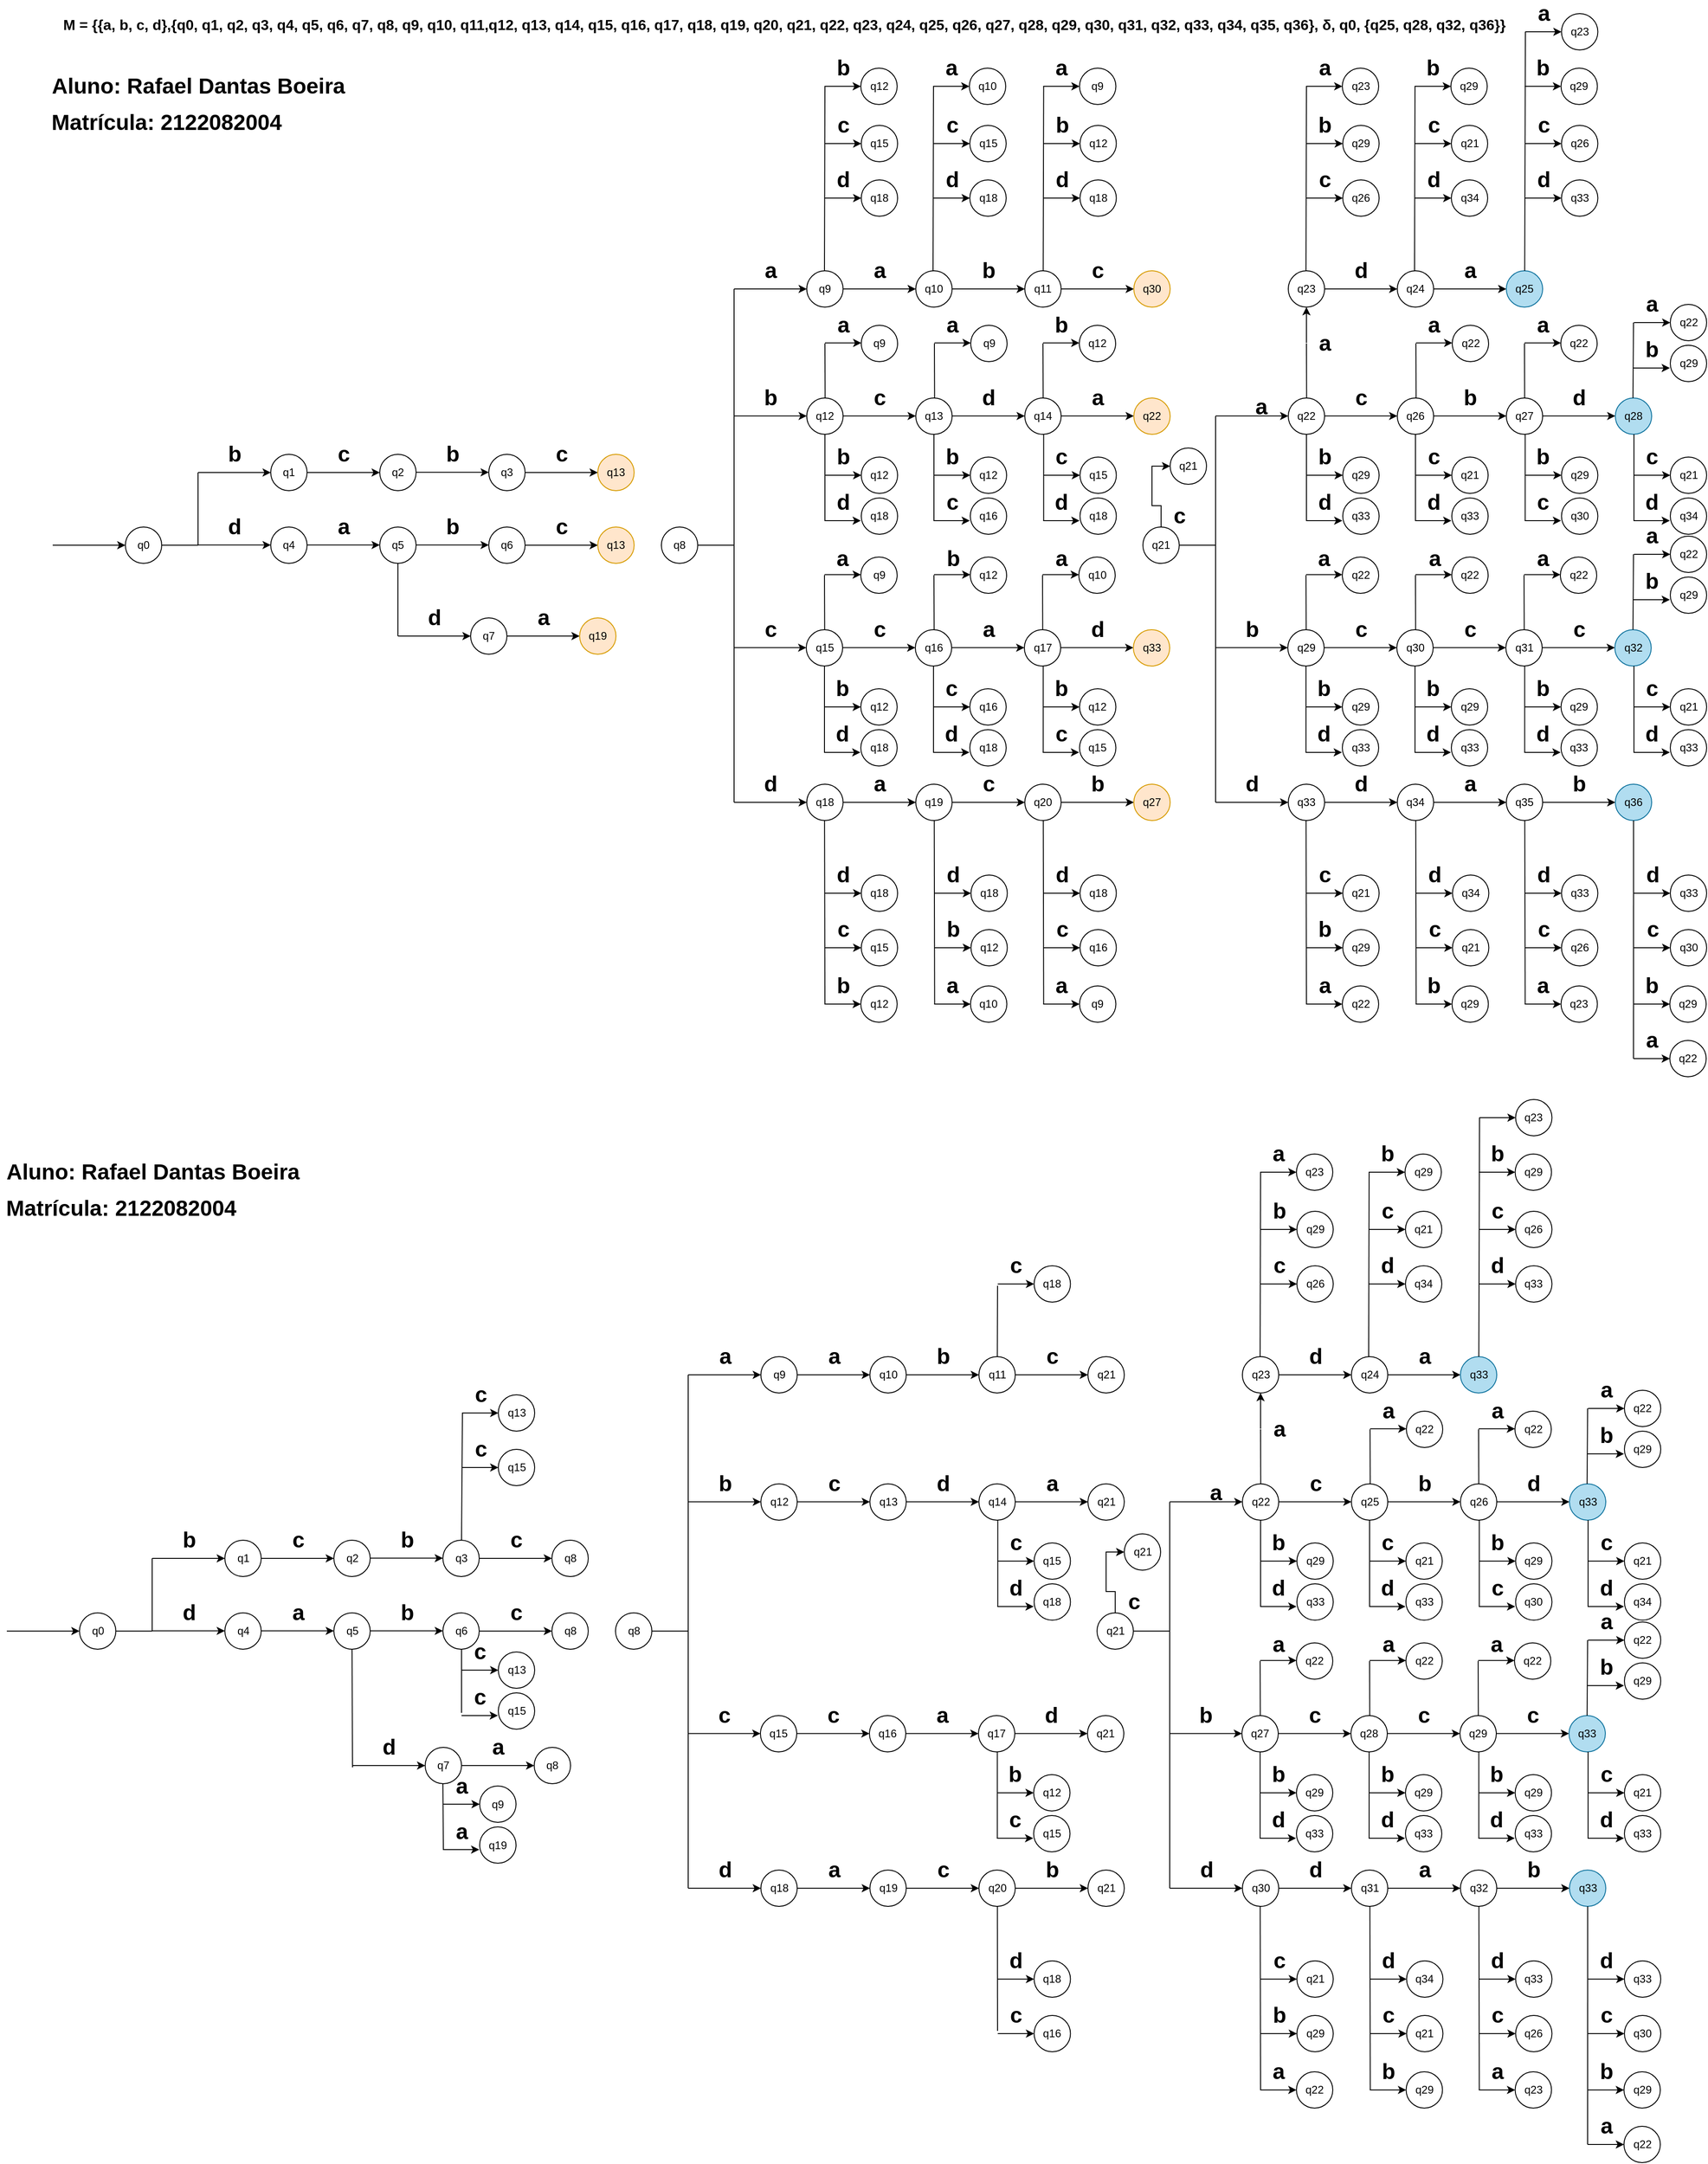 <mxfile version="21.7.2" type="github">
  <diagram name="Página-1" id="NWVNqmMcA7ZJjF6HqMYh">
    <mxGraphModel dx="733" dy="428" grid="1" gridSize="10" guides="1" tooltips="1" connect="1" arrows="1" fold="1" page="1" pageScale="1" pageWidth="1920" pageHeight="1200" math="0" shadow="0">
      <root>
        <mxCell id="0" />
        <mxCell id="1" parent="0" />
        <mxCell id="ubl2wMWENlvHtBSMLndZ-1" value="q0" style="ellipse;whiteSpace=wrap;html=1;aspect=fixed;" parent="1" vertex="1">
          <mxGeometry x="160" y="585" width="40" height="40" as="geometry" />
        </mxCell>
        <mxCell id="ubl2wMWENlvHtBSMLndZ-3" value="" style="endArrow=classic;html=1;rounded=0;entryX=0;entryY=0.5;entryDx=0;entryDy=0;" parent="1" target="ubl2wMWENlvHtBSMLndZ-1" edge="1">
          <mxGeometry width="50" height="50" relative="1" as="geometry">
            <mxPoint x="80" y="605" as="sourcePoint" />
            <mxPoint x="130" y="615" as="targetPoint" />
          </mxGeometry>
        </mxCell>
        <mxCell id="ubl2wMWENlvHtBSMLndZ-4" value="" style="endArrow=none;html=1;rounded=0;exitX=1;exitY=0.5;exitDx=0;exitDy=0;" parent="1" source="ubl2wMWENlvHtBSMLndZ-1" edge="1">
          <mxGeometry width="50" height="50" relative="1" as="geometry">
            <mxPoint x="220" y="655" as="sourcePoint" />
            <mxPoint x="240" y="605" as="targetPoint" />
          </mxGeometry>
        </mxCell>
        <mxCell id="ubl2wMWENlvHtBSMLndZ-5" value="" style="endArrow=none;html=1;rounded=0;" parent="1" edge="1">
          <mxGeometry width="50" height="50" relative="1" as="geometry">
            <mxPoint x="460" y="705" as="sourcePoint" />
            <mxPoint x="460" y="625" as="targetPoint" />
          </mxGeometry>
        </mxCell>
        <mxCell id="ubl2wMWENlvHtBSMLndZ-6" value="" style="endArrow=none;html=1;rounded=0;" parent="1" edge="1">
          <mxGeometry width="50" height="50" relative="1" as="geometry">
            <mxPoint x="240" y="605" as="sourcePoint" />
            <mxPoint x="240" y="525" as="targetPoint" />
          </mxGeometry>
        </mxCell>
        <mxCell id="ubl2wMWENlvHtBSMLndZ-7" value="" style="endArrow=classic;html=1;rounded=0;entryX=0;entryY=0.5;entryDx=0;entryDy=0;" parent="1" edge="1">
          <mxGeometry width="50" height="50" relative="1" as="geometry">
            <mxPoint x="240" y="525" as="sourcePoint" />
            <mxPoint x="320" y="525" as="targetPoint" />
          </mxGeometry>
        </mxCell>
        <mxCell id="ubl2wMWENlvHtBSMLndZ-8" value="" style="endArrow=classic;html=1;rounded=0;entryX=0;entryY=0.5;entryDx=0;entryDy=0;" parent="1" edge="1">
          <mxGeometry width="50" height="50" relative="1" as="geometry">
            <mxPoint x="240" y="604.81" as="sourcePoint" />
            <mxPoint x="320" y="604.81" as="targetPoint" />
          </mxGeometry>
        </mxCell>
        <mxCell id="ubl2wMWENlvHtBSMLndZ-9" value="" style="endArrow=classic;html=1;rounded=0;entryX=0;entryY=0.5;entryDx=0;entryDy=0;" parent="1" edge="1">
          <mxGeometry width="50" height="50" relative="1" as="geometry">
            <mxPoint x="460" y="705" as="sourcePoint" />
            <mxPoint x="540" y="705" as="targetPoint" />
          </mxGeometry>
        </mxCell>
        <mxCell id="ubl2wMWENlvHtBSMLndZ-10" value="q1" style="ellipse;whiteSpace=wrap;html=1;aspect=fixed;" parent="1" vertex="1">
          <mxGeometry x="320" y="505" width="40" height="40" as="geometry" />
        </mxCell>
        <mxCell id="ubl2wMWENlvHtBSMLndZ-11" value="q4" style="ellipse;whiteSpace=wrap;html=1;aspect=fixed;" parent="1" vertex="1">
          <mxGeometry x="320" y="585" width="40" height="40" as="geometry" />
        </mxCell>
        <mxCell id="ubl2wMWENlvHtBSMLndZ-12" value="q7" style="ellipse;whiteSpace=wrap;html=1;aspect=fixed;" parent="1" vertex="1">
          <mxGeometry x="540" y="685" width="40" height="40" as="geometry" />
        </mxCell>
        <mxCell id="ubl2wMWENlvHtBSMLndZ-18" value="" style="endArrow=classic;html=1;rounded=0;entryX=0;entryY=0.5;entryDx=0;entryDy=0;" parent="1" edge="1">
          <mxGeometry width="50" height="50" relative="1" as="geometry">
            <mxPoint x="360" y="525" as="sourcePoint" />
            <mxPoint x="440" y="525" as="targetPoint" />
          </mxGeometry>
        </mxCell>
        <mxCell id="ubl2wMWENlvHtBSMLndZ-19" value="" style="endArrow=classic;html=1;rounded=0;entryX=0;entryY=0.5;entryDx=0;entryDy=0;" parent="1" edge="1">
          <mxGeometry width="50" height="50" relative="1" as="geometry">
            <mxPoint x="360" y="604.81" as="sourcePoint" />
            <mxPoint x="440" y="604.81" as="targetPoint" />
          </mxGeometry>
        </mxCell>
        <mxCell id="ubl2wMWENlvHtBSMLndZ-21" value="q2" style="ellipse;whiteSpace=wrap;html=1;aspect=fixed;" parent="1" vertex="1">
          <mxGeometry x="440" y="505" width="40" height="40" as="geometry" />
        </mxCell>
        <mxCell id="ubl2wMWENlvHtBSMLndZ-22" value="q5" style="ellipse;whiteSpace=wrap;html=1;aspect=fixed;" parent="1" vertex="1">
          <mxGeometry x="440" y="585" width="40" height="40" as="geometry" />
        </mxCell>
        <mxCell id="ubl2wMWENlvHtBSMLndZ-26" value="" style="endArrow=classic;html=1;rounded=0;entryX=0;entryY=0.5;entryDx=0;entryDy=0;" parent="1" edge="1">
          <mxGeometry width="50" height="50" relative="1" as="geometry">
            <mxPoint x="600" y="525" as="sourcePoint" />
            <mxPoint x="680" y="525" as="targetPoint" />
          </mxGeometry>
        </mxCell>
        <mxCell id="ubl2wMWENlvHtBSMLndZ-28" value="" style="endArrow=classic;html=1;rounded=0;entryX=0;entryY=0.5;entryDx=0;entryDy=0;" parent="1" edge="1">
          <mxGeometry width="50" height="50" relative="1" as="geometry">
            <mxPoint x="580" y="705" as="sourcePoint" />
            <mxPoint x="660" y="705" as="targetPoint" />
          </mxGeometry>
        </mxCell>
        <mxCell id="ubl2wMWENlvHtBSMLndZ-29" value="q13" style="ellipse;whiteSpace=wrap;html=1;aspect=fixed;fillColor=#ffe6cc;strokeColor=#d79b00;" parent="1" vertex="1">
          <mxGeometry x="680" y="505" width="40" height="40" as="geometry" />
        </mxCell>
        <mxCell id="ubl2wMWENlvHtBSMLndZ-31" value="q19" style="ellipse;whiteSpace=wrap;html=1;aspect=fixed;fillColor=#ffe6cc;strokeColor=#d79b00;" parent="1" vertex="1">
          <mxGeometry x="660" y="685" width="40" height="40" as="geometry" />
        </mxCell>
        <mxCell id="ubl2wMWENlvHtBSMLndZ-36" value="c" style="text;strokeColor=none;fillColor=none;html=1;fontSize=24;fontStyle=1;verticalAlign=middle;align=center;" parent="1" vertex="1">
          <mxGeometry x="390" y="495" width="20" height="20" as="geometry" />
        </mxCell>
        <mxCell id="ubl2wMWENlvHtBSMLndZ-39" value="b" style="text;strokeColor=none;fillColor=none;html=1;fontSize=24;fontStyle=1;verticalAlign=middle;align=center;" parent="1" vertex="1">
          <mxGeometry x="270" y="495" width="20" height="20" as="geometry" />
        </mxCell>
        <mxCell id="ubl2wMWENlvHtBSMLndZ-40" value="d" style="text;strokeColor=none;fillColor=none;html=1;fontSize=24;fontStyle=1;verticalAlign=middle;align=center;" parent="1" vertex="1">
          <mxGeometry x="270" y="575" width="20" height="20" as="geometry" />
        </mxCell>
        <mxCell id="ubl2wMWENlvHtBSMLndZ-41" value="d" style="text;strokeColor=none;fillColor=none;html=1;fontSize=24;fontStyle=1;verticalAlign=middle;align=center;" parent="1" vertex="1">
          <mxGeometry x="490" y="675" width="20" height="20" as="geometry" />
        </mxCell>
        <mxCell id="ubl2wMWENlvHtBSMLndZ-42" value="a" style="text;strokeColor=none;fillColor=none;html=1;fontSize=24;fontStyle=1;verticalAlign=middle;align=center;" parent="1" vertex="1">
          <mxGeometry x="390" y="575" width="20" height="20" as="geometry" />
        </mxCell>
        <mxCell id="ubl2wMWENlvHtBSMLndZ-43" value="c" style="text;strokeColor=none;fillColor=none;html=1;fontSize=24;fontStyle=1;verticalAlign=middle;align=center;" parent="1" vertex="1">
          <mxGeometry x="630" y="495" width="20" height="20" as="geometry" />
        </mxCell>
        <mxCell id="ubl2wMWENlvHtBSMLndZ-46" value="a" style="text;strokeColor=none;fillColor=none;html=1;fontSize=24;fontStyle=1;verticalAlign=middle;align=center;" parent="1" vertex="1">
          <mxGeometry x="610" y="675" width="20" height="20" as="geometry" />
        </mxCell>
        <mxCell id="ubl2wMWENlvHtBSMLndZ-113" value="q8" style="ellipse;whiteSpace=wrap;html=1;aspect=fixed;" parent="1" vertex="1">
          <mxGeometry x="750" y="585" width="40" height="40" as="geometry" />
        </mxCell>
        <mxCell id="ubl2wMWENlvHtBSMLndZ-115" value="" style="endArrow=none;html=1;rounded=0;exitX=1;exitY=0.5;exitDx=0;exitDy=0;" parent="1" source="ubl2wMWENlvHtBSMLndZ-113" edge="1">
          <mxGeometry width="50" height="50" relative="1" as="geometry">
            <mxPoint x="810" y="655" as="sourcePoint" />
            <mxPoint x="830" y="605" as="targetPoint" />
          </mxGeometry>
        </mxCell>
        <mxCell id="ubl2wMWENlvHtBSMLndZ-116" value="" style="endArrow=none;html=1;rounded=0;" parent="1" edge="1">
          <mxGeometry width="50" height="50" relative="1" as="geometry">
            <mxPoint x="830" y="888" as="sourcePoint" />
            <mxPoint x="830" y="463" as="targetPoint" />
          </mxGeometry>
        </mxCell>
        <mxCell id="ubl2wMWENlvHtBSMLndZ-117" value="" style="endArrow=none;html=1;rounded=0;" parent="1" edge="1">
          <mxGeometry width="50" height="50" relative="1" as="geometry">
            <mxPoint x="830" y="463" as="sourcePoint" />
            <mxPoint x="830" y="323" as="targetPoint" />
          </mxGeometry>
        </mxCell>
        <mxCell id="ubl2wMWENlvHtBSMLndZ-118" value="" style="endArrow=classic;html=1;rounded=0;entryX=0;entryY=0.5;entryDx=0;entryDy=0;" parent="1" edge="1">
          <mxGeometry width="50" height="50" relative="1" as="geometry">
            <mxPoint x="830" y="323" as="sourcePoint" />
            <mxPoint x="910" y="323" as="targetPoint" />
          </mxGeometry>
        </mxCell>
        <mxCell id="ubl2wMWENlvHtBSMLndZ-119" value="" style="endArrow=classic;html=1;rounded=0;entryX=0;entryY=0.5;entryDx=0;entryDy=0;" parent="1" edge="1">
          <mxGeometry width="50" height="50" relative="1" as="geometry">
            <mxPoint x="830" y="462.81" as="sourcePoint" />
            <mxPoint x="910" y="462.81" as="targetPoint" />
          </mxGeometry>
        </mxCell>
        <mxCell id="ubl2wMWENlvHtBSMLndZ-120" value="" style="endArrow=classic;html=1;rounded=0;entryX=0;entryY=0.5;entryDx=0;entryDy=0;" parent="1" edge="1">
          <mxGeometry width="50" height="50" relative="1" as="geometry">
            <mxPoint x="830" y="888" as="sourcePoint" />
            <mxPoint x="910" y="888" as="targetPoint" />
          </mxGeometry>
        </mxCell>
        <mxCell id="ubl2wMWENlvHtBSMLndZ-121" value="q9" style="ellipse;whiteSpace=wrap;html=1;aspect=fixed;" parent="1" vertex="1">
          <mxGeometry x="910" y="303" width="40" height="40" as="geometry" />
        </mxCell>
        <mxCell id="ubl2wMWENlvHtBSMLndZ-122" value="q12" style="ellipse;whiteSpace=wrap;html=1;aspect=fixed;" parent="1" vertex="1">
          <mxGeometry x="910" y="443" width="40" height="40" as="geometry" />
        </mxCell>
        <mxCell id="ubl2wMWENlvHtBSMLndZ-123" value="q18" style="ellipse;whiteSpace=wrap;html=1;aspect=fixed;" parent="1" vertex="1">
          <mxGeometry x="910" y="868" width="40" height="40" as="geometry" />
        </mxCell>
        <mxCell id="ubl2wMWENlvHtBSMLndZ-124" value="" style="endArrow=classic;html=1;rounded=0;entryX=0;entryY=0.5;entryDx=0;entryDy=0;" parent="1" edge="1">
          <mxGeometry width="50" height="50" relative="1" as="geometry">
            <mxPoint x="950" y="323" as="sourcePoint" />
            <mxPoint x="1030" y="323" as="targetPoint" />
          </mxGeometry>
        </mxCell>
        <mxCell id="ubl2wMWENlvHtBSMLndZ-125" value="" style="endArrow=classic;html=1;rounded=0;entryX=0;entryY=0.5;entryDx=0;entryDy=0;" parent="1" edge="1">
          <mxGeometry width="50" height="50" relative="1" as="geometry">
            <mxPoint x="950" y="462.81" as="sourcePoint" />
            <mxPoint x="1030" y="462.81" as="targetPoint" />
          </mxGeometry>
        </mxCell>
        <mxCell id="ubl2wMWENlvHtBSMLndZ-126" value="" style="endArrow=classic;html=1;rounded=0;entryX=0;entryY=0.5;entryDx=0;entryDy=0;" parent="1" edge="1">
          <mxGeometry width="50" height="50" relative="1" as="geometry">
            <mxPoint x="950" y="888" as="sourcePoint" />
            <mxPoint x="1030" y="888" as="targetPoint" />
          </mxGeometry>
        </mxCell>
        <mxCell id="ubl2wMWENlvHtBSMLndZ-127" value="q10" style="ellipse;whiteSpace=wrap;html=1;aspect=fixed;" parent="1" vertex="1">
          <mxGeometry x="1030" y="303" width="40" height="40" as="geometry" />
        </mxCell>
        <mxCell id="ubl2wMWENlvHtBSMLndZ-128" value="q13" style="ellipse;whiteSpace=wrap;html=1;aspect=fixed;" parent="1" vertex="1">
          <mxGeometry x="1030" y="443" width="40" height="40" as="geometry" />
        </mxCell>
        <mxCell id="ubl2wMWENlvHtBSMLndZ-129" value="q19" style="ellipse;whiteSpace=wrap;html=1;aspect=fixed;" parent="1" vertex="1">
          <mxGeometry x="1030" y="868" width="40" height="40" as="geometry" />
        </mxCell>
        <mxCell id="ubl2wMWENlvHtBSMLndZ-130" value="" style="endArrow=classic;html=1;rounded=0;entryX=0;entryY=0.5;entryDx=0;entryDy=0;" parent="1" edge="1">
          <mxGeometry width="50" height="50" relative="1" as="geometry">
            <mxPoint x="1070" y="323" as="sourcePoint" />
            <mxPoint x="1150" y="323" as="targetPoint" />
          </mxGeometry>
        </mxCell>
        <mxCell id="ubl2wMWENlvHtBSMLndZ-131" value="" style="endArrow=classic;html=1;rounded=0;entryX=0;entryY=0.5;entryDx=0;entryDy=0;" parent="1" edge="1">
          <mxGeometry width="50" height="50" relative="1" as="geometry">
            <mxPoint x="1070" y="462.81" as="sourcePoint" />
            <mxPoint x="1150" y="462.81" as="targetPoint" />
          </mxGeometry>
        </mxCell>
        <mxCell id="ubl2wMWENlvHtBSMLndZ-132" value="" style="endArrow=classic;html=1;rounded=0;entryX=0;entryY=0.5;entryDx=0;entryDy=0;" parent="1" edge="1">
          <mxGeometry width="50" height="50" relative="1" as="geometry">
            <mxPoint x="1070" y="888" as="sourcePoint" />
            <mxPoint x="1150" y="888" as="targetPoint" />
          </mxGeometry>
        </mxCell>
        <mxCell id="ubl2wMWENlvHtBSMLndZ-133" value="q11" style="ellipse;whiteSpace=wrap;html=1;aspect=fixed;" parent="1" vertex="1">
          <mxGeometry x="1150" y="303" width="40" height="40" as="geometry" />
        </mxCell>
        <mxCell id="ubl2wMWENlvHtBSMLndZ-134" value="q14" style="ellipse;whiteSpace=wrap;html=1;aspect=fixed;" parent="1" vertex="1">
          <mxGeometry x="1150" y="443" width="40" height="40" as="geometry" />
        </mxCell>
        <mxCell id="ubl2wMWENlvHtBSMLndZ-135" value="q20" style="ellipse;whiteSpace=wrap;html=1;aspect=fixed;" parent="1" vertex="1">
          <mxGeometry x="1150" y="868" width="40" height="40" as="geometry" />
        </mxCell>
        <mxCell id="ubl2wMWENlvHtBSMLndZ-136" value="a" style="text;strokeColor=none;fillColor=none;html=1;fontSize=24;fontStyle=1;verticalAlign=middle;align=center;" parent="1" vertex="1">
          <mxGeometry x="980" y="293" width="20" height="20" as="geometry" />
        </mxCell>
        <mxCell id="ubl2wMWENlvHtBSMLndZ-137" value="a" style="text;strokeColor=none;fillColor=none;html=1;fontSize=24;fontStyle=1;verticalAlign=middle;align=center;" parent="1" vertex="1">
          <mxGeometry x="860" y="293" width="20" height="20" as="geometry" />
        </mxCell>
        <mxCell id="ubl2wMWENlvHtBSMLndZ-138" value="b" style="text;strokeColor=none;fillColor=none;html=1;fontSize=24;fontStyle=1;verticalAlign=middle;align=center;" parent="1" vertex="1">
          <mxGeometry x="860" y="433" width="20" height="20" as="geometry" />
        </mxCell>
        <mxCell id="ubl2wMWENlvHtBSMLndZ-139" value="d" style="text;strokeColor=none;fillColor=none;html=1;fontSize=24;fontStyle=1;verticalAlign=middle;align=center;" parent="1" vertex="1">
          <mxGeometry x="860" y="858" width="20" height="20" as="geometry" />
        </mxCell>
        <mxCell id="ubl2wMWENlvHtBSMLndZ-140" value="c" style="text;strokeColor=none;fillColor=none;html=1;fontSize=24;fontStyle=1;verticalAlign=middle;align=center;" parent="1" vertex="1">
          <mxGeometry x="980" y="433" width="20" height="20" as="geometry" />
        </mxCell>
        <mxCell id="ubl2wMWENlvHtBSMLndZ-141" value="b" style="text;strokeColor=none;fillColor=none;html=1;fontSize=24;fontStyle=1;verticalAlign=middle;align=center;" parent="1" vertex="1">
          <mxGeometry x="1100" y="293" width="20" height="20" as="geometry" />
        </mxCell>
        <mxCell id="ubl2wMWENlvHtBSMLndZ-142" value="d" style="text;strokeColor=none;fillColor=none;html=1;fontSize=24;fontStyle=1;verticalAlign=middle;align=center;" parent="1" vertex="1">
          <mxGeometry x="1100" y="433" width="20" height="20" as="geometry" />
        </mxCell>
        <mxCell id="ubl2wMWENlvHtBSMLndZ-143" value="a" style="text;strokeColor=none;fillColor=none;html=1;fontSize=24;fontStyle=1;verticalAlign=middle;align=center;" parent="1" vertex="1">
          <mxGeometry x="980" y="858" width="20" height="20" as="geometry" />
        </mxCell>
        <mxCell id="ubl2wMWENlvHtBSMLndZ-144" value="c" style="text;strokeColor=none;fillColor=none;html=1;fontSize=24;fontStyle=1;verticalAlign=middle;align=center;" parent="1" vertex="1">
          <mxGeometry x="1100" y="858" width="20" height="20" as="geometry" />
        </mxCell>
        <mxCell id="ubl2wMWENlvHtBSMLndZ-151" value="" style="endArrow=classic;html=1;rounded=0;entryX=0;entryY=0.5;entryDx=0;entryDy=0;" parent="1" edge="1">
          <mxGeometry width="50" height="50" relative="1" as="geometry">
            <mxPoint x="1190" y="323" as="sourcePoint" />
            <mxPoint x="1270" y="323" as="targetPoint" />
          </mxGeometry>
        </mxCell>
        <mxCell id="ubl2wMWENlvHtBSMLndZ-152" value="" style="endArrow=classic;html=1;rounded=0;entryX=0;entryY=0.5;entryDx=0;entryDy=0;" parent="1" edge="1">
          <mxGeometry width="50" height="50" relative="1" as="geometry">
            <mxPoint x="1190" y="462.81" as="sourcePoint" />
            <mxPoint x="1270" y="462.81" as="targetPoint" />
          </mxGeometry>
        </mxCell>
        <mxCell id="ubl2wMWENlvHtBSMLndZ-153" value="" style="endArrow=classic;html=1;rounded=0;entryX=0;entryY=0.5;entryDx=0;entryDy=0;" parent="1" edge="1">
          <mxGeometry width="50" height="50" relative="1" as="geometry">
            <mxPoint x="1190" y="888" as="sourcePoint" />
            <mxPoint x="1270" y="888" as="targetPoint" />
          </mxGeometry>
        </mxCell>
        <mxCell id="ubl2wMWENlvHtBSMLndZ-154" value="q30" style="ellipse;whiteSpace=wrap;html=1;aspect=fixed;fillColor=#ffe6cc;strokeColor=#d79b00;" parent="1" vertex="1">
          <mxGeometry x="1270" y="303" width="40" height="40" as="geometry" />
        </mxCell>
        <mxCell id="ubl2wMWENlvHtBSMLndZ-155" value="q22" style="ellipse;whiteSpace=wrap;html=1;aspect=fixed;fillColor=#ffe6cc;strokeColor=#d79b00;" parent="1" vertex="1">
          <mxGeometry x="1270" y="443" width="40" height="40" as="geometry" />
        </mxCell>
        <mxCell id="ubl2wMWENlvHtBSMLndZ-156" value="q27" style="ellipse;whiteSpace=wrap;html=1;aspect=fixed;fillColor=#ffe6cc;strokeColor=#d79b00;" parent="1" vertex="1">
          <mxGeometry x="1270" y="868" width="40" height="40" as="geometry" />
        </mxCell>
        <mxCell id="ubl2wMWENlvHtBSMLndZ-157" value="c" style="text;strokeColor=none;fillColor=none;html=1;fontSize=24;fontStyle=1;verticalAlign=middle;align=center;" parent="1" vertex="1">
          <mxGeometry x="1220" y="293" width="20" height="20" as="geometry" />
        </mxCell>
        <mxCell id="ubl2wMWENlvHtBSMLndZ-158" value="a" style="text;strokeColor=none;fillColor=none;html=1;fontSize=24;fontStyle=1;verticalAlign=middle;align=center;" parent="1" vertex="1">
          <mxGeometry x="1220" y="433" width="20" height="20" as="geometry" />
        </mxCell>
        <mxCell id="ubl2wMWENlvHtBSMLndZ-159" value="b" style="text;strokeColor=none;fillColor=none;html=1;fontSize=24;fontStyle=1;verticalAlign=middle;align=center;" parent="1" vertex="1">
          <mxGeometry x="1220" y="858" width="20" height="20" as="geometry" />
        </mxCell>
        <mxCell id="ubl2wMWENlvHtBSMLndZ-160" value="" style="endArrow=none;html=1;rounded=0;" parent="1" edge="1">
          <mxGeometry width="50" height="50" relative="1" as="geometry">
            <mxPoint x="929.5" y="303" as="sourcePoint" />
            <mxPoint x="930" y="100" as="targetPoint" />
          </mxGeometry>
        </mxCell>
        <mxCell id="ubl2wMWENlvHtBSMLndZ-161" value="" style="endArrow=classic;html=1;rounded=0;entryX=0;entryY=0.5;entryDx=0;entryDy=0;" parent="1" target="ubl2wMWENlvHtBSMLndZ-163" edge="1">
          <mxGeometry width="50" height="50" relative="1" as="geometry">
            <mxPoint x="930" y="163" as="sourcePoint" />
            <mxPoint x="940" y="162.58" as="targetPoint" />
          </mxGeometry>
        </mxCell>
        <mxCell id="ubl2wMWENlvHtBSMLndZ-163" value="q15" style="ellipse;whiteSpace=wrap;html=1;aspect=fixed;" parent="1" vertex="1">
          <mxGeometry x="970" y="143" width="40" height="40" as="geometry" />
        </mxCell>
        <mxCell id="ubl2wMWENlvHtBSMLndZ-164" value="" style="endArrow=classic;html=1;rounded=0;entryX=0;entryY=0.5;entryDx=0;entryDy=0;" parent="1" target="ubl2wMWENlvHtBSMLndZ-165" edge="1">
          <mxGeometry width="50" height="50" relative="1" as="geometry">
            <mxPoint x="930" y="223" as="sourcePoint" />
            <mxPoint x="940" y="222.58" as="targetPoint" />
          </mxGeometry>
        </mxCell>
        <mxCell id="ubl2wMWENlvHtBSMLndZ-165" value="q18" style="ellipse;whiteSpace=wrap;html=1;aspect=fixed;" parent="1" vertex="1">
          <mxGeometry x="970" y="203" width="40" height="40" as="geometry" />
        </mxCell>
        <mxCell id="ubl2wMWENlvHtBSMLndZ-176" value="" style="endArrow=classic;html=1;rounded=0;entryX=0;entryY=0.5;entryDx=0;entryDy=0;" parent="1" target="ubl2wMWENlvHtBSMLndZ-177" edge="1">
          <mxGeometry width="50" height="50" relative="1" as="geometry">
            <mxPoint x="930" y="988" as="sourcePoint" />
            <mxPoint x="940" y="987.58" as="targetPoint" />
          </mxGeometry>
        </mxCell>
        <mxCell id="ubl2wMWENlvHtBSMLndZ-177" value="q18" style="ellipse;whiteSpace=wrap;html=1;aspect=fixed;" parent="1" vertex="1">
          <mxGeometry x="970" y="968" width="40" height="40" as="geometry" />
        </mxCell>
        <mxCell id="ubl2wMWENlvHtBSMLndZ-178" value="" style="endArrow=classic;html=1;rounded=0;entryX=0;entryY=0.5;entryDx=0;entryDy=0;" parent="1" target="ubl2wMWENlvHtBSMLndZ-179" edge="1">
          <mxGeometry width="50" height="50" relative="1" as="geometry">
            <mxPoint x="930" y="1048" as="sourcePoint" />
            <mxPoint x="940" y="1047.58" as="targetPoint" />
          </mxGeometry>
        </mxCell>
        <mxCell id="ubl2wMWENlvHtBSMLndZ-179" value="q15" style="ellipse;whiteSpace=wrap;html=1;aspect=fixed;" parent="1" vertex="1">
          <mxGeometry x="970" y="1028" width="40" height="40" as="geometry" />
        </mxCell>
        <mxCell id="ubl2wMWENlvHtBSMLndZ-180" value="" style="endArrow=none;html=1;rounded=0;" parent="1" edge="1">
          <mxGeometry width="50" height="50" relative="1" as="geometry">
            <mxPoint x="930" y="1110" as="sourcePoint" />
            <mxPoint x="929.58" y="908" as="targetPoint" />
          </mxGeometry>
        </mxCell>
        <mxCell id="ubl2wMWENlvHtBSMLndZ-191" value="" style="endArrow=none;html=1;rounded=0;" parent="1" edge="1">
          <mxGeometry width="50" height="50" relative="1" as="geometry">
            <mxPoint x="930.21" y="443" as="sourcePoint" />
            <mxPoint x="930" y="383" as="targetPoint" />
          </mxGeometry>
        </mxCell>
        <mxCell id="ubl2wMWENlvHtBSMLndZ-192" value="" style="endArrow=classic;html=1;rounded=0;entryX=0;entryY=0.5;entryDx=0;entryDy=0;" parent="1" edge="1">
          <mxGeometry width="50" height="50" relative="1" as="geometry">
            <mxPoint x="930" y="382.43" as="sourcePoint" />
            <mxPoint x="970" y="382.43" as="targetPoint" />
          </mxGeometry>
        </mxCell>
        <mxCell id="ubl2wMWENlvHtBSMLndZ-193" value="q9" style="ellipse;whiteSpace=wrap;html=1;aspect=fixed;" parent="1" vertex="1">
          <mxGeometry x="970" y="363" width="40" height="40" as="geometry" />
        </mxCell>
        <mxCell id="ubl2wMWENlvHtBSMLndZ-194" value="" style="endArrow=none;html=1;rounded=0;" parent="1" edge="1">
          <mxGeometry width="50" height="50" relative="1" as="geometry">
            <mxPoint x="1050.71" y="443" as="sourcePoint" />
            <mxPoint x="1050.5" y="383" as="targetPoint" />
          </mxGeometry>
        </mxCell>
        <mxCell id="ubl2wMWENlvHtBSMLndZ-195" value="" style="endArrow=classic;html=1;rounded=0;entryX=0;entryY=0.5;entryDx=0;entryDy=0;" parent="1" edge="1">
          <mxGeometry width="50" height="50" relative="1" as="geometry">
            <mxPoint x="1050.5" y="382.43" as="sourcePoint" />
            <mxPoint x="1090.5" y="382.43" as="targetPoint" />
          </mxGeometry>
        </mxCell>
        <mxCell id="ubl2wMWENlvHtBSMLndZ-196" value="q9" style="ellipse;whiteSpace=wrap;html=1;aspect=fixed;" parent="1" vertex="1">
          <mxGeometry x="1090.5" y="363" width="40" height="40" as="geometry" />
        </mxCell>
        <mxCell id="ubl2wMWENlvHtBSMLndZ-197" value="" style="endArrow=none;html=1;rounded=0;" parent="1" edge="1">
          <mxGeometry width="50" height="50" relative="1" as="geometry">
            <mxPoint x="1170.21" y="443" as="sourcePoint" />
            <mxPoint x="1170" y="383" as="targetPoint" />
          </mxGeometry>
        </mxCell>
        <mxCell id="ubl2wMWENlvHtBSMLndZ-198" value="" style="endArrow=classic;html=1;rounded=0;entryX=0;entryY=0.5;entryDx=0;entryDy=0;" parent="1" edge="1">
          <mxGeometry width="50" height="50" relative="1" as="geometry">
            <mxPoint x="1170" y="382.43" as="sourcePoint" />
            <mxPoint x="1210" y="382.43" as="targetPoint" />
          </mxGeometry>
        </mxCell>
        <mxCell id="ubl2wMWENlvHtBSMLndZ-199" value="q12" style="ellipse;whiteSpace=wrap;html=1;aspect=fixed;" parent="1" vertex="1">
          <mxGeometry x="1210" y="363" width="40" height="40" as="geometry" />
        </mxCell>
        <mxCell id="ubl2wMWENlvHtBSMLndZ-209" value="d" style="text;strokeColor=none;fillColor=none;html=1;fontSize=24;fontStyle=1;verticalAlign=middle;align=center;" parent="1" vertex="1">
          <mxGeometry x="940" y="193" width="20" height="20" as="geometry" />
        </mxCell>
        <mxCell id="ubl2wMWENlvHtBSMLndZ-210" value="c" style="text;strokeColor=none;fillColor=none;html=1;fontSize=24;fontStyle=1;verticalAlign=middle;align=center;" parent="1" vertex="1">
          <mxGeometry x="940" y="133" width="20" height="20" as="geometry" />
        </mxCell>
        <mxCell id="ubl2wMWENlvHtBSMLndZ-215" value="a" style="text;strokeColor=none;fillColor=none;html=1;fontSize=24;fontStyle=1;verticalAlign=middle;align=center;" parent="1" vertex="1">
          <mxGeometry x="940" y="353" width="20" height="20" as="geometry" />
        </mxCell>
        <mxCell id="ubl2wMWENlvHtBSMLndZ-216" value="a" style="text;strokeColor=none;fillColor=none;html=1;fontSize=24;fontStyle=1;verticalAlign=middle;align=center;" parent="1" vertex="1">
          <mxGeometry x="1060" y="353" width="20" height="20" as="geometry" />
        </mxCell>
        <mxCell id="ubl2wMWENlvHtBSMLndZ-217" value="b" style="text;strokeColor=none;fillColor=none;html=1;fontSize=24;fontStyle=1;verticalAlign=middle;align=center;" parent="1" vertex="1">
          <mxGeometry x="1180" y="353" width="20" height="20" as="geometry" />
        </mxCell>
        <mxCell id="ubl2wMWENlvHtBSMLndZ-221" value="d" style="text;strokeColor=none;fillColor=none;html=1;fontSize=24;fontStyle=1;verticalAlign=middle;align=center;" parent="1" vertex="1">
          <mxGeometry x="940" y="958" width="20" height="20" as="geometry" />
        </mxCell>
        <mxCell id="ubl2wMWENlvHtBSMLndZ-222" value="c" style="text;strokeColor=none;fillColor=none;html=1;fontSize=24;fontStyle=1;verticalAlign=middle;align=center;" parent="1" vertex="1">
          <mxGeometry x="940" y="1018" width="20" height="20" as="geometry" />
        </mxCell>
        <mxCell id="ubl2wMWENlvHtBSMLndZ-365" value="&lt;font style=&quot;background-color: rgb(255, 255, 255);&quot;&gt;Aluno: Rafael Dantas Boeira&lt;/font&gt;" style="text;html=1;fontSize=24;fontStyle=1;verticalAlign=middle;align=center;" parent="1" vertex="1">
          <mxGeometry x="80" y="80" width="320" height="40" as="geometry" />
        </mxCell>
        <mxCell id="ubl2wMWENlvHtBSMLndZ-366" value="&lt;font style=&quot;background-color: rgb(255, 255, 255);&quot;&gt;Matrícula: 2122082004&lt;/font&gt;" style="text;strokeColor=none;fillColor=none;html=1;fontSize=24;fontStyle=1;verticalAlign=middle;align=center;" parent="1" vertex="1">
          <mxGeometry x="80" y="120" width="250" height="40" as="geometry" />
        </mxCell>
        <mxCell id="onbUg4vN85bDNZT3oMW7-1" value="&lt;font style=&quot;font-size: 16px;&quot;&gt;M = {{a, b, c, d},{q0, q1, q2, q3, q4, q5, q6, q7, q8, q9, q10, q11,q12, q13, q14, q15, q16, q17, q18, q19, q20, q21, q22, q23, q24, q25, q26, q27, q28, q29, q30, q31, q32, q33, q34, q35, q36}, δ, q0, {q25, q28, q32, q36}}&lt;/font&gt;" style="text;strokeColor=none;fillColor=none;html=1;fontSize=24;fontStyle=1;verticalAlign=middle;align=center;" parent="1" vertex="1">
          <mxGeometry x="80" y="10" width="1610.5" height="40" as="geometry" />
        </mxCell>
        <mxCell id="ClqnMnKsx_Ie9XqVXYmY-11" value="" style="endArrow=classic;html=1;rounded=0;entryX=0;entryY=0.5;entryDx=0;entryDy=0;" parent="1" edge="1">
          <mxGeometry width="50" height="50" relative="1" as="geometry">
            <mxPoint x="480" y="604.81" as="sourcePoint" />
            <mxPoint x="560" y="604.81" as="targetPoint" />
          </mxGeometry>
        </mxCell>
        <mxCell id="ClqnMnKsx_Ie9XqVXYmY-12" value="q6" style="ellipse;whiteSpace=wrap;html=1;aspect=fixed;" parent="1" vertex="1">
          <mxGeometry x="560" y="585" width="40" height="40" as="geometry" />
        </mxCell>
        <mxCell id="ClqnMnKsx_Ie9XqVXYmY-13" value="b" style="text;strokeColor=none;fillColor=none;html=1;fontSize=24;fontStyle=1;verticalAlign=middle;align=center;" parent="1" vertex="1">
          <mxGeometry x="510" y="575" width="20" height="20" as="geometry" />
        </mxCell>
        <mxCell id="ClqnMnKsx_Ie9XqVXYmY-17" value="" style="endArrow=classic;html=1;rounded=0;entryX=0;entryY=0.5;entryDx=0;entryDy=0;" parent="1" edge="1">
          <mxGeometry width="50" height="50" relative="1" as="geometry">
            <mxPoint x="480" y="524.81" as="sourcePoint" />
            <mxPoint x="560" y="524.81" as="targetPoint" />
          </mxGeometry>
        </mxCell>
        <mxCell id="ClqnMnKsx_Ie9XqVXYmY-18" value="q3" style="ellipse;whiteSpace=wrap;html=1;aspect=fixed;" parent="1" vertex="1">
          <mxGeometry x="560" y="505" width="40" height="40" as="geometry" />
        </mxCell>
        <mxCell id="ClqnMnKsx_Ie9XqVXYmY-19" value="b" style="text;strokeColor=none;fillColor=none;html=1;fontSize=24;fontStyle=1;verticalAlign=middle;align=center;" parent="1" vertex="1">
          <mxGeometry x="510" y="495" width="20" height="20" as="geometry" />
        </mxCell>
        <mxCell id="ClqnMnKsx_Ie9XqVXYmY-20" value="" style="endArrow=classic;html=1;rounded=0;entryX=0;entryY=0.5;entryDx=0;entryDy=0;" parent="1" edge="1">
          <mxGeometry width="50" height="50" relative="1" as="geometry">
            <mxPoint x="600" y="605" as="sourcePoint" />
            <mxPoint x="680" y="605" as="targetPoint" />
          </mxGeometry>
        </mxCell>
        <mxCell id="ClqnMnKsx_Ie9XqVXYmY-21" value="q13" style="ellipse;whiteSpace=wrap;html=1;aspect=fixed;fillColor=#ffe6cc;strokeColor=#d79b00;" parent="1" vertex="1">
          <mxGeometry x="680" y="585" width="40" height="40" as="geometry" />
        </mxCell>
        <mxCell id="ClqnMnKsx_Ie9XqVXYmY-22" value="c" style="text;strokeColor=none;fillColor=none;html=1;fontSize=24;fontStyle=1;verticalAlign=middle;align=center;" parent="1" vertex="1">
          <mxGeometry x="630" y="575" width="20" height="20" as="geometry" />
        </mxCell>
        <mxCell id="ClqnMnKsx_Ie9XqVXYmY-59" value="" style="endArrow=classic;html=1;rounded=0;entryX=0;entryY=0.5;entryDx=0;entryDy=0;" parent="1" target="ClqnMnKsx_Ie9XqVXYmY-60" edge="1">
          <mxGeometry width="50" height="50" relative="1" as="geometry">
            <mxPoint x="930.0" y="528" as="sourcePoint" />
            <mxPoint x="940.0" y="527.58" as="targetPoint" />
          </mxGeometry>
        </mxCell>
        <mxCell id="ClqnMnKsx_Ie9XqVXYmY-60" value="q12" style="ellipse;whiteSpace=wrap;html=1;aspect=fixed;" parent="1" vertex="1">
          <mxGeometry x="970.0" y="508" width="40" height="40" as="geometry" />
        </mxCell>
        <mxCell id="ClqnMnKsx_Ie9XqVXYmY-61" value="" style="endArrow=classic;html=1;rounded=0;entryX=0;entryY=0.5;entryDx=0;entryDy=0;" parent="1" edge="1">
          <mxGeometry width="50" height="50" relative="1" as="geometry">
            <mxPoint x="929.5" y="578" as="sourcePoint" />
            <mxPoint x="969.5" y="578" as="targetPoint" />
          </mxGeometry>
        </mxCell>
        <mxCell id="ClqnMnKsx_Ie9XqVXYmY-62" value="q18" style="ellipse;whiteSpace=wrap;html=1;aspect=fixed;" parent="1" vertex="1">
          <mxGeometry x="970.0" y="553" width="40" height="40" as="geometry" />
        </mxCell>
        <mxCell id="ClqnMnKsx_Ie9XqVXYmY-63" value="" style="endArrow=none;html=1;rounded=0;" parent="1" edge="1">
          <mxGeometry width="50" height="50" relative="1" as="geometry">
            <mxPoint x="930" y="578" as="sourcePoint" />
            <mxPoint x="930" y="483" as="targetPoint" />
          </mxGeometry>
        </mxCell>
        <mxCell id="ClqnMnKsx_Ie9XqVXYmY-64" value="d" style="text;strokeColor=none;fillColor=none;html=1;fontSize=24;fontStyle=1;verticalAlign=middle;align=center;" parent="1" vertex="1">
          <mxGeometry x="939.5" y="548" width="20" height="20" as="geometry" />
        </mxCell>
        <mxCell id="ClqnMnKsx_Ie9XqVXYmY-65" value="b" style="text;strokeColor=none;fillColor=none;html=1;fontSize=24;fontStyle=1;verticalAlign=middle;align=center;" parent="1" vertex="1">
          <mxGeometry x="939.5" y="498" width="20" height="20" as="geometry" />
        </mxCell>
        <mxCell id="ClqnMnKsx_Ie9XqVXYmY-66" value="" style="endArrow=classic;html=1;rounded=0;entryX=0;entryY=0.5;entryDx=0;entryDy=0;" parent="1" target="ClqnMnKsx_Ie9XqVXYmY-67" edge="1">
          <mxGeometry width="50" height="50" relative="1" as="geometry">
            <mxPoint x="1050" y="528" as="sourcePoint" />
            <mxPoint x="1060" y="527.58" as="targetPoint" />
          </mxGeometry>
        </mxCell>
        <mxCell id="ClqnMnKsx_Ie9XqVXYmY-67" value="q12" style="ellipse;whiteSpace=wrap;html=1;aspect=fixed;" parent="1" vertex="1">
          <mxGeometry x="1090" y="508" width="40" height="40" as="geometry" />
        </mxCell>
        <mxCell id="ClqnMnKsx_Ie9XqVXYmY-68" value="" style="endArrow=classic;html=1;rounded=0;entryX=0;entryY=0.5;entryDx=0;entryDy=0;" parent="1" edge="1">
          <mxGeometry width="50" height="50" relative="1" as="geometry">
            <mxPoint x="1049.5" y="578" as="sourcePoint" />
            <mxPoint x="1089.5" y="578" as="targetPoint" />
          </mxGeometry>
        </mxCell>
        <mxCell id="ClqnMnKsx_Ie9XqVXYmY-69" value="q16" style="ellipse;whiteSpace=wrap;html=1;aspect=fixed;" parent="1" vertex="1">
          <mxGeometry x="1090" y="553" width="40" height="40" as="geometry" />
        </mxCell>
        <mxCell id="ClqnMnKsx_Ie9XqVXYmY-70" value="" style="endArrow=none;html=1;rounded=0;" parent="1" edge="1">
          <mxGeometry width="50" height="50" relative="1" as="geometry">
            <mxPoint x="1050" y="578" as="sourcePoint" />
            <mxPoint x="1050" y="483" as="targetPoint" />
          </mxGeometry>
        </mxCell>
        <mxCell id="ClqnMnKsx_Ie9XqVXYmY-71" value="c" style="text;strokeColor=none;fillColor=none;html=1;fontSize=24;fontStyle=1;verticalAlign=middle;align=center;" parent="1" vertex="1">
          <mxGeometry x="1059.5" y="548" width="20" height="20" as="geometry" />
        </mxCell>
        <mxCell id="ClqnMnKsx_Ie9XqVXYmY-72" value="b" style="text;strokeColor=none;fillColor=none;html=1;fontSize=24;fontStyle=1;verticalAlign=middle;align=center;" parent="1" vertex="1">
          <mxGeometry x="1059.5" y="498" width="20" height="20" as="geometry" />
        </mxCell>
        <mxCell id="ClqnMnKsx_Ie9XqVXYmY-73" value="" style="endArrow=classic;html=1;rounded=0;entryX=0;entryY=0.5;entryDx=0;entryDy=0;" parent="1" target="ClqnMnKsx_Ie9XqVXYmY-74" edge="1">
          <mxGeometry width="50" height="50" relative="1" as="geometry">
            <mxPoint x="1170.75" y="528" as="sourcePoint" />
            <mxPoint x="1180.75" y="527.58" as="targetPoint" />
          </mxGeometry>
        </mxCell>
        <mxCell id="ClqnMnKsx_Ie9XqVXYmY-74" value="q15" style="ellipse;whiteSpace=wrap;html=1;aspect=fixed;" parent="1" vertex="1">
          <mxGeometry x="1210.75" y="508" width="40" height="40" as="geometry" />
        </mxCell>
        <mxCell id="ClqnMnKsx_Ie9XqVXYmY-75" value="" style="endArrow=classic;html=1;rounded=0;entryX=0;entryY=0.5;entryDx=0;entryDy=0;" parent="1" edge="1">
          <mxGeometry width="50" height="50" relative="1" as="geometry">
            <mxPoint x="1170.25" y="578" as="sourcePoint" />
            <mxPoint x="1210.25" y="578" as="targetPoint" />
          </mxGeometry>
        </mxCell>
        <mxCell id="ClqnMnKsx_Ie9XqVXYmY-76" value="q18" style="ellipse;whiteSpace=wrap;html=1;aspect=fixed;" parent="1" vertex="1">
          <mxGeometry x="1210.75" y="553" width="40" height="40" as="geometry" />
        </mxCell>
        <mxCell id="ClqnMnKsx_Ie9XqVXYmY-77" value="" style="endArrow=none;html=1;rounded=0;" parent="1" edge="1">
          <mxGeometry width="50" height="50" relative="1" as="geometry">
            <mxPoint x="1170.75" y="578" as="sourcePoint" />
            <mxPoint x="1170.75" y="483" as="targetPoint" />
          </mxGeometry>
        </mxCell>
        <mxCell id="ClqnMnKsx_Ie9XqVXYmY-78" value="d" style="text;strokeColor=none;fillColor=none;html=1;fontSize=24;fontStyle=1;verticalAlign=middle;align=center;" parent="1" vertex="1">
          <mxGeometry x="1180.25" y="548" width="20" height="20" as="geometry" />
        </mxCell>
        <mxCell id="ClqnMnKsx_Ie9XqVXYmY-79" value="c" style="text;strokeColor=none;fillColor=none;html=1;fontSize=24;fontStyle=1;verticalAlign=middle;align=center;" parent="1" vertex="1">
          <mxGeometry x="1180.25" y="498" width="20" height="20" as="geometry" />
        </mxCell>
        <mxCell id="ClqnMnKsx_Ie9XqVXYmY-125" value="" style="endArrow=classic;html=1;rounded=0;entryX=0;entryY=0.5;entryDx=0;entryDy=0;" parent="1" edge="1">
          <mxGeometry width="50" height="50" relative="1" as="geometry">
            <mxPoint x="829.5" y="717.81" as="sourcePoint" />
            <mxPoint x="909.5" y="717.81" as="targetPoint" />
          </mxGeometry>
        </mxCell>
        <mxCell id="ClqnMnKsx_Ie9XqVXYmY-126" value="q15" style="ellipse;whiteSpace=wrap;html=1;aspect=fixed;" parent="1" vertex="1">
          <mxGeometry x="909.5" y="698" width="40" height="40" as="geometry" />
        </mxCell>
        <mxCell id="ClqnMnKsx_Ie9XqVXYmY-127" value="" style="endArrow=classic;html=1;rounded=0;entryX=0;entryY=0.5;entryDx=0;entryDy=0;" parent="1" edge="1">
          <mxGeometry width="50" height="50" relative="1" as="geometry">
            <mxPoint x="949.5" y="717.81" as="sourcePoint" />
            <mxPoint x="1029.5" y="717.81" as="targetPoint" />
          </mxGeometry>
        </mxCell>
        <mxCell id="ClqnMnKsx_Ie9XqVXYmY-128" value="q16" style="ellipse;whiteSpace=wrap;html=1;aspect=fixed;" parent="1" vertex="1">
          <mxGeometry x="1029.5" y="698" width="40" height="40" as="geometry" />
        </mxCell>
        <mxCell id="ClqnMnKsx_Ie9XqVXYmY-129" value="" style="endArrow=classic;html=1;rounded=0;entryX=0;entryY=0.5;entryDx=0;entryDy=0;" parent="1" edge="1">
          <mxGeometry width="50" height="50" relative="1" as="geometry">
            <mxPoint x="1069.5" y="717.81" as="sourcePoint" />
            <mxPoint x="1149.5" y="717.81" as="targetPoint" />
          </mxGeometry>
        </mxCell>
        <mxCell id="ClqnMnKsx_Ie9XqVXYmY-130" value="q17" style="ellipse;whiteSpace=wrap;html=1;aspect=fixed;" parent="1" vertex="1">
          <mxGeometry x="1149.5" y="698" width="40" height="40" as="geometry" />
        </mxCell>
        <mxCell id="ClqnMnKsx_Ie9XqVXYmY-131" value="c" style="text;strokeColor=none;fillColor=none;html=1;fontSize=24;fontStyle=1;verticalAlign=middle;align=center;" parent="1" vertex="1">
          <mxGeometry x="859.5" y="688" width="20" height="20" as="geometry" />
        </mxCell>
        <mxCell id="ClqnMnKsx_Ie9XqVXYmY-132" value="c" style="text;strokeColor=none;fillColor=none;html=1;fontSize=24;fontStyle=1;verticalAlign=middle;align=center;" parent="1" vertex="1">
          <mxGeometry x="979.5" y="688" width="20" height="20" as="geometry" />
        </mxCell>
        <mxCell id="ClqnMnKsx_Ie9XqVXYmY-133" value="a" style="text;strokeColor=none;fillColor=none;html=1;fontSize=24;fontStyle=1;verticalAlign=middle;align=center;" parent="1" vertex="1">
          <mxGeometry x="1099.5" y="688" width="20" height="20" as="geometry" />
        </mxCell>
        <mxCell id="ClqnMnKsx_Ie9XqVXYmY-134" value="" style="endArrow=classic;html=1;rounded=0;entryX=0;entryY=0.5;entryDx=0;entryDy=0;" parent="1" edge="1">
          <mxGeometry width="50" height="50" relative="1" as="geometry">
            <mxPoint x="1189.5" y="717.81" as="sourcePoint" />
            <mxPoint x="1269.5" y="717.81" as="targetPoint" />
          </mxGeometry>
        </mxCell>
        <mxCell id="ClqnMnKsx_Ie9XqVXYmY-135" value="q33" style="ellipse;whiteSpace=wrap;html=1;aspect=fixed;fillColor=#ffe6cc;strokeColor=#d79b00;" parent="1" vertex="1">
          <mxGeometry x="1269.5" y="698" width="40" height="40" as="geometry" />
        </mxCell>
        <mxCell id="ClqnMnKsx_Ie9XqVXYmY-136" value="d" style="text;strokeColor=none;fillColor=none;html=1;fontSize=24;fontStyle=1;verticalAlign=middle;align=center;" parent="1" vertex="1">
          <mxGeometry x="1219.5" y="688" width="20" height="20" as="geometry" />
        </mxCell>
        <mxCell id="ClqnMnKsx_Ie9XqVXYmY-137" value="" style="endArrow=none;html=1;rounded=0;" parent="1" edge="1">
          <mxGeometry width="50" height="50" relative="1" as="geometry">
            <mxPoint x="929.71" y="698" as="sourcePoint" />
            <mxPoint x="929.5" y="638" as="targetPoint" />
          </mxGeometry>
        </mxCell>
        <mxCell id="ClqnMnKsx_Ie9XqVXYmY-138" value="" style="endArrow=classic;html=1;rounded=0;entryX=0;entryY=0.5;entryDx=0;entryDy=0;" parent="1" edge="1">
          <mxGeometry width="50" height="50" relative="1" as="geometry">
            <mxPoint x="929.5" y="637.43" as="sourcePoint" />
            <mxPoint x="969.5" y="637.43" as="targetPoint" />
          </mxGeometry>
        </mxCell>
        <mxCell id="ClqnMnKsx_Ie9XqVXYmY-139" value="q9" style="ellipse;whiteSpace=wrap;html=1;aspect=fixed;" parent="1" vertex="1">
          <mxGeometry x="969.5" y="618" width="40" height="40" as="geometry" />
        </mxCell>
        <mxCell id="ClqnMnKsx_Ie9XqVXYmY-140" value="" style="endArrow=none;html=1;rounded=0;" parent="1" edge="1">
          <mxGeometry width="50" height="50" relative="1" as="geometry">
            <mxPoint x="1050.21" y="698" as="sourcePoint" />
            <mxPoint x="1050" y="638" as="targetPoint" />
          </mxGeometry>
        </mxCell>
        <mxCell id="ClqnMnKsx_Ie9XqVXYmY-141" value="" style="endArrow=classic;html=1;rounded=0;entryX=0;entryY=0.5;entryDx=0;entryDy=0;" parent="1" edge="1">
          <mxGeometry width="50" height="50" relative="1" as="geometry">
            <mxPoint x="1050" y="637.43" as="sourcePoint" />
            <mxPoint x="1090" y="637.43" as="targetPoint" />
          </mxGeometry>
        </mxCell>
        <mxCell id="ClqnMnKsx_Ie9XqVXYmY-142" value="q12" style="ellipse;whiteSpace=wrap;html=1;aspect=fixed;" parent="1" vertex="1">
          <mxGeometry x="1090" y="618" width="40" height="40" as="geometry" />
        </mxCell>
        <mxCell id="ClqnMnKsx_Ie9XqVXYmY-143" value="" style="endArrow=none;html=1;rounded=0;" parent="1" edge="1">
          <mxGeometry width="50" height="50" relative="1" as="geometry">
            <mxPoint x="1169.71" y="698" as="sourcePoint" />
            <mxPoint x="1169.5" y="638" as="targetPoint" />
          </mxGeometry>
        </mxCell>
        <mxCell id="ClqnMnKsx_Ie9XqVXYmY-144" value="" style="endArrow=classic;html=1;rounded=0;entryX=0;entryY=0.5;entryDx=0;entryDy=0;" parent="1" edge="1">
          <mxGeometry width="50" height="50" relative="1" as="geometry">
            <mxPoint x="1169.5" y="637.43" as="sourcePoint" />
            <mxPoint x="1209.5" y="637.43" as="targetPoint" />
          </mxGeometry>
        </mxCell>
        <mxCell id="ClqnMnKsx_Ie9XqVXYmY-145" value="q10" style="ellipse;whiteSpace=wrap;html=1;aspect=fixed;" parent="1" vertex="1">
          <mxGeometry x="1209.5" y="618" width="40" height="40" as="geometry" />
        </mxCell>
        <mxCell id="ClqnMnKsx_Ie9XqVXYmY-146" value="" style="endArrow=classic;html=1;rounded=0;entryX=0;entryY=0.5;entryDx=0;entryDy=0;" parent="1" target="ClqnMnKsx_Ie9XqVXYmY-147" edge="1">
          <mxGeometry width="50" height="50" relative="1" as="geometry">
            <mxPoint x="929.5" y="783" as="sourcePoint" />
            <mxPoint x="939.5" y="782.58" as="targetPoint" />
          </mxGeometry>
        </mxCell>
        <mxCell id="ClqnMnKsx_Ie9XqVXYmY-147" value="q12" style="ellipse;whiteSpace=wrap;html=1;aspect=fixed;" parent="1" vertex="1">
          <mxGeometry x="969.5" y="763" width="40" height="40" as="geometry" />
        </mxCell>
        <mxCell id="ClqnMnKsx_Ie9XqVXYmY-148" value="" style="endArrow=classic;html=1;rounded=0;entryX=0;entryY=0.5;entryDx=0;entryDy=0;" parent="1" edge="1">
          <mxGeometry width="50" height="50" relative="1" as="geometry">
            <mxPoint x="929.0" y="833" as="sourcePoint" />
            <mxPoint x="969" y="833" as="targetPoint" />
          </mxGeometry>
        </mxCell>
        <mxCell id="ClqnMnKsx_Ie9XqVXYmY-149" value="q18" style="ellipse;whiteSpace=wrap;html=1;aspect=fixed;" parent="1" vertex="1">
          <mxGeometry x="969.5" y="808" width="40" height="40" as="geometry" />
        </mxCell>
        <mxCell id="ClqnMnKsx_Ie9XqVXYmY-150" value="" style="endArrow=none;html=1;rounded=0;" parent="1" edge="1">
          <mxGeometry width="50" height="50" relative="1" as="geometry">
            <mxPoint x="929.5" y="833" as="sourcePoint" />
            <mxPoint x="929.5" y="738" as="targetPoint" />
          </mxGeometry>
        </mxCell>
        <mxCell id="ClqnMnKsx_Ie9XqVXYmY-151" value="d" style="text;strokeColor=none;fillColor=none;html=1;fontSize=24;fontStyle=1;verticalAlign=middle;align=center;" parent="1" vertex="1">
          <mxGeometry x="939" y="803" width="20" height="20" as="geometry" />
        </mxCell>
        <mxCell id="ClqnMnKsx_Ie9XqVXYmY-152" value="b" style="text;strokeColor=none;fillColor=none;html=1;fontSize=24;fontStyle=1;verticalAlign=middle;align=center;" parent="1" vertex="1">
          <mxGeometry x="939.0" y="753" width="20" height="20" as="geometry" />
        </mxCell>
        <mxCell id="ClqnMnKsx_Ie9XqVXYmY-153" value="" style="endArrow=classic;html=1;rounded=0;entryX=0;entryY=0.5;entryDx=0;entryDy=0;" parent="1" target="ClqnMnKsx_Ie9XqVXYmY-154" edge="1">
          <mxGeometry width="50" height="50" relative="1" as="geometry">
            <mxPoint x="1049.5" y="783" as="sourcePoint" />
            <mxPoint x="1059.5" y="782.58" as="targetPoint" />
          </mxGeometry>
        </mxCell>
        <mxCell id="ClqnMnKsx_Ie9XqVXYmY-154" value="q16" style="ellipse;whiteSpace=wrap;html=1;aspect=fixed;" parent="1" vertex="1">
          <mxGeometry x="1089.5" y="763" width="40" height="40" as="geometry" />
        </mxCell>
        <mxCell id="ClqnMnKsx_Ie9XqVXYmY-155" value="" style="endArrow=classic;html=1;rounded=0;entryX=0;entryY=0.5;entryDx=0;entryDy=0;" parent="1" edge="1">
          <mxGeometry width="50" height="50" relative="1" as="geometry">
            <mxPoint x="1049" y="833" as="sourcePoint" />
            <mxPoint x="1089" y="833" as="targetPoint" />
          </mxGeometry>
        </mxCell>
        <mxCell id="ClqnMnKsx_Ie9XqVXYmY-156" value="q18" style="ellipse;whiteSpace=wrap;html=1;aspect=fixed;" parent="1" vertex="1">
          <mxGeometry x="1089.5" y="808" width="40" height="40" as="geometry" />
        </mxCell>
        <mxCell id="ClqnMnKsx_Ie9XqVXYmY-157" value="" style="endArrow=none;html=1;rounded=0;" parent="1" edge="1">
          <mxGeometry width="50" height="50" relative="1" as="geometry">
            <mxPoint x="1049.5" y="833" as="sourcePoint" />
            <mxPoint x="1049.5" y="738" as="targetPoint" />
          </mxGeometry>
        </mxCell>
        <mxCell id="ClqnMnKsx_Ie9XqVXYmY-158" value="d" style="text;strokeColor=none;fillColor=none;html=1;fontSize=24;fontStyle=1;verticalAlign=middle;align=center;" parent="1" vertex="1">
          <mxGeometry x="1059" y="803" width="20" height="20" as="geometry" />
        </mxCell>
        <mxCell id="ClqnMnKsx_Ie9XqVXYmY-159" value="c" style="text;strokeColor=none;fillColor=none;html=1;fontSize=24;fontStyle=1;verticalAlign=middle;align=center;" parent="1" vertex="1">
          <mxGeometry x="1059" y="753" width="20" height="20" as="geometry" />
        </mxCell>
        <mxCell id="ClqnMnKsx_Ie9XqVXYmY-160" value="" style="endArrow=classic;html=1;rounded=0;entryX=0;entryY=0.5;entryDx=0;entryDy=0;" parent="1" target="ClqnMnKsx_Ie9XqVXYmY-161" edge="1">
          <mxGeometry width="50" height="50" relative="1" as="geometry">
            <mxPoint x="1170.25" y="783" as="sourcePoint" />
            <mxPoint x="1180.25" y="782.58" as="targetPoint" />
          </mxGeometry>
        </mxCell>
        <mxCell id="ClqnMnKsx_Ie9XqVXYmY-161" value="q12" style="ellipse;whiteSpace=wrap;html=1;aspect=fixed;" parent="1" vertex="1">
          <mxGeometry x="1210.25" y="763" width="40" height="40" as="geometry" />
        </mxCell>
        <mxCell id="ClqnMnKsx_Ie9XqVXYmY-162" value="" style="endArrow=classic;html=1;rounded=0;entryX=0;entryY=0.5;entryDx=0;entryDy=0;" parent="1" edge="1">
          <mxGeometry width="50" height="50" relative="1" as="geometry">
            <mxPoint x="1169.75" y="833" as="sourcePoint" />
            <mxPoint x="1209.75" y="833" as="targetPoint" />
          </mxGeometry>
        </mxCell>
        <mxCell id="ClqnMnKsx_Ie9XqVXYmY-163" value="q15" style="ellipse;whiteSpace=wrap;html=1;aspect=fixed;" parent="1" vertex="1">
          <mxGeometry x="1210.25" y="808" width="40" height="40" as="geometry" />
        </mxCell>
        <mxCell id="ClqnMnKsx_Ie9XqVXYmY-164" value="" style="endArrow=none;html=1;rounded=0;" parent="1" edge="1">
          <mxGeometry width="50" height="50" relative="1" as="geometry">
            <mxPoint x="1170.25" y="833" as="sourcePoint" />
            <mxPoint x="1170.25" y="738" as="targetPoint" />
          </mxGeometry>
        </mxCell>
        <mxCell id="ClqnMnKsx_Ie9XqVXYmY-165" value="c" style="text;strokeColor=none;fillColor=none;html=1;fontSize=24;fontStyle=1;verticalAlign=middle;align=center;" parent="1" vertex="1">
          <mxGeometry x="1179.75" y="803" width="20" height="20" as="geometry" />
        </mxCell>
        <mxCell id="ClqnMnKsx_Ie9XqVXYmY-166" value="b" style="text;strokeColor=none;fillColor=none;html=1;fontSize=24;fontStyle=1;verticalAlign=middle;align=center;" parent="1" vertex="1">
          <mxGeometry x="1179.75" y="753" width="20" height="20" as="geometry" />
        </mxCell>
        <mxCell id="ClqnMnKsx_Ie9XqVXYmY-167" value="" style="endArrow=classic;html=1;rounded=0;entryX=0;entryY=0.5;entryDx=0;entryDy=0;" parent="1" target="ClqnMnKsx_Ie9XqVXYmY-168" edge="1">
          <mxGeometry width="50" height="50" relative="1" as="geometry">
            <mxPoint x="929.5" y="100" as="sourcePoint" />
            <mxPoint x="939.5" y="99.58" as="targetPoint" />
          </mxGeometry>
        </mxCell>
        <mxCell id="ClqnMnKsx_Ie9XqVXYmY-168" value="q12" style="ellipse;whiteSpace=wrap;html=1;aspect=fixed;" parent="1" vertex="1">
          <mxGeometry x="969.5" y="80" width="40" height="40" as="geometry" />
        </mxCell>
        <mxCell id="ClqnMnKsx_Ie9XqVXYmY-169" value="b" style="text;strokeColor=none;fillColor=none;html=1;fontSize=24;fontStyle=1;verticalAlign=middle;align=center;" parent="1" vertex="1">
          <mxGeometry x="939.5" y="70" width="20" height="20" as="geometry" />
        </mxCell>
        <mxCell id="ClqnMnKsx_Ie9XqVXYmY-170" value="" style="endArrow=none;html=1;rounded=0;" parent="1" edge="1">
          <mxGeometry width="50" height="50" relative="1" as="geometry">
            <mxPoint x="1049" y="303" as="sourcePoint" />
            <mxPoint x="1049.5" y="100" as="targetPoint" />
          </mxGeometry>
        </mxCell>
        <mxCell id="ClqnMnKsx_Ie9XqVXYmY-171" value="" style="endArrow=classic;html=1;rounded=0;entryX=0;entryY=0.5;entryDx=0;entryDy=0;" parent="1" target="ClqnMnKsx_Ie9XqVXYmY-172" edge="1">
          <mxGeometry width="50" height="50" relative="1" as="geometry">
            <mxPoint x="1049.5" y="163" as="sourcePoint" />
            <mxPoint x="1059.5" y="162.58" as="targetPoint" />
          </mxGeometry>
        </mxCell>
        <mxCell id="ClqnMnKsx_Ie9XqVXYmY-172" value="q15" style="ellipse;whiteSpace=wrap;html=1;aspect=fixed;" parent="1" vertex="1">
          <mxGeometry x="1089.5" y="143" width="40" height="40" as="geometry" />
        </mxCell>
        <mxCell id="ClqnMnKsx_Ie9XqVXYmY-173" value="" style="endArrow=classic;html=1;rounded=0;entryX=0;entryY=0.5;entryDx=0;entryDy=0;" parent="1" target="ClqnMnKsx_Ie9XqVXYmY-174" edge="1">
          <mxGeometry width="50" height="50" relative="1" as="geometry">
            <mxPoint x="1049.5" y="223" as="sourcePoint" />
            <mxPoint x="1059.5" y="222.58" as="targetPoint" />
          </mxGeometry>
        </mxCell>
        <mxCell id="ClqnMnKsx_Ie9XqVXYmY-174" value="q18" style="ellipse;whiteSpace=wrap;html=1;aspect=fixed;" parent="1" vertex="1">
          <mxGeometry x="1089.5" y="203" width="40" height="40" as="geometry" />
        </mxCell>
        <mxCell id="ClqnMnKsx_Ie9XqVXYmY-175" value="d" style="text;strokeColor=none;fillColor=none;html=1;fontSize=24;fontStyle=1;verticalAlign=middle;align=center;" parent="1" vertex="1">
          <mxGeometry x="1059.5" y="193" width="20" height="20" as="geometry" />
        </mxCell>
        <mxCell id="ClqnMnKsx_Ie9XqVXYmY-176" value="c" style="text;strokeColor=none;fillColor=none;html=1;fontSize=24;fontStyle=1;verticalAlign=middle;align=center;" parent="1" vertex="1">
          <mxGeometry x="1059.5" y="133" width="20" height="20" as="geometry" />
        </mxCell>
        <mxCell id="ClqnMnKsx_Ie9XqVXYmY-177" value="" style="endArrow=classic;html=1;rounded=0;entryX=0;entryY=0.5;entryDx=0;entryDy=0;" parent="1" target="ClqnMnKsx_Ie9XqVXYmY-178" edge="1">
          <mxGeometry width="50" height="50" relative="1" as="geometry">
            <mxPoint x="1049" y="100" as="sourcePoint" />
            <mxPoint x="1059" y="99.58" as="targetPoint" />
          </mxGeometry>
        </mxCell>
        <mxCell id="ClqnMnKsx_Ie9XqVXYmY-178" value="q10" style="ellipse;whiteSpace=wrap;html=1;aspect=fixed;" parent="1" vertex="1">
          <mxGeometry x="1089" y="80" width="40" height="40" as="geometry" />
        </mxCell>
        <mxCell id="ClqnMnKsx_Ie9XqVXYmY-179" value="a" style="text;strokeColor=none;fillColor=none;html=1;fontSize=24;fontStyle=1;verticalAlign=middle;align=center;" parent="1" vertex="1">
          <mxGeometry x="1059" y="70" width="20" height="20" as="geometry" />
        </mxCell>
        <mxCell id="ClqnMnKsx_Ie9XqVXYmY-180" value="" style="endArrow=none;html=1;rounded=0;" parent="1" edge="1">
          <mxGeometry width="50" height="50" relative="1" as="geometry">
            <mxPoint x="1170.25" y="303" as="sourcePoint" />
            <mxPoint x="1170.75" y="100" as="targetPoint" />
          </mxGeometry>
        </mxCell>
        <mxCell id="ClqnMnKsx_Ie9XqVXYmY-181" value="" style="endArrow=classic;html=1;rounded=0;entryX=0;entryY=0.5;entryDx=0;entryDy=0;" parent="1" target="ClqnMnKsx_Ie9XqVXYmY-182" edge="1">
          <mxGeometry width="50" height="50" relative="1" as="geometry">
            <mxPoint x="1170.75" y="163" as="sourcePoint" />
            <mxPoint x="1180.75" y="162.58" as="targetPoint" />
          </mxGeometry>
        </mxCell>
        <mxCell id="ClqnMnKsx_Ie9XqVXYmY-182" value="q12" style="ellipse;whiteSpace=wrap;html=1;aspect=fixed;" parent="1" vertex="1">
          <mxGeometry x="1210.75" y="143" width="40" height="40" as="geometry" />
        </mxCell>
        <mxCell id="ClqnMnKsx_Ie9XqVXYmY-183" value="" style="endArrow=classic;html=1;rounded=0;entryX=0;entryY=0.5;entryDx=0;entryDy=0;" parent="1" target="ClqnMnKsx_Ie9XqVXYmY-184" edge="1">
          <mxGeometry width="50" height="50" relative="1" as="geometry">
            <mxPoint x="1170.75" y="223" as="sourcePoint" />
            <mxPoint x="1180.75" y="222.58" as="targetPoint" />
          </mxGeometry>
        </mxCell>
        <mxCell id="ClqnMnKsx_Ie9XqVXYmY-184" value="q18" style="ellipse;whiteSpace=wrap;html=1;aspect=fixed;" parent="1" vertex="1">
          <mxGeometry x="1210.75" y="203" width="40" height="40" as="geometry" />
        </mxCell>
        <mxCell id="ClqnMnKsx_Ie9XqVXYmY-185" value="d" style="text;strokeColor=none;fillColor=none;html=1;fontSize=24;fontStyle=1;verticalAlign=middle;align=center;" parent="1" vertex="1">
          <mxGeometry x="1180.75" y="193" width="20" height="20" as="geometry" />
        </mxCell>
        <mxCell id="ClqnMnKsx_Ie9XqVXYmY-186" value="b" style="text;strokeColor=none;fillColor=none;html=1;fontSize=24;fontStyle=1;verticalAlign=middle;align=center;" parent="1" vertex="1">
          <mxGeometry x="1180.75" y="133" width="20" height="20" as="geometry" />
        </mxCell>
        <mxCell id="ClqnMnKsx_Ie9XqVXYmY-187" value="" style="endArrow=classic;html=1;rounded=0;entryX=0;entryY=0.5;entryDx=0;entryDy=0;" parent="1" target="ClqnMnKsx_Ie9XqVXYmY-188" edge="1">
          <mxGeometry width="50" height="50" relative="1" as="geometry">
            <mxPoint x="1170.25" y="100" as="sourcePoint" />
            <mxPoint x="1180.25" y="99.58" as="targetPoint" />
          </mxGeometry>
        </mxCell>
        <mxCell id="ClqnMnKsx_Ie9XqVXYmY-188" value="q9" style="ellipse;whiteSpace=wrap;html=1;aspect=fixed;" parent="1" vertex="1">
          <mxGeometry x="1210.25" y="80" width="40" height="40" as="geometry" />
        </mxCell>
        <mxCell id="ClqnMnKsx_Ie9XqVXYmY-189" value="a" style="text;strokeColor=none;fillColor=none;html=1;fontSize=24;fontStyle=1;verticalAlign=middle;align=center;" parent="1" vertex="1">
          <mxGeometry x="1180.25" y="70" width="20" height="20" as="geometry" />
        </mxCell>
        <mxCell id="ClqnMnKsx_Ie9XqVXYmY-190" value="" style="endArrow=classic;html=1;rounded=0;entryX=0;entryY=0.5;entryDx=0;entryDy=0;" parent="1" target="ClqnMnKsx_Ie9XqVXYmY-191" edge="1">
          <mxGeometry width="50" height="50" relative="1" as="geometry">
            <mxPoint x="929.5" y="1110" as="sourcePoint" />
            <mxPoint x="939.5" y="1109.58" as="targetPoint" />
          </mxGeometry>
        </mxCell>
        <mxCell id="ClqnMnKsx_Ie9XqVXYmY-191" value="q12" style="ellipse;whiteSpace=wrap;html=1;aspect=fixed;" parent="1" vertex="1">
          <mxGeometry x="969.5" y="1090" width="40" height="40" as="geometry" />
        </mxCell>
        <mxCell id="ClqnMnKsx_Ie9XqVXYmY-192" value="b" style="text;strokeColor=none;fillColor=none;html=1;fontSize=24;fontStyle=1;verticalAlign=middle;align=center;" parent="1" vertex="1">
          <mxGeometry x="939.5" y="1080" width="20" height="20" as="geometry" />
        </mxCell>
        <mxCell id="ClqnMnKsx_Ie9XqVXYmY-193" value="" style="endArrow=classic;html=1;rounded=0;entryX=0;entryY=0.5;entryDx=0;entryDy=0;" parent="1" target="ClqnMnKsx_Ie9XqVXYmY-194" edge="1">
          <mxGeometry width="50" height="50" relative="1" as="geometry">
            <mxPoint x="1050.75" y="988" as="sourcePoint" />
            <mxPoint x="1060.75" y="987.58" as="targetPoint" />
          </mxGeometry>
        </mxCell>
        <mxCell id="ClqnMnKsx_Ie9XqVXYmY-194" value="q18" style="ellipse;whiteSpace=wrap;html=1;aspect=fixed;" parent="1" vertex="1">
          <mxGeometry x="1090.75" y="968" width="40" height="40" as="geometry" />
        </mxCell>
        <mxCell id="ClqnMnKsx_Ie9XqVXYmY-195" value="" style="endArrow=classic;html=1;rounded=0;entryX=0;entryY=0.5;entryDx=0;entryDy=0;" parent="1" target="ClqnMnKsx_Ie9XqVXYmY-196" edge="1">
          <mxGeometry width="50" height="50" relative="1" as="geometry">
            <mxPoint x="1050.75" y="1048" as="sourcePoint" />
            <mxPoint x="1060.75" y="1047.58" as="targetPoint" />
          </mxGeometry>
        </mxCell>
        <mxCell id="ClqnMnKsx_Ie9XqVXYmY-196" value="q12" style="ellipse;whiteSpace=wrap;html=1;aspect=fixed;" parent="1" vertex="1">
          <mxGeometry x="1090.75" y="1028" width="40" height="40" as="geometry" />
        </mxCell>
        <mxCell id="ClqnMnKsx_Ie9XqVXYmY-197" value="" style="endArrow=none;html=1;rounded=0;" parent="1" edge="1">
          <mxGeometry width="50" height="50" relative="1" as="geometry">
            <mxPoint x="1050.75" y="1110" as="sourcePoint" />
            <mxPoint x="1050.33" y="908" as="targetPoint" />
          </mxGeometry>
        </mxCell>
        <mxCell id="ClqnMnKsx_Ie9XqVXYmY-198" value="d" style="text;strokeColor=none;fillColor=none;html=1;fontSize=24;fontStyle=1;verticalAlign=middle;align=center;" parent="1" vertex="1">
          <mxGeometry x="1060.75" y="958" width="20" height="20" as="geometry" />
        </mxCell>
        <mxCell id="ClqnMnKsx_Ie9XqVXYmY-199" value="b" style="text;strokeColor=none;fillColor=none;html=1;fontSize=24;fontStyle=1;verticalAlign=middle;align=center;" parent="1" vertex="1">
          <mxGeometry x="1060.75" y="1018" width="20" height="20" as="geometry" />
        </mxCell>
        <mxCell id="ClqnMnKsx_Ie9XqVXYmY-200" value="" style="endArrow=classic;html=1;rounded=0;entryX=0;entryY=0.5;entryDx=0;entryDy=0;" parent="1" target="ClqnMnKsx_Ie9XqVXYmY-201" edge="1">
          <mxGeometry width="50" height="50" relative="1" as="geometry">
            <mxPoint x="1050.25" y="1110" as="sourcePoint" />
            <mxPoint x="1060.25" y="1109.58" as="targetPoint" />
          </mxGeometry>
        </mxCell>
        <mxCell id="ClqnMnKsx_Ie9XqVXYmY-201" value="q10" style="ellipse;whiteSpace=wrap;html=1;aspect=fixed;" parent="1" vertex="1">
          <mxGeometry x="1090.25" y="1090" width="40" height="40" as="geometry" />
        </mxCell>
        <mxCell id="ClqnMnKsx_Ie9XqVXYmY-202" value="a" style="text;strokeColor=none;fillColor=none;html=1;fontSize=24;fontStyle=1;verticalAlign=middle;align=center;" parent="1" vertex="1">
          <mxGeometry x="1060.25" y="1080" width="20" height="20" as="geometry" />
        </mxCell>
        <mxCell id="ClqnMnKsx_Ie9XqVXYmY-203" value="" style="endArrow=classic;html=1;rounded=0;entryX=0;entryY=0.5;entryDx=0;entryDy=0;" parent="1" target="ClqnMnKsx_Ie9XqVXYmY-204" edge="1">
          <mxGeometry width="50" height="50" relative="1" as="geometry">
            <mxPoint x="1170.75" y="988" as="sourcePoint" />
            <mxPoint x="1180.75" y="987.58" as="targetPoint" />
          </mxGeometry>
        </mxCell>
        <mxCell id="ClqnMnKsx_Ie9XqVXYmY-204" value="q18" style="ellipse;whiteSpace=wrap;html=1;aspect=fixed;" parent="1" vertex="1">
          <mxGeometry x="1210.75" y="968" width="40" height="40" as="geometry" />
        </mxCell>
        <mxCell id="ClqnMnKsx_Ie9XqVXYmY-205" value="" style="endArrow=classic;html=1;rounded=0;entryX=0;entryY=0.5;entryDx=0;entryDy=0;" parent="1" target="ClqnMnKsx_Ie9XqVXYmY-206" edge="1">
          <mxGeometry width="50" height="50" relative="1" as="geometry">
            <mxPoint x="1170.75" y="1048" as="sourcePoint" />
            <mxPoint x="1180.75" y="1047.58" as="targetPoint" />
          </mxGeometry>
        </mxCell>
        <mxCell id="ClqnMnKsx_Ie9XqVXYmY-206" value="q16" style="ellipse;whiteSpace=wrap;html=1;aspect=fixed;" parent="1" vertex="1">
          <mxGeometry x="1210.75" y="1028" width="40" height="40" as="geometry" />
        </mxCell>
        <mxCell id="ClqnMnKsx_Ie9XqVXYmY-207" value="" style="endArrow=none;html=1;rounded=0;" parent="1" edge="1">
          <mxGeometry width="50" height="50" relative="1" as="geometry">
            <mxPoint x="1170.75" y="1110" as="sourcePoint" />
            <mxPoint x="1170.33" y="908" as="targetPoint" />
          </mxGeometry>
        </mxCell>
        <mxCell id="ClqnMnKsx_Ie9XqVXYmY-208" value="d" style="text;strokeColor=none;fillColor=none;html=1;fontSize=24;fontStyle=1;verticalAlign=middle;align=center;" parent="1" vertex="1">
          <mxGeometry x="1180.75" y="958" width="20" height="20" as="geometry" />
        </mxCell>
        <mxCell id="ClqnMnKsx_Ie9XqVXYmY-209" value="c" style="text;strokeColor=none;fillColor=none;html=1;fontSize=24;fontStyle=1;verticalAlign=middle;align=center;" parent="1" vertex="1">
          <mxGeometry x="1180.75" y="1018" width="20" height="20" as="geometry" />
        </mxCell>
        <mxCell id="ClqnMnKsx_Ie9XqVXYmY-210" value="" style="endArrow=classic;html=1;rounded=0;entryX=0;entryY=0.5;entryDx=0;entryDy=0;" parent="1" target="ClqnMnKsx_Ie9XqVXYmY-211" edge="1">
          <mxGeometry width="50" height="50" relative="1" as="geometry">
            <mxPoint x="1170.25" y="1110" as="sourcePoint" />
            <mxPoint x="1180.25" y="1109.58" as="targetPoint" />
          </mxGeometry>
        </mxCell>
        <mxCell id="ClqnMnKsx_Ie9XqVXYmY-211" value="q9" style="ellipse;whiteSpace=wrap;html=1;aspect=fixed;" parent="1" vertex="1">
          <mxGeometry x="1210.25" y="1090" width="40" height="40" as="geometry" />
        </mxCell>
        <mxCell id="ClqnMnKsx_Ie9XqVXYmY-212" value="a" style="text;strokeColor=none;fillColor=none;html=1;fontSize=24;fontStyle=1;verticalAlign=middle;align=center;" parent="1" vertex="1">
          <mxGeometry x="1180.25" y="1080" width="20" height="20" as="geometry" />
        </mxCell>
        <mxCell id="ClqnMnKsx_Ie9XqVXYmY-214" value="a" style="text;strokeColor=none;fillColor=none;html=1;fontSize=24;fontStyle=1;verticalAlign=middle;align=center;" parent="1" vertex="1">
          <mxGeometry x="939" y="610" width="20" height="20" as="geometry" />
        </mxCell>
        <mxCell id="ClqnMnKsx_Ie9XqVXYmY-215" value="b" style="text;strokeColor=none;fillColor=none;html=1;fontSize=24;fontStyle=1;verticalAlign=middle;align=center;" parent="1" vertex="1">
          <mxGeometry x="1060.75" y="610" width="20" height="20" as="geometry" />
        </mxCell>
        <mxCell id="ClqnMnKsx_Ie9XqVXYmY-216" value="a" style="text;strokeColor=none;fillColor=none;html=1;fontSize=24;fontStyle=1;verticalAlign=middle;align=center;" parent="1" vertex="1">
          <mxGeometry x="1179.75" y="610" width="20" height="20" as="geometry" />
        </mxCell>
        <mxCell id="ClqnMnKsx_Ie9XqVXYmY-402" style="edgeStyle=orthogonalEdgeStyle;rounded=0;orthogonalLoop=1;jettySize=auto;html=1;exitX=0.5;exitY=0;exitDx=0;exitDy=0;entryX=0;entryY=0.5;entryDx=0;entryDy=0;" parent="1" source="ClqnMnKsx_Ie9XqVXYmY-218" target="ClqnMnKsx_Ie9XqVXYmY-401" edge="1">
          <mxGeometry relative="1" as="geometry" />
        </mxCell>
        <mxCell id="ClqnMnKsx_Ie9XqVXYmY-218" value="q21" style="ellipse;whiteSpace=wrap;html=1;aspect=fixed;" parent="1" vertex="1">
          <mxGeometry x="1280" y="585" width="40" height="40" as="geometry" />
        </mxCell>
        <mxCell id="ClqnMnKsx_Ie9XqVXYmY-219" value="" style="endArrow=none;html=1;rounded=0;exitX=1;exitY=0.5;exitDx=0;exitDy=0;" parent="1" source="ClqnMnKsx_Ie9XqVXYmY-218" edge="1">
          <mxGeometry width="50" height="50" relative="1" as="geometry">
            <mxPoint x="1340" y="655" as="sourcePoint" />
            <mxPoint x="1360" y="605" as="targetPoint" />
          </mxGeometry>
        </mxCell>
        <mxCell id="ClqnMnKsx_Ie9XqVXYmY-220" value="" style="endArrow=none;html=1;rounded=0;" parent="1" edge="1">
          <mxGeometry width="50" height="50" relative="1" as="geometry">
            <mxPoint x="1360" y="888" as="sourcePoint" />
            <mxPoint x="1360" y="463" as="targetPoint" />
          </mxGeometry>
        </mxCell>
        <mxCell id="ClqnMnKsx_Ie9XqVXYmY-223" value="" style="endArrow=classic;html=1;rounded=0;entryX=0;entryY=0.5;entryDx=0;entryDy=0;" parent="1" edge="1">
          <mxGeometry width="50" height="50" relative="1" as="geometry">
            <mxPoint x="1360" y="462.81" as="sourcePoint" />
            <mxPoint x="1440" y="462.81" as="targetPoint" />
          </mxGeometry>
        </mxCell>
        <mxCell id="ClqnMnKsx_Ie9XqVXYmY-224" value="" style="endArrow=classic;html=1;rounded=0;entryX=0;entryY=0.5;entryDx=0;entryDy=0;" parent="1" edge="1">
          <mxGeometry width="50" height="50" relative="1" as="geometry">
            <mxPoint x="1360" y="888" as="sourcePoint" />
            <mxPoint x="1440" y="888" as="targetPoint" />
          </mxGeometry>
        </mxCell>
        <mxCell id="ClqnMnKsx_Ie9XqVXYmY-225" value="q23" style="ellipse;whiteSpace=wrap;html=1;aspect=fixed;" parent="1" vertex="1">
          <mxGeometry x="1440" y="303" width="40" height="40" as="geometry" />
        </mxCell>
        <mxCell id="ClqnMnKsx_Ie9XqVXYmY-226" value="q22" style="ellipse;whiteSpace=wrap;html=1;aspect=fixed;" parent="1" vertex="1">
          <mxGeometry x="1440" y="443" width="40" height="40" as="geometry" />
        </mxCell>
        <mxCell id="ClqnMnKsx_Ie9XqVXYmY-227" value="q33" style="ellipse;whiteSpace=wrap;html=1;aspect=fixed;" parent="1" vertex="1">
          <mxGeometry x="1440" y="868" width="40" height="40" as="geometry" />
        </mxCell>
        <mxCell id="ClqnMnKsx_Ie9XqVXYmY-228" value="" style="endArrow=classic;html=1;rounded=0;entryX=0;entryY=0.5;entryDx=0;entryDy=0;" parent="1" edge="1">
          <mxGeometry width="50" height="50" relative="1" as="geometry">
            <mxPoint x="1480" y="323" as="sourcePoint" />
            <mxPoint x="1560" y="323" as="targetPoint" />
          </mxGeometry>
        </mxCell>
        <mxCell id="ClqnMnKsx_Ie9XqVXYmY-229" value="" style="endArrow=classic;html=1;rounded=0;entryX=0;entryY=0.5;entryDx=0;entryDy=0;" parent="1" edge="1">
          <mxGeometry width="50" height="50" relative="1" as="geometry">
            <mxPoint x="1480" y="462.81" as="sourcePoint" />
            <mxPoint x="1560" y="462.81" as="targetPoint" />
          </mxGeometry>
        </mxCell>
        <mxCell id="ClqnMnKsx_Ie9XqVXYmY-230" value="" style="endArrow=classic;html=1;rounded=0;entryX=0;entryY=0.5;entryDx=0;entryDy=0;" parent="1" edge="1">
          <mxGeometry width="50" height="50" relative="1" as="geometry">
            <mxPoint x="1480" y="888" as="sourcePoint" />
            <mxPoint x="1560" y="888" as="targetPoint" />
          </mxGeometry>
        </mxCell>
        <mxCell id="ClqnMnKsx_Ie9XqVXYmY-231" value="q24" style="ellipse;whiteSpace=wrap;html=1;aspect=fixed;" parent="1" vertex="1">
          <mxGeometry x="1560" y="303" width="40" height="40" as="geometry" />
        </mxCell>
        <mxCell id="ClqnMnKsx_Ie9XqVXYmY-232" value="q26" style="ellipse;whiteSpace=wrap;html=1;aspect=fixed;" parent="1" vertex="1">
          <mxGeometry x="1560" y="443" width="40" height="40" as="geometry" />
        </mxCell>
        <mxCell id="ClqnMnKsx_Ie9XqVXYmY-233" value="q34" style="ellipse;whiteSpace=wrap;html=1;aspect=fixed;" parent="1" vertex="1">
          <mxGeometry x="1560" y="868" width="40" height="40" as="geometry" />
        </mxCell>
        <mxCell id="ClqnMnKsx_Ie9XqVXYmY-234" value="" style="endArrow=classic;html=1;rounded=0;entryX=0;entryY=0.5;entryDx=0;entryDy=0;" parent="1" edge="1">
          <mxGeometry width="50" height="50" relative="1" as="geometry">
            <mxPoint x="1600" y="323" as="sourcePoint" />
            <mxPoint x="1680" y="323" as="targetPoint" />
          </mxGeometry>
        </mxCell>
        <mxCell id="ClqnMnKsx_Ie9XqVXYmY-235" value="" style="endArrow=classic;html=1;rounded=0;entryX=0;entryY=0.5;entryDx=0;entryDy=0;" parent="1" edge="1">
          <mxGeometry width="50" height="50" relative="1" as="geometry">
            <mxPoint x="1600" y="462.81" as="sourcePoint" />
            <mxPoint x="1680" y="462.81" as="targetPoint" />
          </mxGeometry>
        </mxCell>
        <mxCell id="ClqnMnKsx_Ie9XqVXYmY-236" value="" style="endArrow=classic;html=1;rounded=0;entryX=0;entryY=0.5;entryDx=0;entryDy=0;" parent="1" edge="1">
          <mxGeometry width="50" height="50" relative="1" as="geometry">
            <mxPoint x="1600" y="888" as="sourcePoint" />
            <mxPoint x="1680" y="888" as="targetPoint" />
          </mxGeometry>
        </mxCell>
        <mxCell id="ClqnMnKsx_Ie9XqVXYmY-237" value="q25" style="ellipse;whiteSpace=wrap;html=1;aspect=fixed;fillColor=#b1ddf0;strokeColor=#10739e;" parent="1" vertex="1">
          <mxGeometry x="1680" y="303" width="40" height="40" as="geometry" />
        </mxCell>
        <mxCell id="ClqnMnKsx_Ie9XqVXYmY-238" value="q27" style="ellipse;whiteSpace=wrap;html=1;aspect=fixed;" parent="1" vertex="1">
          <mxGeometry x="1680" y="443" width="40" height="40" as="geometry" />
        </mxCell>
        <mxCell id="ClqnMnKsx_Ie9XqVXYmY-239" value="q35" style="ellipse;whiteSpace=wrap;html=1;aspect=fixed;" parent="1" vertex="1">
          <mxGeometry x="1680" y="868" width="40" height="40" as="geometry" />
        </mxCell>
        <mxCell id="ClqnMnKsx_Ie9XqVXYmY-240" value="d" style="text;strokeColor=none;fillColor=none;html=1;fontSize=24;fontStyle=1;verticalAlign=middle;align=center;" parent="1" vertex="1">
          <mxGeometry x="1510" y="293" width="20" height="20" as="geometry" />
        </mxCell>
        <mxCell id="ClqnMnKsx_Ie9XqVXYmY-242" value="c" style="text;strokeColor=none;fillColor=none;html=1;fontSize=24;fontStyle=1;verticalAlign=middle;align=center;" parent="1" vertex="1">
          <mxGeometry x="1310" y="563" width="20" height="20" as="geometry" />
        </mxCell>
        <mxCell id="ClqnMnKsx_Ie9XqVXYmY-243" value="d" style="text;strokeColor=none;fillColor=none;html=1;fontSize=24;fontStyle=1;verticalAlign=middle;align=center;" parent="1" vertex="1">
          <mxGeometry x="1390" y="858" width="20" height="20" as="geometry" />
        </mxCell>
        <mxCell id="ClqnMnKsx_Ie9XqVXYmY-244" value="c" style="text;strokeColor=none;fillColor=none;html=1;fontSize=24;fontStyle=1;verticalAlign=middle;align=center;" parent="1" vertex="1">
          <mxGeometry x="1510" y="433" width="20" height="20" as="geometry" />
        </mxCell>
        <mxCell id="ClqnMnKsx_Ie9XqVXYmY-245" value="a" style="text;strokeColor=none;fillColor=none;html=1;fontSize=24;fontStyle=1;verticalAlign=middle;align=center;" parent="1" vertex="1">
          <mxGeometry x="1630" y="293" width="20" height="20" as="geometry" />
        </mxCell>
        <mxCell id="ClqnMnKsx_Ie9XqVXYmY-246" value="b" style="text;strokeColor=none;fillColor=none;html=1;fontSize=24;fontStyle=1;verticalAlign=middle;align=center;" parent="1" vertex="1">
          <mxGeometry x="1630" y="433" width="20" height="20" as="geometry" />
        </mxCell>
        <mxCell id="ClqnMnKsx_Ie9XqVXYmY-247" value="d" style="text;strokeColor=none;fillColor=none;html=1;fontSize=24;fontStyle=1;verticalAlign=middle;align=center;" parent="1" vertex="1">
          <mxGeometry x="1510" y="858" width="20" height="20" as="geometry" />
        </mxCell>
        <mxCell id="ClqnMnKsx_Ie9XqVXYmY-248" value="a" style="text;strokeColor=none;fillColor=none;html=1;fontSize=24;fontStyle=1;verticalAlign=middle;align=center;" parent="1" vertex="1">
          <mxGeometry x="1630" y="858" width="20" height="20" as="geometry" />
        </mxCell>
        <mxCell id="ClqnMnKsx_Ie9XqVXYmY-250" value="" style="endArrow=classic;html=1;rounded=0;entryX=0;entryY=0.5;entryDx=0;entryDy=0;" parent="1" edge="1">
          <mxGeometry width="50" height="50" relative="1" as="geometry">
            <mxPoint x="1720" y="462.81" as="sourcePoint" />
            <mxPoint x="1800" y="462.81" as="targetPoint" />
          </mxGeometry>
        </mxCell>
        <mxCell id="ClqnMnKsx_Ie9XqVXYmY-251" value="" style="endArrow=classic;html=1;rounded=0;entryX=0;entryY=0.5;entryDx=0;entryDy=0;" parent="1" edge="1">
          <mxGeometry width="50" height="50" relative="1" as="geometry">
            <mxPoint x="1720" y="888" as="sourcePoint" />
            <mxPoint x="1800" y="888" as="targetPoint" />
          </mxGeometry>
        </mxCell>
        <mxCell id="ClqnMnKsx_Ie9XqVXYmY-253" value="q28" style="ellipse;whiteSpace=wrap;html=1;aspect=fixed;fillColor=#b1ddf0;strokeColor=#10739e;" parent="1" vertex="1">
          <mxGeometry x="1800" y="443" width="40" height="40" as="geometry" />
        </mxCell>
        <mxCell id="ClqnMnKsx_Ie9XqVXYmY-254" value="q36" style="ellipse;whiteSpace=wrap;html=1;aspect=fixed;fillColor=#b1ddf0;strokeColor=#10739e;" parent="1" vertex="1">
          <mxGeometry x="1800" y="868" width="40" height="40" as="geometry" />
        </mxCell>
        <mxCell id="ClqnMnKsx_Ie9XqVXYmY-256" value="d" style="text;strokeColor=none;fillColor=none;html=1;fontSize=24;fontStyle=1;verticalAlign=middle;align=center;" parent="1" vertex="1">
          <mxGeometry x="1750" y="433" width="20" height="20" as="geometry" />
        </mxCell>
        <mxCell id="ClqnMnKsx_Ie9XqVXYmY-257" value="b" style="text;strokeColor=none;fillColor=none;html=1;fontSize=24;fontStyle=1;verticalAlign=middle;align=center;" parent="1" vertex="1">
          <mxGeometry x="1750" y="858" width="20" height="20" as="geometry" />
        </mxCell>
        <mxCell id="ClqnMnKsx_Ie9XqVXYmY-258" value="" style="endArrow=none;html=1;rounded=0;" parent="1" edge="1">
          <mxGeometry width="50" height="50" relative="1" as="geometry">
            <mxPoint x="1459.5" y="303" as="sourcePoint" />
            <mxPoint x="1460" y="100" as="targetPoint" />
          </mxGeometry>
        </mxCell>
        <mxCell id="ClqnMnKsx_Ie9XqVXYmY-259" value="" style="endArrow=classic;html=1;rounded=0;entryX=0;entryY=0.5;entryDx=0;entryDy=0;" parent="1" target="ClqnMnKsx_Ie9XqVXYmY-260" edge="1">
          <mxGeometry width="50" height="50" relative="1" as="geometry">
            <mxPoint x="1460" y="163" as="sourcePoint" />
            <mxPoint x="1470" y="162.58" as="targetPoint" />
          </mxGeometry>
        </mxCell>
        <mxCell id="ClqnMnKsx_Ie9XqVXYmY-260" value="q29" style="ellipse;whiteSpace=wrap;html=1;aspect=fixed;" parent="1" vertex="1">
          <mxGeometry x="1500" y="143" width="40" height="40" as="geometry" />
        </mxCell>
        <mxCell id="ClqnMnKsx_Ie9XqVXYmY-261" value="" style="endArrow=classic;html=1;rounded=0;entryX=0;entryY=0.5;entryDx=0;entryDy=0;" parent="1" target="ClqnMnKsx_Ie9XqVXYmY-262" edge="1">
          <mxGeometry width="50" height="50" relative="1" as="geometry">
            <mxPoint x="1460" y="223" as="sourcePoint" />
            <mxPoint x="1470" y="222.58" as="targetPoint" />
          </mxGeometry>
        </mxCell>
        <mxCell id="ClqnMnKsx_Ie9XqVXYmY-262" value="q26" style="ellipse;whiteSpace=wrap;html=1;aspect=fixed;" parent="1" vertex="1">
          <mxGeometry x="1500" y="203" width="40" height="40" as="geometry" />
        </mxCell>
        <mxCell id="ClqnMnKsx_Ie9XqVXYmY-263" value="" style="endArrow=classic;html=1;rounded=0;entryX=0;entryY=0.5;entryDx=0;entryDy=0;" parent="1" target="ClqnMnKsx_Ie9XqVXYmY-264" edge="1">
          <mxGeometry width="50" height="50" relative="1" as="geometry">
            <mxPoint x="1460" y="988" as="sourcePoint" />
            <mxPoint x="1470" y="987.58" as="targetPoint" />
          </mxGeometry>
        </mxCell>
        <mxCell id="ClqnMnKsx_Ie9XqVXYmY-264" value="q21" style="ellipse;whiteSpace=wrap;html=1;aspect=fixed;" parent="1" vertex="1">
          <mxGeometry x="1500" y="968" width="40" height="40" as="geometry" />
        </mxCell>
        <mxCell id="ClqnMnKsx_Ie9XqVXYmY-265" value="" style="endArrow=classic;html=1;rounded=0;entryX=0;entryY=0.5;entryDx=0;entryDy=0;" parent="1" target="ClqnMnKsx_Ie9XqVXYmY-266" edge="1">
          <mxGeometry width="50" height="50" relative="1" as="geometry">
            <mxPoint x="1460" y="1048" as="sourcePoint" />
            <mxPoint x="1470" y="1047.58" as="targetPoint" />
          </mxGeometry>
        </mxCell>
        <mxCell id="ClqnMnKsx_Ie9XqVXYmY-266" value="q29" style="ellipse;whiteSpace=wrap;html=1;aspect=fixed;" parent="1" vertex="1">
          <mxGeometry x="1500" y="1028" width="40" height="40" as="geometry" />
        </mxCell>
        <mxCell id="ClqnMnKsx_Ie9XqVXYmY-267" value="" style="endArrow=none;html=1;rounded=0;" parent="1" edge="1">
          <mxGeometry width="50" height="50" relative="1" as="geometry">
            <mxPoint x="1460" y="1110" as="sourcePoint" />
            <mxPoint x="1459.58" y="908" as="targetPoint" />
          </mxGeometry>
        </mxCell>
        <mxCell id="ClqnMnKsx_Ie9XqVXYmY-268" value="" style="endArrow=none;html=1;rounded=0;" parent="1" edge="1">
          <mxGeometry width="50" height="50" relative="1" as="geometry">
            <mxPoint x="1460.21" y="443" as="sourcePoint" />
            <mxPoint x="1460" y="383" as="targetPoint" />
          </mxGeometry>
        </mxCell>
        <mxCell id="ClqnMnKsx_Ie9XqVXYmY-269" value="" style="endArrow=classic;html=1;rounded=0;entryX=0.5;entryY=1;entryDx=0;entryDy=0;" parent="1" target="ClqnMnKsx_Ie9XqVXYmY-225" edge="1">
          <mxGeometry width="50" height="50" relative="1" as="geometry">
            <mxPoint x="1460" y="382.43" as="sourcePoint" />
            <mxPoint x="1500" y="382.43" as="targetPoint" />
          </mxGeometry>
        </mxCell>
        <mxCell id="ClqnMnKsx_Ie9XqVXYmY-271" value="" style="endArrow=none;html=1;rounded=0;" parent="1" edge="1">
          <mxGeometry width="50" height="50" relative="1" as="geometry">
            <mxPoint x="1580.71" y="443" as="sourcePoint" />
            <mxPoint x="1580.5" y="383" as="targetPoint" />
          </mxGeometry>
        </mxCell>
        <mxCell id="ClqnMnKsx_Ie9XqVXYmY-272" value="" style="endArrow=classic;html=1;rounded=0;entryX=0;entryY=0.5;entryDx=0;entryDy=0;" parent="1" edge="1">
          <mxGeometry width="50" height="50" relative="1" as="geometry">
            <mxPoint x="1580.5" y="382.43" as="sourcePoint" />
            <mxPoint x="1620.5" y="382.43" as="targetPoint" />
          </mxGeometry>
        </mxCell>
        <mxCell id="ClqnMnKsx_Ie9XqVXYmY-273" value="q22" style="ellipse;whiteSpace=wrap;html=1;aspect=fixed;" parent="1" vertex="1">
          <mxGeometry x="1620.5" y="363" width="40" height="40" as="geometry" />
        </mxCell>
        <mxCell id="ClqnMnKsx_Ie9XqVXYmY-274" value="" style="endArrow=none;html=1;rounded=0;" parent="1" edge="1">
          <mxGeometry width="50" height="50" relative="1" as="geometry">
            <mxPoint x="1700.21" y="443" as="sourcePoint" />
            <mxPoint x="1700" y="383" as="targetPoint" />
          </mxGeometry>
        </mxCell>
        <mxCell id="ClqnMnKsx_Ie9XqVXYmY-275" value="" style="endArrow=classic;html=1;rounded=0;entryX=0;entryY=0.5;entryDx=0;entryDy=0;" parent="1" edge="1">
          <mxGeometry width="50" height="50" relative="1" as="geometry">
            <mxPoint x="1700" y="382.43" as="sourcePoint" />
            <mxPoint x="1740" y="382.43" as="targetPoint" />
          </mxGeometry>
        </mxCell>
        <mxCell id="ClqnMnKsx_Ie9XqVXYmY-276" value="q22" style="ellipse;whiteSpace=wrap;html=1;aspect=fixed;" parent="1" vertex="1">
          <mxGeometry x="1740" y="363" width="40" height="40" as="geometry" />
        </mxCell>
        <mxCell id="ClqnMnKsx_Ie9XqVXYmY-277" value="c" style="text;strokeColor=none;fillColor=none;html=1;fontSize=24;fontStyle=1;verticalAlign=middle;align=center;" parent="1" vertex="1">
          <mxGeometry x="1470" y="193" width="20" height="20" as="geometry" />
        </mxCell>
        <mxCell id="ClqnMnKsx_Ie9XqVXYmY-278" value="b" style="text;strokeColor=none;fillColor=none;html=1;fontSize=24;fontStyle=1;verticalAlign=middle;align=center;" parent="1" vertex="1">
          <mxGeometry x="1470" y="133" width="20" height="20" as="geometry" />
        </mxCell>
        <mxCell id="ClqnMnKsx_Ie9XqVXYmY-279" value="a" style="text;strokeColor=none;fillColor=none;html=1;fontSize=24;fontStyle=1;verticalAlign=middle;align=center;" parent="1" vertex="1">
          <mxGeometry x="1470" y="373" width="20" height="20" as="geometry" />
        </mxCell>
        <mxCell id="ClqnMnKsx_Ie9XqVXYmY-280" value="a" style="text;strokeColor=none;fillColor=none;html=1;fontSize=24;fontStyle=1;verticalAlign=middle;align=center;" parent="1" vertex="1">
          <mxGeometry x="1590" y="353" width="20" height="20" as="geometry" />
        </mxCell>
        <mxCell id="ClqnMnKsx_Ie9XqVXYmY-281" value="a" style="text;strokeColor=none;fillColor=none;html=1;fontSize=24;fontStyle=1;verticalAlign=middle;align=center;" parent="1" vertex="1">
          <mxGeometry x="1710" y="353" width="20" height="20" as="geometry" />
        </mxCell>
        <mxCell id="ClqnMnKsx_Ie9XqVXYmY-282" value="c" style="text;strokeColor=none;fillColor=none;html=1;fontSize=24;fontStyle=1;verticalAlign=middle;align=center;" parent="1" vertex="1">
          <mxGeometry x="1470" y="958" width="20" height="20" as="geometry" />
        </mxCell>
        <mxCell id="ClqnMnKsx_Ie9XqVXYmY-283" value="b" style="text;strokeColor=none;fillColor=none;html=1;fontSize=24;fontStyle=1;verticalAlign=middle;align=center;" parent="1" vertex="1">
          <mxGeometry x="1470" y="1018" width="20" height="20" as="geometry" />
        </mxCell>
        <mxCell id="ClqnMnKsx_Ie9XqVXYmY-284" value="" style="endArrow=classic;html=1;rounded=0;entryX=0;entryY=0.5;entryDx=0;entryDy=0;" parent="1" target="ClqnMnKsx_Ie9XqVXYmY-285" edge="1">
          <mxGeometry width="50" height="50" relative="1" as="geometry">
            <mxPoint x="1460" y="528" as="sourcePoint" />
            <mxPoint x="1470" y="527.58" as="targetPoint" />
          </mxGeometry>
        </mxCell>
        <mxCell id="ClqnMnKsx_Ie9XqVXYmY-285" value="q29" style="ellipse;whiteSpace=wrap;html=1;aspect=fixed;" parent="1" vertex="1">
          <mxGeometry x="1500" y="508" width="40" height="40" as="geometry" />
        </mxCell>
        <mxCell id="ClqnMnKsx_Ie9XqVXYmY-286" value="" style="endArrow=classic;html=1;rounded=0;entryX=0;entryY=0.5;entryDx=0;entryDy=0;" parent="1" edge="1">
          <mxGeometry width="50" height="50" relative="1" as="geometry">
            <mxPoint x="1459.5" y="578" as="sourcePoint" />
            <mxPoint x="1499.5" y="578" as="targetPoint" />
          </mxGeometry>
        </mxCell>
        <mxCell id="ClqnMnKsx_Ie9XqVXYmY-287" value="q33" style="ellipse;whiteSpace=wrap;html=1;aspect=fixed;" parent="1" vertex="1">
          <mxGeometry x="1500" y="553" width="40" height="40" as="geometry" />
        </mxCell>
        <mxCell id="ClqnMnKsx_Ie9XqVXYmY-288" value="" style="endArrow=none;html=1;rounded=0;" parent="1" edge="1">
          <mxGeometry width="50" height="50" relative="1" as="geometry">
            <mxPoint x="1460" y="578" as="sourcePoint" />
            <mxPoint x="1460" y="483" as="targetPoint" />
          </mxGeometry>
        </mxCell>
        <mxCell id="ClqnMnKsx_Ie9XqVXYmY-289" value="d" style="text;strokeColor=none;fillColor=none;html=1;fontSize=24;fontStyle=1;verticalAlign=middle;align=center;" parent="1" vertex="1">
          <mxGeometry x="1469.5" y="548" width="20" height="20" as="geometry" />
        </mxCell>
        <mxCell id="ClqnMnKsx_Ie9XqVXYmY-290" value="b" style="text;strokeColor=none;fillColor=none;html=1;fontSize=24;fontStyle=1;verticalAlign=middle;align=center;" parent="1" vertex="1">
          <mxGeometry x="1469.5" y="498" width="20" height="20" as="geometry" />
        </mxCell>
        <mxCell id="ClqnMnKsx_Ie9XqVXYmY-291" value="" style="endArrow=classic;html=1;rounded=0;entryX=0;entryY=0.5;entryDx=0;entryDy=0;" parent="1" target="ClqnMnKsx_Ie9XqVXYmY-292" edge="1">
          <mxGeometry width="50" height="50" relative="1" as="geometry">
            <mxPoint x="1580" y="528" as="sourcePoint" />
            <mxPoint x="1590" y="527.58" as="targetPoint" />
          </mxGeometry>
        </mxCell>
        <mxCell id="ClqnMnKsx_Ie9XqVXYmY-292" value="q21" style="ellipse;whiteSpace=wrap;html=1;aspect=fixed;" parent="1" vertex="1">
          <mxGeometry x="1620" y="508" width="40" height="40" as="geometry" />
        </mxCell>
        <mxCell id="ClqnMnKsx_Ie9XqVXYmY-293" value="" style="endArrow=classic;html=1;rounded=0;entryX=0;entryY=0.5;entryDx=0;entryDy=0;" parent="1" edge="1">
          <mxGeometry width="50" height="50" relative="1" as="geometry">
            <mxPoint x="1579.5" y="578" as="sourcePoint" />
            <mxPoint x="1619.5" y="578" as="targetPoint" />
          </mxGeometry>
        </mxCell>
        <mxCell id="ClqnMnKsx_Ie9XqVXYmY-294" value="q33" style="ellipse;whiteSpace=wrap;html=1;aspect=fixed;" parent="1" vertex="1">
          <mxGeometry x="1620" y="553" width="40" height="40" as="geometry" />
        </mxCell>
        <mxCell id="ClqnMnKsx_Ie9XqVXYmY-295" value="" style="endArrow=none;html=1;rounded=0;" parent="1" edge="1">
          <mxGeometry width="50" height="50" relative="1" as="geometry">
            <mxPoint x="1580" y="578" as="sourcePoint" />
            <mxPoint x="1580" y="483" as="targetPoint" />
          </mxGeometry>
        </mxCell>
        <mxCell id="ClqnMnKsx_Ie9XqVXYmY-296" value="d" style="text;strokeColor=none;fillColor=none;html=1;fontSize=24;fontStyle=1;verticalAlign=middle;align=center;" parent="1" vertex="1">
          <mxGeometry x="1589.5" y="548" width="20" height="20" as="geometry" />
        </mxCell>
        <mxCell id="ClqnMnKsx_Ie9XqVXYmY-297" value="c" style="text;strokeColor=none;fillColor=none;html=1;fontSize=24;fontStyle=1;verticalAlign=middle;align=center;" parent="1" vertex="1">
          <mxGeometry x="1589.5" y="498" width="20" height="20" as="geometry" />
        </mxCell>
        <mxCell id="ClqnMnKsx_Ie9XqVXYmY-298" value="" style="endArrow=classic;html=1;rounded=0;entryX=0;entryY=0.5;entryDx=0;entryDy=0;" parent="1" target="ClqnMnKsx_Ie9XqVXYmY-299" edge="1">
          <mxGeometry width="50" height="50" relative="1" as="geometry">
            <mxPoint x="1700.75" y="528" as="sourcePoint" />
            <mxPoint x="1710.75" y="527.58" as="targetPoint" />
          </mxGeometry>
        </mxCell>
        <mxCell id="ClqnMnKsx_Ie9XqVXYmY-299" value="q29" style="ellipse;whiteSpace=wrap;html=1;aspect=fixed;" parent="1" vertex="1">
          <mxGeometry x="1740.75" y="508" width="40" height="40" as="geometry" />
        </mxCell>
        <mxCell id="ClqnMnKsx_Ie9XqVXYmY-300" value="" style="endArrow=classic;html=1;rounded=0;entryX=0;entryY=0.5;entryDx=0;entryDy=0;" parent="1" edge="1">
          <mxGeometry width="50" height="50" relative="1" as="geometry">
            <mxPoint x="1700.25" y="578" as="sourcePoint" />
            <mxPoint x="1740.25" y="578" as="targetPoint" />
          </mxGeometry>
        </mxCell>
        <mxCell id="ClqnMnKsx_Ie9XqVXYmY-301" value="q30" style="ellipse;whiteSpace=wrap;html=1;aspect=fixed;" parent="1" vertex="1">
          <mxGeometry x="1740.75" y="553" width="40" height="40" as="geometry" />
        </mxCell>
        <mxCell id="ClqnMnKsx_Ie9XqVXYmY-302" value="" style="endArrow=none;html=1;rounded=0;" parent="1" edge="1">
          <mxGeometry width="50" height="50" relative="1" as="geometry">
            <mxPoint x="1700.75" y="578" as="sourcePoint" />
            <mxPoint x="1700.75" y="483" as="targetPoint" />
          </mxGeometry>
        </mxCell>
        <mxCell id="ClqnMnKsx_Ie9XqVXYmY-303" value="c" style="text;strokeColor=none;fillColor=none;html=1;fontSize=24;fontStyle=1;verticalAlign=middle;align=center;" parent="1" vertex="1">
          <mxGeometry x="1710.25" y="548" width="20" height="20" as="geometry" />
        </mxCell>
        <mxCell id="ClqnMnKsx_Ie9XqVXYmY-304" value="b" style="text;strokeColor=none;fillColor=none;html=1;fontSize=24;fontStyle=1;verticalAlign=middle;align=center;" parent="1" vertex="1">
          <mxGeometry x="1710.25" y="498" width="20" height="20" as="geometry" />
        </mxCell>
        <mxCell id="ClqnMnKsx_Ie9XqVXYmY-305" value="" style="endArrow=classic;html=1;rounded=0;entryX=0;entryY=0.5;entryDx=0;entryDy=0;" parent="1" edge="1">
          <mxGeometry width="50" height="50" relative="1" as="geometry">
            <mxPoint x="1359.5" y="717.81" as="sourcePoint" />
            <mxPoint x="1439.5" y="717.81" as="targetPoint" />
          </mxGeometry>
        </mxCell>
        <mxCell id="ClqnMnKsx_Ie9XqVXYmY-306" value="q29" style="ellipse;whiteSpace=wrap;html=1;aspect=fixed;" parent="1" vertex="1">
          <mxGeometry x="1439.5" y="698" width="40" height="40" as="geometry" />
        </mxCell>
        <mxCell id="ClqnMnKsx_Ie9XqVXYmY-307" value="" style="endArrow=classic;html=1;rounded=0;entryX=0;entryY=0.5;entryDx=0;entryDy=0;" parent="1" edge="1">
          <mxGeometry width="50" height="50" relative="1" as="geometry">
            <mxPoint x="1479.5" y="717.81" as="sourcePoint" />
            <mxPoint x="1559.5" y="717.81" as="targetPoint" />
          </mxGeometry>
        </mxCell>
        <mxCell id="ClqnMnKsx_Ie9XqVXYmY-308" value="q30" style="ellipse;whiteSpace=wrap;html=1;aspect=fixed;" parent="1" vertex="1">
          <mxGeometry x="1559.5" y="698" width="40" height="40" as="geometry" />
        </mxCell>
        <mxCell id="ClqnMnKsx_Ie9XqVXYmY-309" value="" style="endArrow=classic;html=1;rounded=0;entryX=0;entryY=0.5;entryDx=0;entryDy=0;" parent="1" edge="1">
          <mxGeometry width="50" height="50" relative="1" as="geometry">
            <mxPoint x="1599.5" y="717.81" as="sourcePoint" />
            <mxPoint x="1679.5" y="717.81" as="targetPoint" />
          </mxGeometry>
        </mxCell>
        <mxCell id="ClqnMnKsx_Ie9XqVXYmY-310" value="q31" style="ellipse;whiteSpace=wrap;html=1;aspect=fixed;" parent="1" vertex="1">
          <mxGeometry x="1679.5" y="698" width="40" height="40" as="geometry" />
        </mxCell>
        <mxCell id="ClqnMnKsx_Ie9XqVXYmY-311" value="b" style="text;strokeColor=none;fillColor=none;html=1;fontSize=24;fontStyle=1;verticalAlign=middle;align=center;" parent="1" vertex="1">
          <mxGeometry x="1389.5" y="688" width="20" height="20" as="geometry" />
        </mxCell>
        <mxCell id="ClqnMnKsx_Ie9XqVXYmY-312" value="c" style="text;strokeColor=none;fillColor=none;html=1;fontSize=24;fontStyle=1;verticalAlign=middle;align=center;" parent="1" vertex="1">
          <mxGeometry x="1509.5" y="688" width="20" height="20" as="geometry" />
        </mxCell>
        <mxCell id="ClqnMnKsx_Ie9XqVXYmY-313" value="c" style="text;strokeColor=none;fillColor=none;html=1;fontSize=24;fontStyle=1;verticalAlign=middle;align=center;" parent="1" vertex="1">
          <mxGeometry x="1629.5" y="688" width="20" height="20" as="geometry" />
        </mxCell>
        <mxCell id="ClqnMnKsx_Ie9XqVXYmY-314" value="" style="endArrow=classic;html=1;rounded=0;entryX=0;entryY=0.5;entryDx=0;entryDy=0;" parent="1" edge="1">
          <mxGeometry width="50" height="50" relative="1" as="geometry">
            <mxPoint x="1719.5" y="717.81" as="sourcePoint" />
            <mxPoint x="1799.5" y="717.81" as="targetPoint" />
          </mxGeometry>
        </mxCell>
        <mxCell id="ClqnMnKsx_Ie9XqVXYmY-315" value="q32" style="ellipse;whiteSpace=wrap;html=1;aspect=fixed;fillColor=#b1ddf0;strokeColor=#10739e;" parent="1" vertex="1">
          <mxGeometry x="1799.5" y="698" width="40" height="40" as="geometry" />
        </mxCell>
        <mxCell id="ClqnMnKsx_Ie9XqVXYmY-316" value="c" style="text;strokeColor=none;fillColor=none;html=1;fontSize=24;fontStyle=1;verticalAlign=middle;align=center;" parent="1" vertex="1">
          <mxGeometry x="1749.5" y="688" width="20" height="20" as="geometry" />
        </mxCell>
        <mxCell id="ClqnMnKsx_Ie9XqVXYmY-317" value="" style="endArrow=none;html=1;rounded=0;" parent="1" edge="1">
          <mxGeometry width="50" height="50" relative="1" as="geometry">
            <mxPoint x="1459.71" y="698" as="sourcePoint" />
            <mxPoint x="1459.5" y="638" as="targetPoint" />
          </mxGeometry>
        </mxCell>
        <mxCell id="ClqnMnKsx_Ie9XqVXYmY-318" value="" style="endArrow=classic;html=1;rounded=0;entryX=0;entryY=0.5;entryDx=0;entryDy=0;" parent="1" edge="1">
          <mxGeometry width="50" height="50" relative="1" as="geometry">
            <mxPoint x="1459.5" y="637.43" as="sourcePoint" />
            <mxPoint x="1499.5" y="637.43" as="targetPoint" />
          </mxGeometry>
        </mxCell>
        <mxCell id="ClqnMnKsx_Ie9XqVXYmY-319" value="q22" style="ellipse;whiteSpace=wrap;html=1;aspect=fixed;" parent="1" vertex="1">
          <mxGeometry x="1499.5" y="618" width="40" height="40" as="geometry" />
        </mxCell>
        <mxCell id="ClqnMnKsx_Ie9XqVXYmY-320" value="" style="endArrow=none;html=1;rounded=0;" parent="1" edge="1">
          <mxGeometry width="50" height="50" relative="1" as="geometry">
            <mxPoint x="1580.21" y="698" as="sourcePoint" />
            <mxPoint x="1580" y="638" as="targetPoint" />
          </mxGeometry>
        </mxCell>
        <mxCell id="ClqnMnKsx_Ie9XqVXYmY-321" value="" style="endArrow=classic;html=1;rounded=0;entryX=0;entryY=0.5;entryDx=0;entryDy=0;" parent="1" edge="1">
          <mxGeometry width="50" height="50" relative="1" as="geometry">
            <mxPoint x="1580" y="637.43" as="sourcePoint" />
            <mxPoint x="1620" y="637.43" as="targetPoint" />
          </mxGeometry>
        </mxCell>
        <mxCell id="ClqnMnKsx_Ie9XqVXYmY-322" value="q22" style="ellipse;whiteSpace=wrap;html=1;aspect=fixed;" parent="1" vertex="1">
          <mxGeometry x="1620" y="618" width="40" height="40" as="geometry" />
        </mxCell>
        <mxCell id="ClqnMnKsx_Ie9XqVXYmY-323" value="" style="endArrow=none;html=1;rounded=0;" parent="1" edge="1">
          <mxGeometry width="50" height="50" relative="1" as="geometry">
            <mxPoint x="1699.71" y="698" as="sourcePoint" />
            <mxPoint x="1699.5" y="638" as="targetPoint" />
          </mxGeometry>
        </mxCell>
        <mxCell id="ClqnMnKsx_Ie9XqVXYmY-324" value="" style="endArrow=classic;html=1;rounded=0;entryX=0;entryY=0.5;entryDx=0;entryDy=0;" parent="1" edge="1">
          <mxGeometry width="50" height="50" relative="1" as="geometry">
            <mxPoint x="1699.5" y="637.43" as="sourcePoint" />
            <mxPoint x="1739.5" y="637.43" as="targetPoint" />
          </mxGeometry>
        </mxCell>
        <mxCell id="ClqnMnKsx_Ie9XqVXYmY-325" value="q22" style="ellipse;whiteSpace=wrap;html=1;aspect=fixed;" parent="1" vertex="1">
          <mxGeometry x="1739.5" y="618" width="40" height="40" as="geometry" />
        </mxCell>
        <mxCell id="ClqnMnKsx_Ie9XqVXYmY-326" value="" style="endArrow=classic;html=1;rounded=0;entryX=0;entryY=0.5;entryDx=0;entryDy=0;" parent="1" target="ClqnMnKsx_Ie9XqVXYmY-327" edge="1">
          <mxGeometry width="50" height="50" relative="1" as="geometry">
            <mxPoint x="1459.5" y="783" as="sourcePoint" />
            <mxPoint x="1469.5" y="782.58" as="targetPoint" />
          </mxGeometry>
        </mxCell>
        <mxCell id="ClqnMnKsx_Ie9XqVXYmY-327" value="q29" style="ellipse;whiteSpace=wrap;html=1;aspect=fixed;" parent="1" vertex="1">
          <mxGeometry x="1499.5" y="763" width="40" height="40" as="geometry" />
        </mxCell>
        <mxCell id="ClqnMnKsx_Ie9XqVXYmY-328" value="" style="endArrow=classic;html=1;rounded=0;entryX=0;entryY=0.5;entryDx=0;entryDy=0;" parent="1" edge="1">
          <mxGeometry width="50" height="50" relative="1" as="geometry">
            <mxPoint x="1459" y="833" as="sourcePoint" />
            <mxPoint x="1499" y="833" as="targetPoint" />
          </mxGeometry>
        </mxCell>
        <mxCell id="ClqnMnKsx_Ie9XqVXYmY-329" value="q33" style="ellipse;whiteSpace=wrap;html=1;aspect=fixed;" parent="1" vertex="1">
          <mxGeometry x="1499.5" y="808" width="40" height="40" as="geometry" />
        </mxCell>
        <mxCell id="ClqnMnKsx_Ie9XqVXYmY-330" value="" style="endArrow=none;html=1;rounded=0;" parent="1" edge="1">
          <mxGeometry width="50" height="50" relative="1" as="geometry">
            <mxPoint x="1459.5" y="833" as="sourcePoint" />
            <mxPoint x="1459.5" y="738" as="targetPoint" />
          </mxGeometry>
        </mxCell>
        <mxCell id="ClqnMnKsx_Ie9XqVXYmY-331" value="d" style="text;strokeColor=none;fillColor=none;html=1;fontSize=24;fontStyle=1;verticalAlign=middle;align=center;" parent="1" vertex="1">
          <mxGeometry x="1469" y="803" width="20" height="20" as="geometry" />
        </mxCell>
        <mxCell id="ClqnMnKsx_Ie9XqVXYmY-332" value="b" style="text;strokeColor=none;fillColor=none;html=1;fontSize=24;fontStyle=1;verticalAlign=middle;align=center;" parent="1" vertex="1">
          <mxGeometry x="1469" y="753" width="20" height="20" as="geometry" />
        </mxCell>
        <mxCell id="ClqnMnKsx_Ie9XqVXYmY-333" value="" style="endArrow=classic;html=1;rounded=0;entryX=0;entryY=0.5;entryDx=0;entryDy=0;" parent="1" target="ClqnMnKsx_Ie9XqVXYmY-334" edge="1">
          <mxGeometry width="50" height="50" relative="1" as="geometry">
            <mxPoint x="1579.5" y="783" as="sourcePoint" />
            <mxPoint x="1589.5" y="782.58" as="targetPoint" />
          </mxGeometry>
        </mxCell>
        <mxCell id="ClqnMnKsx_Ie9XqVXYmY-334" value="q29" style="ellipse;whiteSpace=wrap;html=1;aspect=fixed;" parent="1" vertex="1">
          <mxGeometry x="1619.5" y="763" width="40" height="40" as="geometry" />
        </mxCell>
        <mxCell id="ClqnMnKsx_Ie9XqVXYmY-335" value="" style="endArrow=classic;html=1;rounded=0;entryX=0;entryY=0.5;entryDx=0;entryDy=0;" parent="1" edge="1">
          <mxGeometry width="50" height="50" relative="1" as="geometry">
            <mxPoint x="1579" y="833" as="sourcePoint" />
            <mxPoint x="1619" y="833" as="targetPoint" />
          </mxGeometry>
        </mxCell>
        <mxCell id="ClqnMnKsx_Ie9XqVXYmY-336" value="q33" style="ellipse;whiteSpace=wrap;html=1;aspect=fixed;" parent="1" vertex="1">
          <mxGeometry x="1619.5" y="808" width="40" height="40" as="geometry" />
        </mxCell>
        <mxCell id="ClqnMnKsx_Ie9XqVXYmY-337" value="" style="endArrow=none;html=1;rounded=0;" parent="1" edge="1">
          <mxGeometry width="50" height="50" relative="1" as="geometry">
            <mxPoint x="1579.5" y="833" as="sourcePoint" />
            <mxPoint x="1579.5" y="738" as="targetPoint" />
          </mxGeometry>
        </mxCell>
        <mxCell id="ClqnMnKsx_Ie9XqVXYmY-338" value="d" style="text;strokeColor=none;fillColor=none;html=1;fontSize=24;fontStyle=1;verticalAlign=middle;align=center;" parent="1" vertex="1">
          <mxGeometry x="1589" y="803" width="20" height="20" as="geometry" />
        </mxCell>
        <mxCell id="ClqnMnKsx_Ie9XqVXYmY-339" value="b" style="text;strokeColor=none;fillColor=none;html=1;fontSize=24;fontStyle=1;verticalAlign=middle;align=center;" parent="1" vertex="1">
          <mxGeometry x="1589" y="753" width="20" height="20" as="geometry" />
        </mxCell>
        <mxCell id="ClqnMnKsx_Ie9XqVXYmY-340" value="" style="endArrow=classic;html=1;rounded=0;entryX=0;entryY=0.5;entryDx=0;entryDy=0;" parent="1" target="ClqnMnKsx_Ie9XqVXYmY-341" edge="1">
          <mxGeometry width="50" height="50" relative="1" as="geometry">
            <mxPoint x="1700.25" y="783" as="sourcePoint" />
            <mxPoint x="1710.25" y="782.58" as="targetPoint" />
          </mxGeometry>
        </mxCell>
        <mxCell id="ClqnMnKsx_Ie9XqVXYmY-341" value="q29" style="ellipse;whiteSpace=wrap;html=1;aspect=fixed;" parent="1" vertex="1">
          <mxGeometry x="1740.25" y="763" width="40" height="40" as="geometry" />
        </mxCell>
        <mxCell id="ClqnMnKsx_Ie9XqVXYmY-342" value="" style="endArrow=classic;html=1;rounded=0;entryX=0;entryY=0.5;entryDx=0;entryDy=0;" parent="1" edge="1">
          <mxGeometry width="50" height="50" relative="1" as="geometry">
            <mxPoint x="1699.75" y="833" as="sourcePoint" />
            <mxPoint x="1739.75" y="833" as="targetPoint" />
          </mxGeometry>
        </mxCell>
        <mxCell id="ClqnMnKsx_Ie9XqVXYmY-343" value="q33" style="ellipse;whiteSpace=wrap;html=1;aspect=fixed;" parent="1" vertex="1">
          <mxGeometry x="1740.25" y="808" width="40" height="40" as="geometry" />
        </mxCell>
        <mxCell id="ClqnMnKsx_Ie9XqVXYmY-344" value="" style="endArrow=none;html=1;rounded=0;" parent="1" edge="1">
          <mxGeometry width="50" height="50" relative="1" as="geometry">
            <mxPoint x="1700.25" y="833" as="sourcePoint" />
            <mxPoint x="1700.25" y="738" as="targetPoint" />
          </mxGeometry>
        </mxCell>
        <mxCell id="ClqnMnKsx_Ie9XqVXYmY-345" value="d" style="text;strokeColor=none;fillColor=none;html=1;fontSize=24;fontStyle=1;verticalAlign=middle;align=center;" parent="1" vertex="1">
          <mxGeometry x="1709.75" y="803" width="20" height="20" as="geometry" />
        </mxCell>
        <mxCell id="ClqnMnKsx_Ie9XqVXYmY-346" value="b" style="text;strokeColor=none;fillColor=none;html=1;fontSize=24;fontStyle=1;verticalAlign=middle;align=center;" parent="1" vertex="1">
          <mxGeometry x="1709.75" y="753" width="20" height="20" as="geometry" />
        </mxCell>
        <mxCell id="ClqnMnKsx_Ie9XqVXYmY-347" value="" style="endArrow=classic;html=1;rounded=0;entryX=0;entryY=0.5;entryDx=0;entryDy=0;" parent="1" target="ClqnMnKsx_Ie9XqVXYmY-348" edge="1">
          <mxGeometry width="50" height="50" relative="1" as="geometry">
            <mxPoint x="1459.5" y="100" as="sourcePoint" />
            <mxPoint x="1469.5" y="99.58" as="targetPoint" />
          </mxGeometry>
        </mxCell>
        <mxCell id="ClqnMnKsx_Ie9XqVXYmY-348" value="q23" style="ellipse;whiteSpace=wrap;html=1;aspect=fixed;" parent="1" vertex="1">
          <mxGeometry x="1499.5" y="80" width="40" height="40" as="geometry" />
        </mxCell>
        <mxCell id="ClqnMnKsx_Ie9XqVXYmY-349" value="a" style="text;strokeColor=none;fillColor=none;html=1;fontSize=24;fontStyle=1;verticalAlign=middle;align=center;" parent="1" vertex="1">
          <mxGeometry x="1469.5" y="70" width="20" height="20" as="geometry" />
        </mxCell>
        <mxCell id="ClqnMnKsx_Ie9XqVXYmY-350" value="" style="endArrow=none;html=1;rounded=0;" parent="1" edge="1">
          <mxGeometry width="50" height="50" relative="1" as="geometry">
            <mxPoint x="1579" y="303" as="sourcePoint" />
            <mxPoint x="1579.5" y="100" as="targetPoint" />
          </mxGeometry>
        </mxCell>
        <mxCell id="ClqnMnKsx_Ie9XqVXYmY-351" value="" style="endArrow=classic;html=1;rounded=0;entryX=0;entryY=0.5;entryDx=0;entryDy=0;" parent="1" target="ClqnMnKsx_Ie9XqVXYmY-352" edge="1">
          <mxGeometry width="50" height="50" relative="1" as="geometry">
            <mxPoint x="1579.5" y="163" as="sourcePoint" />
            <mxPoint x="1589.5" y="162.58" as="targetPoint" />
          </mxGeometry>
        </mxCell>
        <mxCell id="ClqnMnKsx_Ie9XqVXYmY-352" value="q21" style="ellipse;whiteSpace=wrap;html=1;aspect=fixed;" parent="1" vertex="1">
          <mxGeometry x="1619.5" y="143" width="40" height="40" as="geometry" />
        </mxCell>
        <mxCell id="ClqnMnKsx_Ie9XqVXYmY-353" value="" style="endArrow=classic;html=1;rounded=0;entryX=0;entryY=0.5;entryDx=0;entryDy=0;" parent="1" target="ClqnMnKsx_Ie9XqVXYmY-354" edge="1">
          <mxGeometry width="50" height="50" relative="1" as="geometry">
            <mxPoint x="1579.5" y="223" as="sourcePoint" />
            <mxPoint x="1589.5" y="222.58" as="targetPoint" />
          </mxGeometry>
        </mxCell>
        <mxCell id="ClqnMnKsx_Ie9XqVXYmY-354" value="q34" style="ellipse;whiteSpace=wrap;html=1;aspect=fixed;" parent="1" vertex="1">
          <mxGeometry x="1619.5" y="203" width="40" height="40" as="geometry" />
        </mxCell>
        <mxCell id="ClqnMnKsx_Ie9XqVXYmY-355" value="d" style="text;strokeColor=none;fillColor=none;html=1;fontSize=24;fontStyle=1;verticalAlign=middle;align=center;" parent="1" vertex="1">
          <mxGeometry x="1589.5" y="193" width="20" height="20" as="geometry" />
        </mxCell>
        <mxCell id="ClqnMnKsx_Ie9XqVXYmY-356" value="c" style="text;strokeColor=none;fillColor=none;html=1;fontSize=24;fontStyle=1;verticalAlign=middle;align=center;" parent="1" vertex="1">
          <mxGeometry x="1589.5" y="133" width="20" height="20" as="geometry" />
        </mxCell>
        <mxCell id="ClqnMnKsx_Ie9XqVXYmY-357" value="" style="endArrow=classic;html=1;rounded=0;entryX=0;entryY=0.5;entryDx=0;entryDy=0;" parent="1" target="ClqnMnKsx_Ie9XqVXYmY-358" edge="1">
          <mxGeometry width="50" height="50" relative="1" as="geometry">
            <mxPoint x="1579" y="100" as="sourcePoint" />
            <mxPoint x="1589" y="99.58" as="targetPoint" />
          </mxGeometry>
        </mxCell>
        <mxCell id="ClqnMnKsx_Ie9XqVXYmY-358" value="q29" style="ellipse;whiteSpace=wrap;html=1;aspect=fixed;" parent="1" vertex="1">
          <mxGeometry x="1619" y="80" width="40" height="40" as="geometry" />
        </mxCell>
        <mxCell id="ClqnMnKsx_Ie9XqVXYmY-359" value="b" style="text;strokeColor=none;fillColor=none;html=1;fontSize=24;fontStyle=1;verticalAlign=middle;align=center;" parent="1" vertex="1">
          <mxGeometry x="1589" y="70" width="20" height="20" as="geometry" />
        </mxCell>
        <mxCell id="ClqnMnKsx_Ie9XqVXYmY-360" value="" style="endArrow=none;html=1;rounded=0;" parent="1" edge="1">
          <mxGeometry width="50" height="50" relative="1" as="geometry">
            <mxPoint x="1700.25" y="303" as="sourcePoint" />
            <mxPoint x="1701" y="40" as="targetPoint" />
          </mxGeometry>
        </mxCell>
        <mxCell id="ClqnMnKsx_Ie9XqVXYmY-361" value="" style="endArrow=classic;html=1;rounded=0;entryX=0;entryY=0.5;entryDx=0;entryDy=0;" parent="1" target="ClqnMnKsx_Ie9XqVXYmY-362" edge="1">
          <mxGeometry width="50" height="50" relative="1" as="geometry">
            <mxPoint x="1700.75" y="163" as="sourcePoint" />
            <mxPoint x="1710.75" y="162.58" as="targetPoint" />
          </mxGeometry>
        </mxCell>
        <mxCell id="ClqnMnKsx_Ie9XqVXYmY-362" value="q26" style="ellipse;whiteSpace=wrap;html=1;aspect=fixed;" parent="1" vertex="1">
          <mxGeometry x="1740.75" y="143" width="40" height="40" as="geometry" />
        </mxCell>
        <mxCell id="ClqnMnKsx_Ie9XqVXYmY-363" value="" style="endArrow=classic;html=1;rounded=0;entryX=0;entryY=0.5;entryDx=0;entryDy=0;" parent="1" target="ClqnMnKsx_Ie9XqVXYmY-364" edge="1">
          <mxGeometry width="50" height="50" relative="1" as="geometry">
            <mxPoint x="1700.75" y="223" as="sourcePoint" />
            <mxPoint x="1710.75" y="222.58" as="targetPoint" />
          </mxGeometry>
        </mxCell>
        <mxCell id="ClqnMnKsx_Ie9XqVXYmY-364" value="q33" style="ellipse;whiteSpace=wrap;html=1;aspect=fixed;" parent="1" vertex="1">
          <mxGeometry x="1740.75" y="203" width="40" height="40" as="geometry" />
        </mxCell>
        <mxCell id="ClqnMnKsx_Ie9XqVXYmY-365" value="d" style="text;strokeColor=none;fillColor=none;html=1;fontSize=24;fontStyle=1;verticalAlign=middle;align=center;" parent="1" vertex="1">
          <mxGeometry x="1710.75" y="193" width="20" height="20" as="geometry" />
        </mxCell>
        <mxCell id="ClqnMnKsx_Ie9XqVXYmY-366" value="c" style="text;strokeColor=none;fillColor=none;html=1;fontSize=24;fontStyle=1;verticalAlign=middle;align=center;" parent="1" vertex="1">
          <mxGeometry x="1710.75" y="133" width="20" height="20" as="geometry" />
        </mxCell>
        <mxCell id="ClqnMnKsx_Ie9XqVXYmY-367" value="" style="endArrow=classic;html=1;rounded=0;entryX=0;entryY=0.5;entryDx=0;entryDy=0;" parent="1" target="ClqnMnKsx_Ie9XqVXYmY-368" edge="1">
          <mxGeometry width="50" height="50" relative="1" as="geometry">
            <mxPoint x="1700.25" y="100" as="sourcePoint" />
            <mxPoint x="1710.25" y="99.58" as="targetPoint" />
          </mxGeometry>
        </mxCell>
        <mxCell id="ClqnMnKsx_Ie9XqVXYmY-368" value="q29" style="ellipse;whiteSpace=wrap;html=1;aspect=fixed;" parent="1" vertex="1">
          <mxGeometry x="1740.25" y="80" width="40" height="40" as="geometry" />
        </mxCell>
        <mxCell id="ClqnMnKsx_Ie9XqVXYmY-369" value="b" style="text;strokeColor=none;fillColor=none;html=1;fontSize=24;fontStyle=1;verticalAlign=middle;align=center;" parent="1" vertex="1">
          <mxGeometry x="1710.25" y="70" width="20" height="20" as="geometry" />
        </mxCell>
        <mxCell id="ClqnMnKsx_Ie9XqVXYmY-370" value="" style="endArrow=classic;html=1;rounded=0;entryX=0;entryY=0.5;entryDx=0;entryDy=0;" parent="1" target="ClqnMnKsx_Ie9XqVXYmY-371" edge="1">
          <mxGeometry width="50" height="50" relative="1" as="geometry">
            <mxPoint x="1459.5" y="1110" as="sourcePoint" />
            <mxPoint x="1469.5" y="1109.58" as="targetPoint" />
          </mxGeometry>
        </mxCell>
        <mxCell id="ClqnMnKsx_Ie9XqVXYmY-371" value="q22" style="ellipse;whiteSpace=wrap;html=1;aspect=fixed;" parent="1" vertex="1">
          <mxGeometry x="1499.5" y="1090" width="40" height="40" as="geometry" />
        </mxCell>
        <mxCell id="ClqnMnKsx_Ie9XqVXYmY-372" value="a" style="text;strokeColor=none;fillColor=none;html=1;fontSize=24;fontStyle=1;verticalAlign=middle;align=center;" parent="1" vertex="1">
          <mxGeometry x="1469.5" y="1080" width="20" height="20" as="geometry" />
        </mxCell>
        <mxCell id="ClqnMnKsx_Ie9XqVXYmY-373" value="" style="endArrow=classic;html=1;rounded=0;entryX=0;entryY=0.5;entryDx=0;entryDy=0;" parent="1" target="ClqnMnKsx_Ie9XqVXYmY-374" edge="1">
          <mxGeometry width="50" height="50" relative="1" as="geometry">
            <mxPoint x="1580.75" y="988" as="sourcePoint" />
            <mxPoint x="1590.75" y="987.58" as="targetPoint" />
          </mxGeometry>
        </mxCell>
        <mxCell id="ClqnMnKsx_Ie9XqVXYmY-374" value="q34" style="ellipse;whiteSpace=wrap;html=1;aspect=fixed;" parent="1" vertex="1">
          <mxGeometry x="1620.75" y="968" width="40" height="40" as="geometry" />
        </mxCell>
        <mxCell id="ClqnMnKsx_Ie9XqVXYmY-375" value="" style="endArrow=classic;html=1;rounded=0;entryX=0;entryY=0.5;entryDx=0;entryDy=0;" parent="1" target="ClqnMnKsx_Ie9XqVXYmY-376" edge="1">
          <mxGeometry width="50" height="50" relative="1" as="geometry">
            <mxPoint x="1580.75" y="1048" as="sourcePoint" />
            <mxPoint x="1590.75" y="1047.58" as="targetPoint" />
          </mxGeometry>
        </mxCell>
        <mxCell id="ClqnMnKsx_Ie9XqVXYmY-376" value="q21" style="ellipse;whiteSpace=wrap;html=1;aspect=fixed;" parent="1" vertex="1">
          <mxGeometry x="1620.75" y="1028" width="40" height="40" as="geometry" />
        </mxCell>
        <mxCell id="ClqnMnKsx_Ie9XqVXYmY-377" value="" style="endArrow=none;html=1;rounded=0;" parent="1" edge="1">
          <mxGeometry width="50" height="50" relative="1" as="geometry">
            <mxPoint x="1580.75" y="1110" as="sourcePoint" />
            <mxPoint x="1580.33" y="908" as="targetPoint" />
          </mxGeometry>
        </mxCell>
        <mxCell id="ClqnMnKsx_Ie9XqVXYmY-378" value="d" style="text;strokeColor=none;fillColor=none;html=1;fontSize=24;fontStyle=1;verticalAlign=middle;align=center;" parent="1" vertex="1">
          <mxGeometry x="1590.75" y="958" width="20" height="20" as="geometry" />
        </mxCell>
        <mxCell id="ClqnMnKsx_Ie9XqVXYmY-379" value="c" style="text;strokeColor=none;fillColor=none;html=1;fontSize=24;fontStyle=1;verticalAlign=middle;align=center;" parent="1" vertex="1">
          <mxGeometry x="1590.75" y="1018" width="20" height="20" as="geometry" />
        </mxCell>
        <mxCell id="ClqnMnKsx_Ie9XqVXYmY-380" value="" style="endArrow=classic;html=1;rounded=0;entryX=0;entryY=0.5;entryDx=0;entryDy=0;" parent="1" target="ClqnMnKsx_Ie9XqVXYmY-381" edge="1">
          <mxGeometry width="50" height="50" relative="1" as="geometry">
            <mxPoint x="1580.25" y="1110" as="sourcePoint" />
            <mxPoint x="1590.25" y="1109.58" as="targetPoint" />
          </mxGeometry>
        </mxCell>
        <mxCell id="ClqnMnKsx_Ie9XqVXYmY-381" value="q29" style="ellipse;whiteSpace=wrap;html=1;aspect=fixed;" parent="1" vertex="1">
          <mxGeometry x="1620.25" y="1090" width="40" height="40" as="geometry" />
        </mxCell>
        <mxCell id="ClqnMnKsx_Ie9XqVXYmY-382" value="b" style="text;strokeColor=none;fillColor=none;html=1;fontSize=24;fontStyle=1;verticalAlign=middle;align=center;" parent="1" vertex="1">
          <mxGeometry x="1590.25" y="1080" width="20" height="20" as="geometry" />
        </mxCell>
        <mxCell id="ClqnMnKsx_Ie9XqVXYmY-383" value="" style="endArrow=classic;html=1;rounded=0;entryX=0;entryY=0.5;entryDx=0;entryDy=0;" parent="1" target="ClqnMnKsx_Ie9XqVXYmY-384" edge="1">
          <mxGeometry width="50" height="50" relative="1" as="geometry">
            <mxPoint x="1700.75" y="988" as="sourcePoint" />
            <mxPoint x="1710.75" y="987.58" as="targetPoint" />
          </mxGeometry>
        </mxCell>
        <mxCell id="ClqnMnKsx_Ie9XqVXYmY-384" value="q33" style="ellipse;whiteSpace=wrap;html=1;aspect=fixed;" parent="1" vertex="1">
          <mxGeometry x="1740.75" y="968" width="40" height="40" as="geometry" />
        </mxCell>
        <mxCell id="ClqnMnKsx_Ie9XqVXYmY-385" value="" style="endArrow=classic;html=1;rounded=0;entryX=0;entryY=0.5;entryDx=0;entryDy=0;" parent="1" target="ClqnMnKsx_Ie9XqVXYmY-386" edge="1">
          <mxGeometry width="50" height="50" relative="1" as="geometry">
            <mxPoint x="1700.75" y="1048" as="sourcePoint" />
            <mxPoint x="1710.75" y="1047.58" as="targetPoint" />
          </mxGeometry>
        </mxCell>
        <mxCell id="ClqnMnKsx_Ie9XqVXYmY-386" value="q26" style="ellipse;whiteSpace=wrap;html=1;aspect=fixed;" parent="1" vertex="1">
          <mxGeometry x="1740.75" y="1028" width="40" height="40" as="geometry" />
        </mxCell>
        <mxCell id="ClqnMnKsx_Ie9XqVXYmY-387" value="" style="endArrow=none;html=1;rounded=0;" parent="1" edge="1">
          <mxGeometry width="50" height="50" relative="1" as="geometry">
            <mxPoint x="1700.75" y="1110" as="sourcePoint" />
            <mxPoint x="1700.33" y="908" as="targetPoint" />
          </mxGeometry>
        </mxCell>
        <mxCell id="ClqnMnKsx_Ie9XqVXYmY-388" value="d" style="text;strokeColor=none;fillColor=none;html=1;fontSize=24;fontStyle=1;verticalAlign=middle;align=center;" parent="1" vertex="1">
          <mxGeometry x="1710.75" y="958" width="20" height="20" as="geometry" />
        </mxCell>
        <mxCell id="ClqnMnKsx_Ie9XqVXYmY-389" value="c" style="text;strokeColor=none;fillColor=none;html=1;fontSize=24;fontStyle=1;verticalAlign=middle;align=center;" parent="1" vertex="1">
          <mxGeometry x="1710.75" y="1018" width="20" height="20" as="geometry" />
        </mxCell>
        <mxCell id="ClqnMnKsx_Ie9XqVXYmY-390" value="" style="endArrow=classic;html=1;rounded=0;entryX=0;entryY=0.5;entryDx=0;entryDy=0;" parent="1" target="ClqnMnKsx_Ie9XqVXYmY-391" edge="1">
          <mxGeometry width="50" height="50" relative="1" as="geometry">
            <mxPoint x="1700.25" y="1110" as="sourcePoint" />
            <mxPoint x="1710.25" y="1109.58" as="targetPoint" />
          </mxGeometry>
        </mxCell>
        <mxCell id="ClqnMnKsx_Ie9XqVXYmY-391" value="q23" style="ellipse;whiteSpace=wrap;html=1;aspect=fixed;" parent="1" vertex="1">
          <mxGeometry x="1740.25" y="1090" width="40" height="40" as="geometry" />
        </mxCell>
        <mxCell id="ClqnMnKsx_Ie9XqVXYmY-392" value="a" style="text;strokeColor=none;fillColor=none;html=1;fontSize=24;fontStyle=1;verticalAlign=middle;align=center;" parent="1" vertex="1">
          <mxGeometry x="1710.25" y="1080" width="20" height="20" as="geometry" />
        </mxCell>
        <mxCell id="ClqnMnKsx_Ie9XqVXYmY-393" value="a" style="text;strokeColor=none;fillColor=none;html=1;fontSize=24;fontStyle=1;verticalAlign=middle;align=center;" parent="1" vertex="1">
          <mxGeometry x="1469" y="610" width="20" height="20" as="geometry" />
        </mxCell>
        <mxCell id="ClqnMnKsx_Ie9XqVXYmY-394" value="a" style="text;strokeColor=none;fillColor=none;html=1;fontSize=24;fontStyle=1;verticalAlign=middle;align=center;" parent="1" vertex="1">
          <mxGeometry x="1590.75" y="610" width="20" height="20" as="geometry" />
        </mxCell>
        <mxCell id="ClqnMnKsx_Ie9XqVXYmY-395" value="a" style="text;strokeColor=none;fillColor=none;html=1;fontSize=24;fontStyle=1;verticalAlign=middle;align=center;" parent="1" vertex="1">
          <mxGeometry x="1709.75" y="610" width="20" height="20" as="geometry" />
        </mxCell>
        <mxCell id="ClqnMnKsx_Ie9XqVXYmY-401" value="q21" style="ellipse;whiteSpace=wrap;html=1;aspect=fixed;" parent="1" vertex="1">
          <mxGeometry x="1310" y="498" width="40" height="40" as="geometry" />
        </mxCell>
        <mxCell id="ClqnMnKsx_Ie9XqVXYmY-403" value="a" style="text;strokeColor=none;fillColor=none;html=1;fontSize=24;fontStyle=1;verticalAlign=middle;align=center;" parent="1" vertex="1">
          <mxGeometry x="1400" y="443" width="20" height="20" as="geometry" />
        </mxCell>
        <mxCell id="ClqnMnKsx_Ie9XqVXYmY-404" value="" style="endArrow=classic;html=1;rounded=0;entryX=0;entryY=0.5;entryDx=0;entryDy=0;" parent="1" target="ClqnMnKsx_Ie9XqVXYmY-405" edge="1">
          <mxGeometry width="50" height="50" relative="1" as="geometry">
            <mxPoint x="1820.5" y="783" as="sourcePoint" />
            <mxPoint x="1830.5" y="782.58" as="targetPoint" />
          </mxGeometry>
        </mxCell>
        <mxCell id="ClqnMnKsx_Ie9XqVXYmY-405" value="q21" style="ellipse;whiteSpace=wrap;html=1;aspect=fixed;" parent="1" vertex="1">
          <mxGeometry x="1860.5" y="763" width="40" height="40" as="geometry" />
        </mxCell>
        <mxCell id="ClqnMnKsx_Ie9XqVXYmY-406" value="" style="endArrow=classic;html=1;rounded=0;entryX=0;entryY=0.5;entryDx=0;entryDy=0;" parent="1" edge="1">
          <mxGeometry width="50" height="50" relative="1" as="geometry">
            <mxPoint x="1820" y="833" as="sourcePoint" />
            <mxPoint x="1860" y="833" as="targetPoint" />
          </mxGeometry>
        </mxCell>
        <mxCell id="ClqnMnKsx_Ie9XqVXYmY-407" value="q33" style="ellipse;whiteSpace=wrap;html=1;aspect=fixed;" parent="1" vertex="1">
          <mxGeometry x="1860.5" y="808" width="40" height="40" as="geometry" />
        </mxCell>
        <mxCell id="ClqnMnKsx_Ie9XqVXYmY-408" value="" style="endArrow=none;html=1;rounded=0;" parent="1" edge="1">
          <mxGeometry width="50" height="50" relative="1" as="geometry">
            <mxPoint x="1820.5" y="833" as="sourcePoint" />
            <mxPoint x="1820.5" y="738" as="targetPoint" />
          </mxGeometry>
        </mxCell>
        <mxCell id="ClqnMnKsx_Ie9XqVXYmY-409" value="d" style="text;strokeColor=none;fillColor=none;html=1;fontSize=24;fontStyle=1;verticalAlign=middle;align=center;" parent="1" vertex="1">
          <mxGeometry x="1830" y="803" width="20" height="20" as="geometry" />
        </mxCell>
        <mxCell id="ClqnMnKsx_Ie9XqVXYmY-410" value="c" style="text;strokeColor=none;fillColor=none;html=1;fontSize=24;fontStyle=1;verticalAlign=middle;align=center;" parent="1" vertex="1">
          <mxGeometry x="1830" y="753" width="20" height="20" as="geometry" />
        </mxCell>
        <mxCell id="ClqnMnKsx_Ie9XqVXYmY-411" value="" style="endArrow=classic;html=1;rounded=0;entryX=0;entryY=0.5;entryDx=0;entryDy=0;" parent="1" target="ClqnMnKsx_Ie9XqVXYmY-412" edge="1">
          <mxGeometry width="50" height="50" relative="1" as="geometry">
            <mxPoint x="1820.5" y="528" as="sourcePoint" />
            <mxPoint x="1830.5" y="527.58" as="targetPoint" />
          </mxGeometry>
        </mxCell>
        <mxCell id="ClqnMnKsx_Ie9XqVXYmY-412" value="q21" style="ellipse;whiteSpace=wrap;html=1;aspect=fixed;" parent="1" vertex="1">
          <mxGeometry x="1860.5" y="508" width="40" height="40" as="geometry" />
        </mxCell>
        <mxCell id="ClqnMnKsx_Ie9XqVXYmY-413" value="" style="endArrow=classic;html=1;rounded=0;entryX=0;entryY=0.5;entryDx=0;entryDy=0;" parent="1" edge="1">
          <mxGeometry width="50" height="50" relative="1" as="geometry">
            <mxPoint x="1820" y="578" as="sourcePoint" />
            <mxPoint x="1860" y="578" as="targetPoint" />
          </mxGeometry>
        </mxCell>
        <mxCell id="ClqnMnKsx_Ie9XqVXYmY-414" value="q34" style="ellipse;whiteSpace=wrap;html=1;aspect=fixed;" parent="1" vertex="1">
          <mxGeometry x="1860.5" y="553" width="40" height="40" as="geometry" />
        </mxCell>
        <mxCell id="ClqnMnKsx_Ie9XqVXYmY-415" value="" style="endArrow=none;html=1;rounded=0;" parent="1" edge="1">
          <mxGeometry width="50" height="50" relative="1" as="geometry">
            <mxPoint x="1820.5" y="578" as="sourcePoint" />
            <mxPoint x="1820.5" y="483" as="targetPoint" />
          </mxGeometry>
        </mxCell>
        <mxCell id="ClqnMnKsx_Ie9XqVXYmY-416" value="d" style="text;strokeColor=none;fillColor=none;html=1;fontSize=24;fontStyle=1;verticalAlign=middle;align=center;" parent="1" vertex="1">
          <mxGeometry x="1830" y="548" width="20" height="20" as="geometry" />
        </mxCell>
        <mxCell id="ClqnMnKsx_Ie9XqVXYmY-417" value="c" style="text;strokeColor=none;fillColor=none;html=1;fontSize=24;fontStyle=1;verticalAlign=middle;align=center;" parent="1" vertex="1">
          <mxGeometry x="1830" y="498" width="20" height="20" as="geometry" />
        </mxCell>
        <mxCell id="ClqnMnKsx_Ie9XqVXYmY-425" value="" style="endArrow=classic;html=1;rounded=0;entryX=0;entryY=0.5;entryDx=0;entryDy=0;" parent="1" target="ClqnMnKsx_Ie9XqVXYmY-426" edge="1">
          <mxGeometry width="50" height="50" relative="1" as="geometry">
            <mxPoint x="1820.5" y="988" as="sourcePoint" />
            <mxPoint x="1830.5" y="987.58" as="targetPoint" />
          </mxGeometry>
        </mxCell>
        <mxCell id="ClqnMnKsx_Ie9XqVXYmY-426" value="q33" style="ellipse;whiteSpace=wrap;html=1;aspect=fixed;" parent="1" vertex="1">
          <mxGeometry x="1860.5" y="968" width="40" height="40" as="geometry" />
        </mxCell>
        <mxCell id="ClqnMnKsx_Ie9XqVXYmY-427" value="" style="endArrow=classic;html=1;rounded=0;entryX=0;entryY=0.5;entryDx=0;entryDy=0;" parent="1" target="ClqnMnKsx_Ie9XqVXYmY-428" edge="1">
          <mxGeometry width="50" height="50" relative="1" as="geometry">
            <mxPoint x="1820.5" y="1048" as="sourcePoint" />
            <mxPoint x="1830.5" y="1047.58" as="targetPoint" />
          </mxGeometry>
        </mxCell>
        <mxCell id="ClqnMnKsx_Ie9XqVXYmY-428" value="q30" style="ellipse;whiteSpace=wrap;html=1;aspect=fixed;" parent="1" vertex="1">
          <mxGeometry x="1860.5" y="1028" width="40" height="40" as="geometry" />
        </mxCell>
        <mxCell id="ClqnMnKsx_Ie9XqVXYmY-429" value="" style="endArrow=none;html=1;rounded=0;" parent="1" edge="1">
          <mxGeometry width="50" height="50" relative="1" as="geometry">
            <mxPoint x="1820" y="1170" as="sourcePoint" />
            <mxPoint x="1820.08" y="908" as="targetPoint" />
          </mxGeometry>
        </mxCell>
        <mxCell id="ClqnMnKsx_Ie9XqVXYmY-430" value="d" style="text;strokeColor=none;fillColor=none;html=1;fontSize=24;fontStyle=1;verticalAlign=middle;align=center;" parent="1" vertex="1">
          <mxGeometry x="1830.5" y="958" width="20" height="20" as="geometry" />
        </mxCell>
        <mxCell id="ClqnMnKsx_Ie9XqVXYmY-431" value="c" style="text;strokeColor=none;fillColor=none;html=1;fontSize=24;fontStyle=1;verticalAlign=middle;align=center;" parent="1" vertex="1">
          <mxGeometry x="1830.5" y="1018" width="20" height="20" as="geometry" />
        </mxCell>
        <mxCell id="ClqnMnKsx_Ie9XqVXYmY-432" value="" style="endArrow=classic;html=1;rounded=0;entryX=0;entryY=0.5;entryDx=0;entryDy=0;" parent="1" target="ClqnMnKsx_Ie9XqVXYmY-433" edge="1">
          <mxGeometry width="50" height="50" relative="1" as="geometry">
            <mxPoint x="1820" y="1110" as="sourcePoint" />
            <mxPoint x="1830" y="1109.58" as="targetPoint" />
          </mxGeometry>
        </mxCell>
        <mxCell id="ClqnMnKsx_Ie9XqVXYmY-433" value="q29" style="ellipse;whiteSpace=wrap;html=1;aspect=fixed;" parent="1" vertex="1">
          <mxGeometry x="1860" y="1090" width="40" height="40" as="geometry" />
        </mxCell>
        <mxCell id="ClqnMnKsx_Ie9XqVXYmY-434" value="b" style="text;strokeColor=none;fillColor=none;html=1;fontSize=24;fontStyle=1;verticalAlign=middle;align=center;" parent="1" vertex="1">
          <mxGeometry x="1830" y="1080" width="20" height="20" as="geometry" />
        </mxCell>
        <mxCell id="ClqnMnKsx_Ie9XqVXYmY-435" value="" style="endArrow=classic;html=1;rounded=0;entryX=0;entryY=0.5;entryDx=0;entryDy=0;" parent="1" target="ClqnMnKsx_Ie9XqVXYmY-436" edge="1">
          <mxGeometry width="50" height="50" relative="1" as="geometry">
            <mxPoint x="1820.5" y="360" as="sourcePoint" />
            <mxPoint x="1830.5" y="359.58" as="targetPoint" />
          </mxGeometry>
        </mxCell>
        <mxCell id="ClqnMnKsx_Ie9XqVXYmY-436" value="q22" style="ellipse;whiteSpace=wrap;html=1;aspect=fixed;" parent="1" vertex="1">
          <mxGeometry x="1860.5" y="340" width="40" height="40" as="geometry" />
        </mxCell>
        <mxCell id="ClqnMnKsx_Ie9XqVXYmY-437" value="" style="endArrow=classic;html=1;rounded=0;entryX=0;entryY=0.5;entryDx=0;entryDy=0;" parent="1" edge="1">
          <mxGeometry width="50" height="50" relative="1" as="geometry">
            <mxPoint x="1820" y="410" as="sourcePoint" />
            <mxPoint x="1860" y="410" as="targetPoint" />
          </mxGeometry>
        </mxCell>
        <mxCell id="ClqnMnKsx_Ie9XqVXYmY-438" value="q29" style="ellipse;whiteSpace=wrap;html=1;aspect=fixed;" parent="1" vertex="1">
          <mxGeometry x="1860.5" y="385" width="40" height="40" as="geometry" />
        </mxCell>
        <mxCell id="ClqnMnKsx_Ie9XqVXYmY-439" value="b" style="text;strokeColor=none;fillColor=none;html=1;fontSize=24;fontStyle=1;verticalAlign=middle;align=center;" parent="1" vertex="1">
          <mxGeometry x="1830" y="380" width="20" height="20" as="geometry" />
        </mxCell>
        <mxCell id="ClqnMnKsx_Ie9XqVXYmY-440" value="a" style="text;strokeColor=none;fillColor=none;html=1;fontSize=24;fontStyle=1;verticalAlign=middle;align=center;" parent="1" vertex="1">
          <mxGeometry x="1830" y="330" width="20" height="20" as="geometry" />
        </mxCell>
        <mxCell id="ClqnMnKsx_Ie9XqVXYmY-441" value="" style="endArrow=none;html=1;rounded=0;" parent="1" edge="1">
          <mxGeometry width="50" height="50" relative="1" as="geometry">
            <mxPoint x="1819.4" y="443" as="sourcePoint" />
            <mxPoint x="1820" y="360" as="targetPoint" />
          </mxGeometry>
        </mxCell>
        <mxCell id="ClqnMnKsx_Ie9XqVXYmY-443" value="" style="endArrow=classic;html=1;rounded=0;entryX=0;entryY=0.5;entryDx=0;entryDy=0;" parent="1" target="ClqnMnKsx_Ie9XqVXYmY-444" edge="1">
          <mxGeometry width="50" height="50" relative="1" as="geometry">
            <mxPoint x="1820.5" y="615" as="sourcePoint" />
            <mxPoint x="1830.5" y="614.58" as="targetPoint" />
          </mxGeometry>
        </mxCell>
        <mxCell id="ClqnMnKsx_Ie9XqVXYmY-444" value="q22" style="ellipse;whiteSpace=wrap;html=1;aspect=fixed;" parent="1" vertex="1">
          <mxGeometry x="1860.5" y="595" width="40" height="40" as="geometry" />
        </mxCell>
        <mxCell id="ClqnMnKsx_Ie9XqVXYmY-445" value="" style="endArrow=classic;html=1;rounded=0;entryX=0;entryY=0.5;entryDx=0;entryDy=0;" parent="1" edge="1">
          <mxGeometry width="50" height="50" relative="1" as="geometry">
            <mxPoint x="1820" y="665" as="sourcePoint" />
            <mxPoint x="1860" y="665" as="targetPoint" />
          </mxGeometry>
        </mxCell>
        <mxCell id="ClqnMnKsx_Ie9XqVXYmY-446" value="q29" style="ellipse;whiteSpace=wrap;html=1;aspect=fixed;" parent="1" vertex="1">
          <mxGeometry x="1860.5" y="640" width="40" height="40" as="geometry" />
        </mxCell>
        <mxCell id="ClqnMnKsx_Ie9XqVXYmY-447" value="b" style="text;strokeColor=none;fillColor=none;html=1;fontSize=24;fontStyle=1;verticalAlign=middle;align=center;" parent="1" vertex="1">
          <mxGeometry x="1830" y="635" width="20" height="20" as="geometry" />
        </mxCell>
        <mxCell id="ClqnMnKsx_Ie9XqVXYmY-448" value="a" style="text;strokeColor=none;fillColor=none;html=1;fontSize=24;fontStyle=1;verticalAlign=middle;align=center;" parent="1" vertex="1">
          <mxGeometry x="1830" y="585" width="20" height="20" as="geometry" />
        </mxCell>
        <mxCell id="ClqnMnKsx_Ie9XqVXYmY-449" value="" style="endArrow=none;html=1;rounded=0;" parent="1" edge="1">
          <mxGeometry width="50" height="50" relative="1" as="geometry">
            <mxPoint x="1819.4" y="698" as="sourcePoint" />
            <mxPoint x="1820" y="615" as="targetPoint" />
          </mxGeometry>
        </mxCell>
        <mxCell id="ClqnMnKsx_Ie9XqVXYmY-450" value="" style="endArrow=classic;html=1;rounded=0;entryX=0;entryY=0.5;entryDx=0;entryDy=0;" parent="1" target="ClqnMnKsx_Ie9XqVXYmY-451" edge="1">
          <mxGeometry width="50" height="50" relative="1" as="geometry">
            <mxPoint x="1820" y="1170" as="sourcePoint" />
            <mxPoint x="1830" y="1169.58" as="targetPoint" />
          </mxGeometry>
        </mxCell>
        <mxCell id="ClqnMnKsx_Ie9XqVXYmY-451" value="q22" style="ellipse;whiteSpace=wrap;html=1;aspect=fixed;" parent="1" vertex="1">
          <mxGeometry x="1860" y="1150" width="40" height="40" as="geometry" />
        </mxCell>
        <mxCell id="ClqnMnKsx_Ie9XqVXYmY-452" value="a" style="text;strokeColor=none;fillColor=none;html=1;fontSize=24;fontStyle=1;verticalAlign=middle;align=center;" parent="1" vertex="1">
          <mxGeometry x="1830" y="1140" width="20" height="20" as="geometry" />
        </mxCell>
        <mxCell id="ClqnMnKsx_Ie9XqVXYmY-453" value="" style="endArrow=classic;html=1;rounded=0;entryX=0;entryY=0.5;entryDx=0;entryDy=0;" parent="1" target="ClqnMnKsx_Ie9XqVXYmY-454" edge="1">
          <mxGeometry width="50" height="50" relative="1" as="geometry">
            <mxPoint x="1700.75" y="40" as="sourcePoint" />
            <mxPoint x="1710.75" y="39.58" as="targetPoint" />
          </mxGeometry>
        </mxCell>
        <mxCell id="ClqnMnKsx_Ie9XqVXYmY-454" value="q23" style="ellipse;whiteSpace=wrap;html=1;aspect=fixed;" parent="1" vertex="1">
          <mxGeometry x="1740.75" y="20" width="40" height="40" as="geometry" />
        </mxCell>
        <mxCell id="ClqnMnKsx_Ie9XqVXYmY-455" value="a" style="text;strokeColor=none;fillColor=none;html=1;fontSize=24;fontStyle=1;verticalAlign=middle;align=center;" parent="1" vertex="1">
          <mxGeometry x="1710.75" y="10" width="20" height="20" as="geometry" />
        </mxCell>
        <mxCell id="nJgonvOMKNvah2XVcv7k-1" value="q0" style="ellipse;whiteSpace=wrap;html=1;aspect=fixed;" vertex="1" parent="1">
          <mxGeometry x="109.5" y="1780" width="40" height="40" as="geometry" />
        </mxCell>
        <mxCell id="nJgonvOMKNvah2XVcv7k-2" value="" style="endArrow=classic;html=1;rounded=0;entryX=0;entryY=0.5;entryDx=0;entryDy=0;" edge="1" parent="1" target="nJgonvOMKNvah2XVcv7k-1">
          <mxGeometry width="50" height="50" relative="1" as="geometry">
            <mxPoint x="29.5" y="1800" as="sourcePoint" />
            <mxPoint x="79.5" y="1810" as="targetPoint" />
          </mxGeometry>
        </mxCell>
        <mxCell id="nJgonvOMKNvah2XVcv7k-3" value="" style="endArrow=none;html=1;rounded=0;exitX=1;exitY=0.5;exitDx=0;exitDy=0;" edge="1" parent="1" source="nJgonvOMKNvah2XVcv7k-1">
          <mxGeometry width="50" height="50" relative="1" as="geometry">
            <mxPoint x="169.5" y="1850" as="sourcePoint" />
            <mxPoint x="189.5" y="1800" as="targetPoint" />
          </mxGeometry>
        </mxCell>
        <mxCell id="nJgonvOMKNvah2XVcv7k-4" value="" style="endArrow=none;html=1;rounded=0;" edge="1" parent="1">
          <mxGeometry width="50" height="50" relative="1" as="geometry">
            <mxPoint x="410" y="1950" as="sourcePoint" />
            <mxPoint x="409.5" y="1820" as="targetPoint" />
          </mxGeometry>
        </mxCell>
        <mxCell id="nJgonvOMKNvah2XVcv7k-5" value="" style="endArrow=none;html=1;rounded=0;" edge="1" parent="1">
          <mxGeometry width="50" height="50" relative="1" as="geometry">
            <mxPoint x="189.5" y="1800" as="sourcePoint" />
            <mxPoint x="189.5" y="1720" as="targetPoint" />
          </mxGeometry>
        </mxCell>
        <mxCell id="nJgonvOMKNvah2XVcv7k-6" value="" style="endArrow=classic;html=1;rounded=0;entryX=0;entryY=0.5;entryDx=0;entryDy=0;" edge="1" parent="1">
          <mxGeometry width="50" height="50" relative="1" as="geometry">
            <mxPoint x="189.5" y="1720" as="sourcePoint" />
            <mxPoint x="269.5" y="1720" as="targetPoint" />
          </mxGeometry>
        </mxCell>
        <mxCell id="nJgonvOMKNvah2XVcv7k-7" value="" style="endArrow=classic;html=1;rounded=0;entryX=0;entryY=0.5;entryDx=0;entryDy=0;" edge="1" parent="1">
          <mxGeometry width="50" height="50" relative="1" as="geometry">
            <mxPoint x="189.5" y="1799.81" as="sourcePoint" />
            <mxPoint x="269.5" y="1799.81" as="targetPoint" />
          </mxGeometry>
        </mxCell>
        <mxCell id="nJgonvOMKNvah2XVcv7k-8" value="" style="endArrow=classic;html=1;rounded=0;entryX=0;entryY=0.5;entryDx=0;entryDy=0;" edge="1" parent="1">
          <mxGeometry width="50" height="50" relative="1" as="geometry">
            <mxPoint x="410" y="1948" as="sourcePoint" />
            <mxPoint x="490" y="1948" as="targetPoint" />
          </mxGeometry>
        </mxCell>
        <mxCell id="nJgonvOMKNvah2XVcv7k-9" value="q1" style="ellipse;whiteSpace=wrap;html=1;aspect=fixed;" vertex="1" parent="1">
          <mxGeometry x="269.5" y="1700" width="40" height="40" as="geometry" />
        </mxCell>
        <mxCell id="nJgonvOMKNvah2XVcv7k-10" value="q4" style="ellipse;whiteSpace=wrap;html=1;aspect=fixed;" vertex="1" parent="1">
          <mxGeometry x="269.5" y="1780" width="40" height="40" as="geometry" />
        </mxCell>
        <mxCell id="nJgonvOMKNvah2XVcv7k-11" value="q7" style="ellipse;whiteSpace=wrap;html=1;aspect=fixed;" vertex="1" parent="1">
          <mxGeometry x="490" y="1928" width="40" height="40" as="geometry" />
        </mxCell>
        <mxCell id="nJgonvOMKNvah2XVcv7k-12" value="" style="endArrow=classic;html=1;rounded=0;entryX=0;entryY=0.5;entryDx=0;entryDy=0;" edge="1" parent="1">
          <mxGeometry width="50" height="50" relative="1" as="geometry">
            <mxPoint x="309.5" y="1720" as="sourcePoint" />
            <mxPoint x="389.5" y="1720" as="targetPoint" />
          </mxGeometry>
        </mxCell>
        <mxCell id="nJgonvOMKNvah2XVcv7k-13" value="" style="endArrow=classic;html=1;rounded=0;entryX=0;entryY=0.5;entryDx=0;entryDy=0;" edge="1" parent="1">
          <mxGeometry width="50" height="50" relative="1" as="geometry">
            <mxPoint x="309.5" y="1799.81" as="sourcePoint" />
            <mxPoint x="389.5" y="1799.81" as="targetPoint" />
          </mxGeometry>
        </mxCell>
        <mxCell id="nJgonvOMKNvah2XVcv7k-14" value="q2" style="ellipse;whiteSpace=wrap;html=1;aspect=fixed;" vertex="1" parent="1">
          <mxGeometry x="389.5" y="1700" width="40" height="40" as="geometry" />
        </mxCell>
        <mxCell id="nJgonvOMKNvah2XVcv7k-15" value="q5" style="ellipse;whiteSpace=wrap;html=1;aspect=fixed;" vertex="1" parent="1">
          <mxGeometry x="389.5" y="1780" width="40" height="40" as="geometry" />
        </mxCell>
        <mxCell id="nJgonvOMKNvah2XVcv7k-16" value="" style="endArrow=classic;html=1;rounded=0;entryX=0;entryY=0.5;entryDx=0;entryDy=0;" edge="1" parent="1">
          <mxGeometry width="50" height="50" relative="1" as="geometry">
            <mxPoint x="549.5" y="1720" as="sourcePoint" />
            <mxPoint x="629.5" y="1720" as="targetPoint" />
          </mxGeometry>
        </mxCell>
        <mxCell id="nJgonvOMKNvah2XVcv7k-17" value="" style="endArrow=classic;html=1;rounded=0;entryX=0;entryY=0.5;entryDx=0;entryDy=0;" edge="1" parent="1">
          <mxGeometry width="50" height="50" relative="1" as="geometry">
            <mxPoint x="530" y="1948" as="sourcePoint" />
            <mxPoint x="610" y="1948" as="targetPoint" />
          </mxGeometry>
        </mxCell>
        <mxCell id="nJgonvOMKNvah2XVcv7k-18" value="q8" style="ellipse;whiteSpace=wrap;html=1;aspect=fixed;" vertex="1" parent="1">
          <mxGeometry x="629.5" y="1700" width="40" height="40" as="geometry" />
        </mxCell>
        <mxCell id="nJgonvOMKNvah2XVcv7k-19" value="q8" style="ellipse;whiteSpace=wrap;html=1;aspect=fixed;" vertex="1" parent="1">
          <mxGeometry x="610" y="1928" width="40" height="40" as="geometry" />
        </mxCell>
        <mxCell id="nJgonvOMKNvah2XVcv7k-20" value="c" style="text;strokeColor=none;fillColor=none;html=1;fontSize=24;fontStyle=1;verticalAlign=middle;align=center;" vertex="1" parent="1">
          <mxGeometry x="339.5" y="1690" width="20" height="20" as="geometry" />
        </mxCell>
        <mxCell id="nJgonvOMKNvah2XVcv7k-21" value="b" style="text;strokeColor=none;fillColor=none;html=1;fontSize=24;fontStyle=1;verticalAlign=middle;align=center;" vertex="1" parent="1">
          <mxGeometry x="219.5" y="1690" width="20" height="20" as="geometry" />
        </mxCell>
        <mxCell id="nJgonvOMKNvah2XVcv7k-22" value="d" style="text;strokeColor=none;fillColor=none;html=1;fontSize=24;fontStyle=1;verticalAlign=middle;align=center;" vertex="1" parent="1">
          <mxGeometry x="219.5" y="1770" width="20" height="20" as="geometry" />
        </mxCell>
        <mxCell id="nJgonvOMKNvah2XVcv7k-23" value="d" style="text;strokeColor=none;fillColor=none;html=1;fontSize=24;fontStyle=1;verticalAlign=middle;align=center;" vertex="1" parent="1">
          <mxGeometry x="440" y="1918" width="20" height="20" as="geometry" />
        </mxCell>
        <mxCell id="nJgonvOMKNvah2XVcv7k-24" value="a" style="text;strokeColor=none;fillColor=none;html=1;fontSize=24;fontStyle=1;verticalAlign=middle;align=center;" vertex="1" parent="1">
          <mxGeometry x="339.5" y="1770" width="20" height="20" as="geometry" />
        </mxCell>
        <mxCell id="nJgonvOMKNvah2XVcv7k-25" value="c" style="text;strokeColor=none;fillColor=none;html=1;fontSize=24;fontStyle=1;verticalAlign=middle;align=center;" vertex="1" parent="1">
          <mxGeometry x="579.5" y="1690" width="20" height="20" as="geometry" />
        </mxCell>
        <mxCell id="nJgonvOMKNvah2XVcv7k-26" value="a" style="text;strokeColor=none;fillColor=none;html=1;fontSize=24;fontStyle=1;verticalAlign=middle;align=center;" vertex="1" parent="1">
          <mxGeometry x="560" y="1918" width="20" height="20" as="geometry" />
        </mxCell>
        <mxCell id="nJgonvOMKNvah2XVcv7k-27" value="q8" style="ellipse;whiteSpace=wrap;html=1;aspect=fixed;" vertex="1" parent="1">
          <mxGeometry x="699.5" y="1780" width="40" height="40" as="geometry" />
        </mxCell>
        <mxCell id="nJgonvOMKNvah2XVcv7k-28" value="" style="endArrow=none;html=1;rounded=0;exitX=1;exitY=0.5;exitDx=0;exitDy=0;" edge="1" parent="1" source="nJgonvOMKNvah2XVcv7k-27">
          <mxGeometry width="50" height="50" relative="1" as="geometry">
            <mxPoint x="759.5" y="1850" as="sourcePoint" />
            <mxPoint x="779.5" y="1800" as="targetPoint" />
          </mxGeometry>
        </mxCell>
        <mxCell id="nJgonvOMKNvah2XVcv7k-29" value="" style="endArrow=none;html=1;rounded=0;" edge="1" parent="1">
          <mxGeometry width="50" height="50" relative="1" as="geometry">
            <mxPoint x="779.5" y="2083" as="sourcePoint" />
            <mxPoint x="779.5" y="1658" as="targetPoint" />
          </mxGeometry>
        </mxCell>
        <mxCell id="nJgonvOMKNvah2XVcv7k-30" value="" style="endArrow=none;html=1;rounded=0;" edge="1" parent="1">
          <mxGeometry width="50" height="50" relative="1" as="geometry">
            <mxPoint x="779.5" y="1658" as="sourcePoint" />
            <mxPoint x="779.5" y="1518" as="targetPoint" />
          </mxGeometry>
        </mxCell>
        <mxCell id="nJgonvOMKNvah2XVcv7k-31" value="" style="endArrow=classic;html=1;rounded=0;entryX=0;entryY=0.5;entryDx=0;entryDy=0;" edge="1" parent="1">
          <mxGeometry width="50" height="50" relative="1" as="geometry">
            <mxPoint x="779.5" y="1518" as="sourcePoint" />
            <mxPoint x="859.5" y="1518" as="targetPoint" />
          </mxGeometry>
        </mxCell>
        <mxCell id="nJgonvOMKNvah2XVcv7k-32" value="" style="endArrow=classic;html=1;rounded=0;entryX=0;entryY=0.5;entryDx=0;entryDy=0;" edge="1" parent="1">
          <mxGeometry width="50" height="50" relative="1" as="geometry">
            <mxPoint x="779.5" y="1657.81" as="sourcePoint" />
            <mxPoint x="859.5" y="1657.81" as="targetPoint" />
          </mxGeometry>
        </mxCell>
        <mxCell id="nJgonvOMKNvah2XVcv7k-33" value="" style="endArrow=classic;html=1;rounded=0;entryX=0;entryY=0.5;entryDx=0;entryDy=0;" edge="1" parent="1">
          <mxGeometry width="50" height="50" relative="1" as="geometry">
            <mxPoint x="779.5" y="2083" as="sourcePoint" />
            <mxPoint x="859.5" y="2083" as="targetPoint" />
          </mxGeometry>
        </mxCell>
        <mxCell id="nJgonvOMKNvah2XVcv7k-34" value="q9" style="ellipse;whiteSpace=wrap;html=1;aspect=fixed;" vertex="1" parent="1">
          <mxGeometry x="859.5" y="1498" width="40" height="40" as="geometry" />
        </mxCell>
        <mxCell id="nJgonvOMKNvah2XVcv7k-35" value="q12" style="ellipse;whiteSpace=wrap;html=1;aspect=fixed;" vertex="1" parent="1">
          <mxGeometry x="859.5" y="1638" width="40" height="40" as="geometry" />
        </mxCell>
        <mxCell id="nJgonvOMKNvah2XVcv7k-36" value="q18" style="ellipse;whiteSpace=wrap;html=1;aspect=fixed;" vertex="1" parent="1">
          <mxGeometry x="859.5" y="2063" width="40" height="40" as="geometry" />
        </mxCell>
        <mxCell id="nJgonvOMKNvah2XVcv7k-37" value="" style="endArrow=classic;html=1;rounded=0;entryX=0;entryY=0.5;entryDx=0;entryDy=0;" edge="1" parent="1">
          <mxGeometry width="50" height="50" relative="1" as="geometry">
            <mxPoint x="899.5" y="1518" as="sourcePoint" />
            <mxPoint x="979.5" y="1518" as="targetPoint" />
          </mxGeometry>
        </mxCell>
        <mxCell id="nJgonvOMKNvah2XVcv7k-38" value="" style="endArrow=classic;html=1;rounded=0;entryX=0;entryY=0.5;entryDx=0;entryDy=0;" edge="1" parent="1">
          <mxGeometry width="50" height="50" relative="1" as="geometry">
            <mxPoint x="899.5" y="1657.81" as="sourcePoint" />
            <mxPoint x="979.5" y="1657.81" as="targetPoint" />
          </mxGeometry>
        </mxCell>
        <mxCell id="nJgonvOMKNvah2XVcv7k-39" value="" style="endArrow=classic;html=1;rounded=0;entryX=0;entryY=0.5;entryDx=0;entryDy=0;" edge="1" parent="1">
          <mxGeometry width="50" height="50" relative="1" as="geometry">
            <mxPoint x="899.5" y="2083" as="sourcePoint" />
            <mxPoint x="979.5" y="2083" as="targetPoint" />
          </mxGeometry>
        </mxCell>
        <mxCell id="nJgonvOMKNvah2XVcv7k-40" value="q10" style="ellipse;whiteSpace=wrap;html=1;aspect=fixed;" vertex="1" parent="1">
          <mxGeometry x="979.5" y="1498" width="40" height="40" as="geometry" />
        </mxCell>
        <mxCell id="nJgonvOMKNvah2XVcv7k-41" value="q13" style="ellipse;whiteSpace=wrap;html=1;aspect=fixed;" vertex="1" parent="1">
          <mxGeometry x="979.5" y="1638" width="40" height="40" as="geometry" />
        </mxCell>
        <mxCell id="nJgonvOMKNvah2XVcv7k-42" value="q19" style="ellipse;whiteSpace=wrap;html=1;aspect=fixed;" vertex="1" parent="1">
          <mxGeometry x="979.5" y="2063" width="40" height="40" as="geometry" />
        </mxCell>
        <mxCell id="nJgonvOMKNvah2XVcv7k-43" value="" style="endArrow=classic;html=1;rounded=0;entryX=0;entryY=0.5;entryDx=0;entryDy=0;" edge="1" parent="1">
          <mxGeometry width="50" height="50" relative="1" as="geometry">
            <mxPoint x="1019.5" y="1518" as="sourcePoint" />
            <mxPoint x="1099.5" y="1518" as="targetPoint" />
          </mxGeometry>
        </mxCell>
        <mxCell id="nJgonvOMKNvah2XVcv7k-44" value="" style="endArrow=classic;html=1;rounded=0;entryX=0;entryY=0.5;entryDx=0;entryDy=0;" edge="1" parent="1">
          <mxGeometry width="50" height="50" relative="1" as="geometry">
            <mxPoint x="1019.5" y="1657.81" as="sourcePoint" />
            <mxPoint x="1099.5" y="1657.81" as="targetPoint" />
          </mxGeometry>
        </mxCell>
        <mxCell id="nJgonvOMKNvah2XVcv7k-45" value="" style="endArrow=classic;html=1;rounded=0;entryX=0;entryY=0.5;entryDx=0;entryDy=0;" edge="1" parent="1">
          <mxGeometry width="50" height="50" relative="1" as="geometry">
            <mxPoint x="1019.5" y="2083" as="sourcePoint" />
            <mxPoint x="1099.5" y="2083" as="targetPoint" />
          </mxGeometry>
        </mxCell>
        <mxCell id="nJgonvOMKNvah2XVcv7k-46" value="q11" style="ellipse;whiteSpace=wrap;html=1;aspect=fixed;" vertex="1" parent="1">
          <mxGeometry x="1099.5" y="1498" width="40" height="40" as="geometry" />
        </mxCell>
        <mxCell id="nJgonvOMKNvah2XVcv7k-47" value="q14" style="ellipse;whiteSpace=wrap;html=1;aspect=fixed;" vertex="1" parent="1">
          <mxGeometry x="1099.5" y="1638" width="40" height="40" as="geometry" />
        </mxCell>
        <mxCell id="nJgonvOMKNvah2XVcv7k-48" value="q20" style="ellipse;whiteSpace=wrap;html=1;aspect=fixed;" vertex="1" parent="1">
          <mxGeometry x="1099.5" y="2063" width="40" height="40" as="geometry" />
        </mxCell>
        <mxCell id="nJgonvOMKNvah2XVcv7k-49" value="a" style="text;strokeColor=none;fillColor=none;html=1;fontSize=24;fontStyle=1;verticalAlign=middle;align=center;" vertex="1" parent="1">
          <mxGeometry x="929.5" y="1488" width="20" height="20" as="geometry" />
        </mxCell>
        <mxCell id="nJgonvOMKNvah2XVcv7k-50" value="a" style="text;strokeColor=none;fillColor=none;html=1;fontSize=24;fontStyle=1;verticalAlign=middle;align=center;" vertex="1" parent="1">
          <mxGeometry x="809.5" y="1488" width="20" height="20" as="geometry" />
        </mxCell>
        <mxCell id="nJgonvOMKNvah2XVcv7k-51" value="b" style="text;strokeColor=none;fillColor=none;html=1;fontSize=24;fontStyle=1;verticalAlign=middle;align=center;" vertex="1" parent="1">
          <mxGeometry x="809.5" y="1628" width="20" height="20" as="geometry" />
        </mxCell>
        <mxCell id="nJgonvOMKNvah2XVcv7k-52" value="d" style="text;strokeColor=none;fillColor=none;html=1;fontSize=24;fontStyle=1;verticalAlign=middle;align=center;" vertex="1" parent="1">
          <mxGeometry x="809.5" y="2053" width="20" height="20" as="geometry" />
        </mxCell>
        <mxCell id="nJgonvOMKNvah2XVcv7k-53" value="c" style="text;strokeColor=none;fillColor=none;html=1;fontSize=24;fontStyle=1;verticalAlign=middle;align=center;" vertex="1" parent="1">
          <mxGeometry x="929.5" y="1628" width="20" height="20" as="geometry" />
        </mxCell>
        <mxCell id="nJgonvOMKNvah2XVcv7k-54" value="b" style="text;strokeColor=none;fillColor=none;html=1;fontSize=24;fontStyle=1;verticalAlign=middle;align=center;" vertex="1" parent="1">
          <mxGeometry x="1049.5" y="1488" width="20" height="20" as="geometry" />
        </mxCell>
        <mxCell id="nJgonvOMKNvah2XVcv7k-55" value="d" style="text;strokeColor=none;fillColor=none;html=1;fontSize=24;fontStyle=1;verticalAlign=middle;align=center;" vertex="1" parent="1">
          <mxGeometry x="1049.5" y="1628" width="20" height="20" as="geometry" />
        </mxCell>
        <mxCell id="nJgonvOMKNvah2XVcv7k-56" value="a" style="text;strokeColor=none;fillColor=none;html=1;fontSize=24;fontStyle=1;verticalAlign=middle;align=center;" vertex="1" parent="1">
          <mxGeometry x="929.5" y="2053" width="20" height="20" as="geometry" />
        </mxCell>
        <mxCell id="nJgonvOMKNvah2XVcv7k-57" value="c" style="text;strokeColor=none;fillColor=none;html=1;fontSize=24;fontStyle=1;verticalAlign=middle;align=center;" vertex="1" parent="1">
          <mxGeometry x="1049.5" y="2053" width="20" height="20" as="geometry" />
        </mxCell>
        <mxCell id="nJgonvOMKNvah2XVcv7k-58" value="" style="endArrow=classic;html=1;rounded=0;entryX=0;entryY=0.5;entryDx=0;entryDy=0;" edge="1" parent="1">
          <mxGeometry width="50" height="50" relative="1" as="geometry">
            <mxPoint x="1139.5" y="1518" as="sourcePoint" />
            <mxPoint x="1219.5" y="1518" as="targetPoint" />
          </mxGeometry>
        </mxCell>
        <mxCell id="nJgonvOMKNvah2XVcv7k-59" value="" style="endArrow=classic;html=1;rounded=0;entryX=0;entryY=0.5;entryDx=0;entryDy=0;" edge="1" parent="1">
          <mxGeometry width="50" height="50" relative="1" as="geometry">
            <mxPoint x="1139.5" y="1657.81" as="sourcePoint" />
            <mxPoint x="1219.5" y="1657.81" as="targetPoint" />
          </mxGeometry>
        </mxCell>
        <mxCell id="nJgonvOMKNvah2XVcv7k-60" value="" style="endArrow=classic;html=1;rounded=0;entryX=0;entryY=0.5;entryDx=0;entryDy=0;" edge="1" parent="1">
          <mxGeometry width="50" height="50" relative="1" as="geometry">
            <mxPoint x="1139.5" y="2083" as="sourcePoint" />
            <mxPoint x="1219.5" y="2083" as="targetPoint" />
          </mxGeometry>
        </mxCell>
        <mxCell id="nJgonvOMKNvah2XVcv7k-61" value="q21" style="ellipse;whiteSpace=wrap;html=1;aspect=fixed;" vertex="1" parent="1">
          <mxGeometry x="1219.5" y="1498" width="40" height="40" as="geometry" />
        </mxCell>
        <mxCell id="nJgonvOMKNvah2XVcv7k-62" value="q21" style="ellipse;whiteSpace=wrap;html=1;aspect=fixed;" vertex="1" parent="1">
          <mxGeometry x="1219.5" y="1638" width="40" height="40" as="geometry" />
        </mxCell>
        <mxCell id="nJgonvOMKNvah2XVcv7k-63" value="q21" style="ellipse;whiteSpace=wrap;html=1;aspect=fixed;" vertex="1" parent="1">
          <mxGeometry x="1219.5" y="2063" width="40" height="40" as="geometry" />
        </mxCell>
        <mxCell id="nJgonvOMKNvah2XVcv7k-64" value="c" style="text;strokeColor=none;fillColor=none;html=1;fontSize=24;fontStyle=1;verticalAlign=middle;align=center;" vertex="1" parent="1">
          <mxGeometry x="1169.5" y="1488" width="20" height="20" as="geometry" />
        </mxCell>
        <mxCell id="nJgonvOMKNvah2XVcv7k-65" value="a" style="text;strokeColor=none;fillColor=none;html=1;fontSize=24;fontStyle=1;verticalAlign=middle;align=center;" vertex="1" parent="1">
          <mxGeometry x="1169.5" y="1628" width="20" height="20" as="geometry" />
        </mxCell>
        <mxCell id="nJgonvOMKNvah2XVcv7k-66" value="b" style="text;strokeColor=none;fillColor=none;html=1;fontSize=24;fontStyle=1;verticalAlign=middle;align=center;" vertex="1" parent="1">
          <mxGeometry x="1169.5" y="2053" width="20" height="20" as="geometry" />
        </mxCell>
        <mxCell id="nJgonvOMKNvah2XVcv7k-93" value="&lt;font style=&quot;background-color: rgb(255, 255, 255);&quot;&gt;Aluno: Rafael Dantas Boeira&lt;/font&gt;" style="text;html=1;fontSize=24;fontStyle=1;verticalAlign=middle;align=center;" vertex="1" parent="1">
          <mxGeometry x="29.5" y="1275" width="320" height="40" as="geometry" />
        </mxCell>
        <mxCell id="nJgonvOMKNvah2XVcv7k-94" value="&lt;font style=&quot;background-color: rgb(255, 255, 255);&quot;&gt;Matrícula: 2122082004&lt;/font&gt;" style="text;strokeColor=none;fillColor=none;html=1;fontSize=24;fontStyle=1;verticalAlign=middle;align=center;" vertex="1" parent="1">
          <mxGeometry x="29.5" y="1315" width="250" height="40" as="geometry" />
        </mxCell>
        <mxCell id="nJgonvOMKNvah2XVcv7k-95" value="" style="endArrow=classic;html=1;rounded=0;entryX=0;entryY=0.5;entryDx=0;entryDy=0;" edge="1" parent="1">
          <mxGeometry width="50" height="50" relative="1" as="geometry">
            <mxPoint x="429.5" y="1799.81" as="sourcePoint" />
            <mxPoint x="509.5" y="1799.81" as="targetPoint" />
          </mxGeometry>
        </mxCell>
        <mxCell id="nJgonvOMKNvah2XVcv7k-96" value="q6" style="ellipse;whiteSpace=wrap;html=1;aspect=fixed;" vertex="1" parent="1">
          <mxGeometry x="509.5" y="1780" width="40" height="40" as="geometry" />
        </mxCell>
        <mxCell id="nJgonvOMKNvah2XVcv7k-97" value="b" style="text;strokeColor=none;fillColor=none;html=1;fontSize=24;fontStyle=1;verticalAlign=middle;align=center;" vertex="1" parent="1">
          <mxGeometry x="459.5" y="1770" width="20" height="20" as="geometry" />
        </mxCell>
        <mxCell id="nJgonvOMKNvah2XVcv7k-98" value="" style="endArrow=classic;html=1;rounded=0;entryX=0;entryY=0.5;entryDx=0;entryDy=0;" edge="1" parent="1">
          <mxGeometry width="50" height="50" relative="1" as="geometry">
            <mxPoint x="429.5" y="1719.81" as="sourcePoint" />
            <mxPoint x="509.5" y="1719.81" as="targetPoint" />
          </mxGeometry>
        </mxCell>
        <mxCell id="nJgonvOMKNvah2XVcv7k-99" value="q3" style="ellipse;whiteSpace=wrap;html=1;aspect=fixed;" vertex="1" parent="1">
          <mxGeometry x="509.5" y="1700" width="40" height="40" as="geometry" />
        </mxCell>
        <mxCell id="nJgonvOMKNvah2XVcv7k-100" value="b" style="text;strokeColor=none;fillColor=none;html=1;fontSize=24;fontStyle=1;verticalAlign=middle;align=center;" vertex="1" parent="1">
          <mxGeometry x="459.5" y="1690" width="20" height="20" as="geometry" />
        </mxCell>
        <mxCell id="nJgonvOMKNvah2XVcv7k-101" value="" style="endArrow=classic;html=1;rounded=0;entryX=0;entryY=0.5;entryDx=0;entryDy=0;" edge="1" parent="1">
          <mxGeometry width="50" height="50" relative="1" as="geometry">
            <mxPoint x="549.5" y="1800" as="sourcePoint" />
            <mxPoint x="629.5" y="1800" as="targetPoint" />
          </mxGeometry>
        </mxCell>
        <mxCell id="nJgonvOMKNvah2XVcv7k-102" value="q8" style="ellipse;whiteSpace=wrap;html=1;aspect=fixed;" vertex="1" parent="1">
          <mxGeometry x="629.5" y="1780" width="40" height="40" as="geometry" />
        </mxCell>
        <mxCell id="nJgonvOMKNvah2XVcv7k-103" value="c" style="text;strokeColor=none;fillColor=none;html=1;fontSize=24;fontStyle=1;verticalAlign=middle;align=center;" vertex="1" parent="1">
          <mxGeometry x="579.5" y="1770" width="20" height="20" as="geometry" />
        </mxCell>
        <mxCell id="nJgonvOMKNvah2XVcv7k-118" value="" style="endArrow=classic;html=1;rounded=0;entryX=0;entryY=0.5;entryDx=0;entryDy=0;" edge="1" parent="1" target="nJgonvOMKNvah2XVcv7k-119">
          <mxGeometry width="50" height="50" relative="1" as="geometry">
            <mxPoint x="1120.25" y="1723" as="sourcePoint" />
            <mxPoint x="1130.25" y="1722.58" as="targetPoint" />
          </mxGeometry>
        </mxCell>
        <mxCell id="nJgonvOMKNvah2XVcv7k-119" value="q15" style="ellipse;whiteSpace=wrap;html=1;aspect=fixed;" vertex="1" parent="1">
          <mxGeometry x="1160.25" y="1703" width="40" height="40" as="geometry" />
        </mxCell>
        <mxCell id="nJgonvOMKNvah2XVcv7k-120" value="" style="endArrow=classic;html=1;rounded=0;entryX=0;entryY=0.5;entryDx=0;entryDy=0;" edge="1" parent="1">
          <mxGeometry width="50" height="50" relative="1" as="geometry">
            <mxPoint x="1119.75" y="1773" as="sourcePoint" />
            <mxPoint x="1159.75" y="1773" as="targetPoint" />
          </mxGeometry>
        </mxCell>
        <mxCell id="nJgonvOMKNvah2XVcv7k-121" value="q18" style="ellipse;whiteSpace=wrap;html=1;aspect=fixed;" vertex="1" parent="1">
          <mxGeometry x="1160.25" y="1748" width="40" height="40" as="geometry" />
        </mxCell>
        <mxCell id="nJgonvOMKNvah2XVcv7k-122" value="" style="endArrow=none;html=1;rounded=0;" edge="1" parent="1">
          <mxGeometry width="50" height="50" relative="1" as="geometry">
            <mxPoint x="1120.25" y="1773" as="sourcePoint" />
            <mxPoint x="1120.25" y="1678" as="targetPoint" />
          </mxGeometry>
        </mxCell>
        <mxCell id="nJgonvOMKNvah2XVcv7k-123" value="d" style="text;strokeColor=none;fillColor=none;html=1;fontSize=24;fontStyle=1;verticalAlign=middle;align=center;" vertex="1" parent="1">
          <mxGeometry x="1129.75" y="1743" width="20" height="20" as="geometry" />
        </mxCell>
        <mxCell id="nJgonvOMKNvah2XVcv7k-124" value="c" style="text;strokeColor=none;fillColor=none;html=1;fontSize=24;fontStyle=1;verticalAlign=middle;align=center;" vertex="1" parent="1">
          <mxGeometry x="1129.75" y="1693" width="20" height="20" as="geometry" />
        </mxCell>
        <mxCell id="nJgonvOMKNvah2XVcv7k-125" value="" style="endArrow=classic;html=1;rounded=0;entryX=0;entryY=0.5;entryDx=0;entryDy=0;" edge="1" parent="1">
          <mxGeometry width="50" height="50" relative="1" as="geometry">
            <mxPoint x="779" y="1912.81" as="sourcePoint" />
            <mxPoint x="859" y="1912.81" as="targetPoint" />
          </mxGeometry>
        </mxCell>
        <mxCell id="nJgonvOMKNvah2XVcv7k-126" value="q15" style="ellipse;whiteSpace=wrap;html=1;aspect=fixed;" vertex="1" parent="1">
          <mxGeometry x="859" y="1893" width="40" height="40" as="geometry" />
        </mxCell>
        <mxCell id="nJgonvOMKNvah2XVcv7k-127" value="" style="endArrow=classic;html=1;rounded=0;entryX=0;entryY=0.5;entryDx=0;entryDy=0;" edge="1" parent="1">
          <mxGeometry width="50" height="50" relative="1" as="geometry">
            <mxPoint x="899" y="1912.81" as="sourcePoint" />
            <mxPoint x="979" y="1912.81" as="targetPoint" />
          </mxGeometry>
        </mxCell>
        <mxCell id="nJgonvOMKNvah2XVcv7k-128" value="q16" style="ellipse;whiteSpace=wrap;html=1;aspect=fixed;" vertex="1" parent="1">
          <mxGeometry x="979" y="1893" width="40" height="40" as="geometry" />
        </mxCell>
        <mxCell id="nJgonvOMKNvah2XVcv7k-129" value="" style="endArrow=classic;html=1;rounded=0;entryX=0;entryY=0.5;entryDx=0;entryDy=0;" edge="1" parent="1">
          <mxGeometry width="50" height="50" relative="1" as="geometry">
            <mxPoint x="1019" y="1912.81" as="sourcePoint" />
            <mxPoint x="1099" y="1912.81" as="targetPoint" />
          </mxGeometry>
        </mxCell>
        <mxCell id="nJgonvOMKNvah2XVcv7k-130" value="q17" style="ellipse;whiteSpace=wrap;html=1;aspect=fixed;" vertex="1" parent="1">
          <mxGeometry x="1099" y="1893" width="40" height="40" as="geometry" />
        </mxCell>
        <mxCell id="nJgonvOMKNvah2XVcv7k-131" value="c" style="text;strokeColor=none;fillColor=none;html=1;fontSize=24;fontStyle=1;verticalAlign=middle;align=center;" vertex="1" parent="1">
          <mxGeometry x="809" y="1883" width="20" height="20" as="geometry" />
        </mxCell>
        <mxCell id="nJgonvOMKNvah2XVcv7k-132" value="c" style="text;strokeColor=none;fillColor=none;html=1;fontSize=24;fontStyle=1;verticalAlign=middle;align=center;" vertex="1" parent="1">
          <mxGeometry x="929" y="1883" width="20" height="20" as="geometry" />
        </mxCell>
        <mxCell id="nJgonvOMKNvah2XVcv7k-133" value="a" style="text;strokeColor=none;fillColor=none;html=1;fontSize=24;fontStyle=1;verticalAlign=middle;align=center;" vertex="1" parent="1">
          <mxGeometry x="1049" y="1883" width="20" height="20" as="geometry" />
        </mxCell>
        <mxCell id="nJgonvOMKNvah2XVcv7k-134" value="" style="endArrow=classic;html=1;rounded=0;entryX=0;entryY=0.5;entryDx=0;entryDy=0;" edge="1" parent="1">
          <mxGeometry width="50" height="50" relative="1" as="geometry">
            <mxPoint x="1139" y="1912.81" as="sourcePoint" />
            <mxPoint x="1219" y="1912.81" as="targetPoint" />
          </mxGeometry>
        </mxCell>
        <mxCell id="nJgonvOMKNvah2XVcv7k-135" value="q21" style="ellipse;whiteSpace=wrap;html=1;aspect=fixed;" vertex="1" parent="1">
          <mxGeometry x="1219" y="1893" width="40" height="40" as="geometry" />
        </mxCell>
        <mxCell id="nJgonvOMKNvah2XVcv7k-136" value="d" style="text;strokeColor=none;fillColor=none;html=1;fontSize=24;fontStyle=1;verticalAlign=middle;align=center;" vertex="1" parent="1">
          <mxGeometry x="1169" y="1883" width="20" height="20" as="geometry" />
        </mxCell>
        <mxCell id="nJgonvOMKNvah2XVcv7k-160" value="" style="endArrow=classic;html=1;rounded=0;entryX=0;entryY=0.5;entryDx=0;entryDy=0;" edge="1" parent="1" target="nJgonvOMKNvah2XVcv7k-161">
          <mxGeometry width="50" height="50" relative="1" as="geometry">
            <mxPoint x="1119.75" y="1978" as="sourcePoint" />
            <mxPoint x="1129.75" y="1977.58" as="targetPoint" />
          </mxGeometry>
        </mxCell>
        <mxCell id="nJgonvOMKNvah2XVcv7k-161" value="q12" style="ellipse;whiteSpace=wrap;html=1;aspect=fixed;" vertex="1" parent="1">
          <mxGeometry x="1159.75" y="1958" width="40" height="40" as="geometry" />
        </mxCell>
        <mxCell id="nJgonvOMKNvah2XVcv7k-162" value="" style="endArrow=classic;html=1;rounded=0;entryX=0;entryY=0.5;entryDx=0;entryDy=0;" edge="1" parent="1">
          <mxGeometry width="50" height="50" relative="1" as="geometry">
            <mxPoint x="1119.25" y="2028" as="sourcePoint" />
            <mxPoint x="1159.25" y="2028" as="targetPoint" />
          </mxGeometry>
        </mxCell>
        <mxCell id="nJgonvOMKNvah2XVcv7k-163" value="q15" style="ellipse;whiteSpace=wrap;html=1;aspect=fixed;" vertex="1" parent="1">
          <mxGeometry x="1159.75" y="2003" width="40" height="40" as="geometry" />
        </mxCell>
        <mxCell id="nJgonvOMKNvah2XVcv7k-164" value="" style="endArrow=none;html=1;rounded=0;" edge="1" parent="1">
          <mxGeometry width="50" height="50" relative="1" as="geometry">
            <mxPoint x="1119.75" y="2028" as="sourcePoint" />
            <mxPoint x="1119.75" y="1933" as="targetPoint" />
          </mxGeometry>
        </mxCell>
        <mxCell id="nJgonvOMKNvah2XVcv7k-165" value="c" style="text;strokeColor=none;fillColor=none;html=1;fontSize=24;fontStyle=1;verticalAlign=middle;align=center;" vertex="1" parent="1">
          <mxGeometry x="1129.25" y="1998" width="20" height="20" as="geometry" />
        </mxCell>
        <mxCell id="nJgonvOMKNvah2XVcv7k-166" value="b" style="text;strokeColor=none;fillColor=none;html=1;fontSize=24;fontStyle=1;verticalAlign=middle;align=center;" vertex="1" parent="1">
          <mxGeometry x="1129.25" y="1948" width="20" height="20" as="geometry" />
        </mxCell>
        <mxCell id="nJgonvOMKNvah2XVcv7k-180" value="" style="endArrow=none;html=1;rounded=0;" edge="1" parent="1">
          <mxGeometry width="50" height="50" relative="1" as="geometry">
            <mxPoint x="1119.75" y="1498" as="sourcePoint" />
            <mxPoint x="1120" y="1420" as="targetPoint" />
          </mxGeometry>
        </mxCell>
        <mxCell id="nJgonvOMKNvah2XVcv7k-183" value="" style="endArrow=classic;html=1;rounded=0;entryX=0;entryY=0.5;entryDx=0;entryDy=0;" edge="1" parent="1" target="nJgonvOMKNvah2XVcv7k-184">
          <mxGeometry width="50" height="50" relative="1" as="geometry">
            <mxPoint x="1120.25" y="1418" as="sourcePoint" />
            <mxPoint x="1130.25" y="1417.58" as="targetPoint" />
          </mxGeometry>
        </mxCell>
        <mxCell id="nJgonvOMKNvah2XVcv7k-184" value="q18" style="ellipse;whiteSpace=wrap;html=1;aspect=fixed;" vertex="1" parent="1">
          <mxGeometry x="1160.25" y="1398" width="40" height="40" as="geometry" />
        </mxCell>
        <mxCell id="nJgonvOMKNvah2XVcv7k-185" value="c" style="text;strokeColor=none;fillColor=none;html=1;fontSize=24;fontStyle=1;verticalAlign=middle;align=center;" vertex="1" parent="1">
          <mxGeometry x="1130.25" y="1388" width="20" height="20" as="geometry" />
        </mxCell>
        <mxCell id="nJgonvOMKNvah2XVcv7k-203" value="" style="endArrow=classic;html=1;rounded=0;entryX=0;entryY=0.5;entryDx=0;entryDy=0;" edge="1" parent="1" target="nJgonvOMKNvah2XVcv7k-204">
          <mxGeometry width="50" height="50" relative="1" as="geometry">
            <mxPoint x="1120.25" y="2183" as="sourcePoint" />
            <mxPoint x="1130.25" y="2182.58" as="targetPoint" />
          </mxGeometry>
        </mxCell>
        <mxCell id="nJgonvOMKNvah2XVcv7k-204" value="q18" style="ellipse;whiteSpace=wrap;html=1;aspect=fixed;" vertex="1" parent="1">
          <mxGeometry x="1160.25" y="2163" width="40" height="40" as="geometry" />
        </mxCell>
        <mxCell id="nJgonvOMKNvah2XVcv7k-205" value="" style="endArrow=classic;html=1;rounded=0;entryX=0;entryY=0.5;entryDx=0;entryDy=0;" edge="1" parent="1" target="nJgonvOMKNvah2XVcv7k-206">
          <mxGeometry width="50" height="50" relative="1" as="geometry">
            <mxPoint x="1120.25" y="2243" as="sourcePoint" />
            <mxPoint x="1130.25" y="2242.58" as="targetPoint" />
          </mxGeometry>
        </mxCell>
        <mxCell id="nJgonvOMKNvah2XVcv7k-206" value="q16" style="ellipse;whiteSpace=wrap;html=1;aspect=fixed;" vertex="1" parent="1">
          <mxGeometry x="1160.25" y="2223" width="40" height="40" as="geometry" />
        </mxCell>
        <mxCell id="nJgonvOMKNvah2XVcv7k-207" value="" style="endArrow=none;html=1;rounded=0;" edge="1" parent="1">
          <mxGeometry width="50" height="50" relative="1" as="geometry">
            <mxPoint x="1120" y="2240" as="sourcePoint" />
            <mxPoint x="1119.83" y="2103" as="targetPoint" />
          </mxGeometry>
        </mxCell>
        <mxCell id="nJgonvOMKNvah2XVcv7k-208" value="d" style="text;strokeColor=none;fillColor=none;html=1;fontSize=24;fontStyle=1;verticalAlign=middle;align=center;" vertex="1" parent="1">
          <mxGeometry x="1130.25" y="2153" width="20" height="20" as="geometry" />
        </mxCell>
        <mxCell id="nJgonvOMKNvah2XVcv7k-209" value="c" style="text;strokeColor=none;fillColor=none;html=1;fontSize=24;fontStyle=1;verticalAlign=middle;align=center;" vertex="1" parent="1">
          <mxGeometry x="1130.25" y="2213" width="20" height="20" as="geometry" />
        </mxCell>
        <mxCell id="nJgonvOMKNvah2XVcv7k-216" style="edgeStyle=orthogonalEdgeStyle;rounded=0;orthogonalLoop=1;jettySize=auto;html=1;exitX=0.5;exitY=0;exitDx=0;exitDy=0;entryX=0;entryY=0.5;entryDx=0;entryDy=0;" edge="1" parent="1" source="nJgonvOMKNvah2XVcv7k-217" target="nJgonvOMKNvah2XVcv7k-388">
          <mxGeometry relative="1" as="geometry" />
        </mxCell>
        <mxCell id="nJgonvOMKNvah2XVcv7k-217" value="q21" style="ellipse;whiteSpace=wrap;html=1;aspect=fixed;" vertex="1" parent="1">
          <mxGeometry x="1229.5" y="1780" width="40" height="40" as="geometry" />
        </mxCell>
        <mxCell id="nJgonvOMKNvah2XVcv7k-218" value="" style="endArrow=none;html=1;rounded=0;exitX=1;exitY=0.5;exitDx=0;exitDy=0;" edge="1" parent="1" source="nJgonvOMKNvah2XVcv7k-217">
          <mxGeometry width="50" height="50" relative="1" as="geometry">
            <mxPoint x="1289.5" y="1850" as="sourcePoint" />
            <mxPoint x="1309.5" y="1800" as="targetPoint" />
          </mxGeometry>
        </mxCell>
        <mxCell id="nJgonvOMKNvah2XVcv7k-219" value="" style="endArrow=none;html=1;rounded=0;" edge="1" parent="1">
          <mxGeometry width="50" height="50" relative="1" as="geometry">
            <mxPoint x="1309.5" y="2083" as="sourcePoint" />
            <mxPoint x="1309.5" y="1658" as="targetPoint" />
          </mxGeometry>
        </mxCell>
        <mxCell id="nJgonvOMKNvah2XVcv7k-220" value="" style="endArrow=classic;html=1;rounded=0;entryX=0;entryY=0.5;entryDx=0;entryDy=0;" edge="1" parent="1">
          <mxGeometry width="50" height="50" relative="1" as="geometry">
            <mxPoint x="1309.5" y="1657.81" as="sourcePoint" />
            <mxPoint x="1389.5" y="1657.81" as="targetPoint" />
          </mxGeometry>
        </mxCell>
        <mxCell id="nJgonvOMKNvah2XVcv7k-221" value="" style="endArrow=classic;html=1;rounded=0;entryX=0;entryY=0.5;entryDx=0;entryDy=0;" edge="1" parent="1">
          <mxGeometry width="50" height="50" relative="1" as="geometry">
            <mxPoint x="1309.5" y="2083" as="sourcePoint" />
            <mxPoint x="1389.5" y="2083" as="targetPoint" />
          </mxGeometry>
        </mxCell>
        <mxCell id="nJgonvOMKNvah2XVcv7k-222" value="q23" style="ellipse;whiteSpace=wrap;html=1;aspect=fixed;" vertex="1" parent="1">
          <mxGeometry x="1389.5" y="1498" width="40" height="40" as="geometry" />
        </mxCell>
        <mxCell id="nJgonvOMKNvah2XVcv7k-223" value="q22" style="ellipse;whiteSpace=wrap;html=1;aspect=fixed;" vertex="1" parent="1">
          <mxGeometry x="1389.5" y="1638" width="40" height="40" as="geometry" />
        </mxCell>
        <mxCell id="nJgonvOMKNvah2XVcv7k-224" value="q30" style="ellipse;whiteSpace=wrap;html=1;aspect=fixed;" vertex="1" parent="1">
          <mxGeometry x="1389.5" y="2063" width="40" height="40" as="geometry" />
        </mxCell>
        <mxCell id="nJgonvOMKNvah2XVcv7k-225" value="" style="endArrow=classic;html=1;rounded=0;entryX=0;entryY=0.5;entryDx=0;entryDy=0;" edge="1" parent="1">
          <mxGeometry width="50" height="50" relative="1" as="geometry">
            <mxPoint x="1429.5" y="1518" as="sourcePoint" />
            <mxPoint x="1509.5" y="1518" as="targetPoint" />
          </mxGeometry>
        </mxCell>
        <mxCell id="nJgonvOMKNvah2XVcv7k-226" value="" style="endArrow=classic;html=1;rounded=0;entryX=0;entryY=0.5;entryDx=0;entryDy=0;" edge="1" parent="1">
          <mxGeometry width="50" height="50" relative="1" as="geometry">
            <mxPoint x="1429.5" y="1657.81" as="sourcePoint" />
            <mxPoint x="1509.5" y="1657.81" as="targetPoint" />
          </mxGeometry>
        </mxCell>
        <mxCell id="nJgonvOMKNvah2XVcv7k-227" value="" style="endArrow=classic;html=1;rounded=0;entryX=0;entryY=0.5;entryDx=0;entryDy=0;" edge="1" parent="1">
          <mxGeometry width="50" height="50" relative="1" as="geometry">
            <mxPoint x="1429.5" y="2083" as="sourcePoint" />
            <mxPoint x="1509.5" y="2083" as="targetPoint" />
          </mxGeometry>
        </mxCell>
        <mxCell id="nJgonvOMKNvah2XVcv7k-228" value="q24" style="ellipse;whiteSpace=wrap;html=1;aspect=fixed;" vertex="1" parent="1">
          <mxGeometry x="1509.5" y="1498" width="40" height="40" as="geometry" />
        </mxCell>
        <mxCell id="nJgonvOMKNvah2XVcv7k-229" value="q25" style="ellipse;whiteSpace=wrap;html=1;aspect=fixed;" vertex="1" parent="1">
          <mxGeometry x="1509.5" y="1638" width="40" height="40" as="geometry" />
        </mxCell>
        <mxCell id="nJgonvOMKNvah2XVcv7k-230" value="q31" style="ellipse;whiteSpace=wrap;html=1;aspect=fixed;" vertex="1" parent="1">
          <mxGeometry x="1509.5" y="2063" width="40" height="40" as="geometry" />
        </mxCell>
        <mxCell id="nJgonvOMKNvah2XVcv7k-231" value="" style="endArrow=classic;html=1;rounded=0;entryX=0;entryY=0.5;entryDx=0;entryDy=0;" edge="1" parent="1">
          <mxGeometry width="50" height="50" relative="1" as="geometry">
            <mxPoint x="1549.5" y="1518" as="sourcePoint" />
            <mxPoint x="1629.5" y="1518" as="targetPoint" />
          </mxGeometry>
        </mxCell>
        <mxCell id="nJgonvOMKNvah2XVcv7k-232" value="" style="endArrow=classic;html=1;rounded=0;entryX=0;entryY=0.5;entryDx=0;entryDy=0;" edge="1" parent="1">
          <mxGeometry width="50" height="50" relative="1" as="geometry">
            <mxPoint x="1549.5" y="1657.81" as="sourcePoint" />
            <mxPoint x="1629.5" y="1657.81" as="targetPoint" />
          </mxGeometry>
        </mxCell>
        <mxCell id="nJgonvOMKNvah2XVcv7k-233" value="" style="endArrow=classic;html=1;rounded=0;entryX=0;entryY=0.5;entryDx=0;entryDy=0;" edge="1" parent="1">
          <mxGeometry width="50" height="50" relative="1" as="geometry">
            <mxPoint x="1549.5" y="2083" as="sourcePoint" />
            <mxPoint x="1629.5" y="2083" as="targetPoint" />
          </mxGeometry>
        </mxCell>
        <mxCell id="nJgonvOMKNvah2XVcv7k-234" value="q33" style="ellipse;whiteSpace=wrap;html=1;aspect=fixed;fillColor=#b1ddf0;strokeColor=#10739e;" vertex="1" parent="1">
          <mxGeometry x="1629.5" y="1498" width="40" height="40" as="geometry" />
        </mxCell>
        <mxCell id="nJgonvOMKNvah2XVcv7k-235" value="q26" style="ellipse;whiteSpace=wrap;html=1;aspect=fixed;" vertex="1" parent="1">
          <mxGeometry x="1629.5" y="1638" width="40" height="40" as="geometry" />
        </mxCell>
        <mxCell id="nJgonvOMKNvah2XVcv7k-236" value="q32" style="ellipse;whiteSpace=wrap;html=1;aspect=fixed;" vertex="1" parent="1">
          <mxGeometry x="1629.5" y="2063" width="40" height="40" as="geometry" />
        </mxCell>
        <mxCell id="nJgonvOMKNvah2XVcv7k-237" value="d" style="text;strokeColor=none;fillColor=none;html=1;fontSize=24;fontStyle=1;verticalAlign=middle;align=center;" vertex="1" parent="1">
          <mxGeometry x="1459.5" y="1488" width="20" height="20" as="geometry" />
        </mxCell>
        <mxCell id="nJgonvOMKNvah2XVcv7k-238" value="c" style="text;strokeColor=none;fillColor=none;html=1;fontSize=24;fontStyle=1;verticalAlign=middle;align=center;" vertex="1" parent="1">
          <mxGeometry x="1259.5" y="1758" width="20" height="20" as="geometry" />
        </mxCell>
        <mxCell id="nJgonvOMKNvah2XVcv7k-239" value="d" style="text;strokeColor=none;fillColor=none;html=1;fontSize=24;fontStyle=1;verticalAlign=middle;align=center;" vertex="1" parent="1">
          <mxGeometry x="1339.5" y="2053" width="20" height="20" as="geometry" />
        </mxCell>
        <mxCell id="nJgonvOMKNvah2XVcv7k-240" value="c" style="text;strokeColor=none;fillColor=none;html=1;fontSize=24;fontStyle=1;verticalAlign=middle;align=center;" vertex="1" parent="1">
          <mxGeometry x="1459.5" y="1628" width="20" height="20" as="geometry" />
        </mxCell>
        <mxCell id="nJgonvOMKNvah2XVcv7k-241" value="a" style="text;strokeColor=none;fillColor=none;html=1;fontSize=24;fontStyle=1;verticalAlign=middle;align=center;" vertex="1" parent="1">
          <mxGeometry x="1579.5" y="1488" width="20" height="20" as="geometry" />
        </mxCell>
        <mxCell id="nJgonvOMKNvah2XVcv7k-242" value="b" style="text;strokeColor=none;fillColor=none;html=1;fontSize=24;fontStyle=1;verticalAlign=middle;align=center;" vertex="1" parent="1">
          <mxGeometry x="1579.5" y="1628" width="20" height="20" as="geometry" />
        </mxCell>
        <mxCell id="nJgonvOMKNvah2XVcv7k-243" value="d" style="text;strokeColor=none;fillColor=none;html=1;fontSize=24;fontStyle=1;verticalAlign=middle;align=center;" vertex="1" parent="1">
          <mxGeometry x="1459.5" y="2053" width="20" height="20" as="geometry" />
        </mxCell>
        <mxCell id="nJgonvOMKNvah2XVcv7k-244" value="a" style="text;strokeColor=none;fillColor=none;html=1;fontSize=24;fontStyle=1;verticalAlign=middle;align=center;" vertex="1" parent="1">
          <mxGeometry x="1579.5" y="2053" width="20" height="20" as="geometry" />
        </mxCell>
        <mxCell id="nJgonvOMKNvah2XVcv7k-245" value="" style="endArrow=classic;html=1;rounded=0;entryX=0;entryY=0.5;entryDx=0;entryDy=0;" edge="1" parent="1">
          <mxGeometry width="50" height="50" relative="1" as="geometry">
            <mxPoint x="1669.5" y="1657.81" as="sourcePoint" />
            <mxPoint x="1749.5" y="1657.81" as="targetPoint" />
          </mxGeometry>
        </mxCell>
        <mxCell id="nJgonvOMKNvah2XVcv7k-246" value="" style="endArrow=classic;html=1;rounded=0;entryX=0;entryY=0.5;entryDx=0;entryDy=0;" edge="1" parent="1">
          <mxGeometry width="50" height="50" relative="1" as="geometry">
            <mxPoint x="1669.5" y="2083" as="sourcePoint" />
            <mxPoint x="1749.5" y="2083" as="targetPoint" />
          </mxGeometry>
        </mxCell>
        <mxCell id="nJgonvOMKNvah2XVcv7k-247" value="q33" style="ellipse;whiteSpace=wrap;html=1;aspect=fixed;fillColor=#b1ddf0;strokeColor=#10739e;" vertex="1" parent="1">
          <mxGeometry x="1749.5" y="1638" width="40" height="40" as="geometry" />
        </mxCell>
        <mxCell id="nJgonvOMKNvah2XVcv7k-248" value="q33" style="ellipse;whiteSpace=wrap;html=1;aspect=fixed;fillColor=#b1ddf0;strokeColor=#10739e;" vertex="1" parent="1">
          <mxGeometry x="1749.5" y="2063" width="40" height="40" as="geometry" />
        </mxCell>
        <mxCell id="nJgonvOMKNvah2XVcv7k-249" value="d" style="text;strokeColor=none;fillColor=none;html=1;fontSize=24;fontStyle=1;verticalAlign=middle;align=center;" vertex="1" parent="1">
          <mxGeometry x="1699.5" y="1628" width="20" height="20" as="geometry" />
        </mxCell>
        <mxCell id="nJgonvOMKNvah2XVcv7k-250" value="b" style="text;strokeColor=none;fillColor=none;html=1;fontSize=24;fontStyle=1;verticalAlign=middle;align=center;" vertex="1" parent="1">
          <mxGeometry x="1699.5" y="2053" width="20" height="20" as="geometry" />
        </mxCell>
        <mxCell id="nJgonvOMKNvah2XVcv7k-251" value="" style="endArrow=none;html=1;rounded=0;" edge="1" parent="1">
          <mxGeometry width="50" height="50" relative="1" as="geometry">
            <mxPoint x="1409" y="1498" as="sourcePoint" />
            <mxPoint x="1409.5" y="1295" as="targetPoint" />
          </mxGeometry>
        </mxCell>
        <mxCell id="nJgonvOMKNvah2XVcv7k-252" value="" style="endArrow=classic;html=1;rounded=0;entryX=0;entryY=0.5;entryDx=0;entryDy=0;" edge="1" parent="1" target="nJgonvOMKNvah2XVcv7k-253">
          <mxGeometry width="50" height="50" relative="1" as="geometry">
            <mxPoint x="1409.5" y="1358" as="sourcePoint" />
            <mxPoint x="1419.5" y="1357.58" as="targetPoint" />
          </mxGeometry>
        </mxCell>
        <mxCell id="nJgonvOMKNvah2XVcv7k-253" value="q29" style="ellipse;whiteSpace=wrap;html=1;aspect=fixed;" vertex="1" parent="1">
          <mxGeometry x="1449.5" y="1338" width="40" height="40" as="geometry" />
        </mxCell>
        <mxCell id="nJgonvOMKNvah2XVcv7k-254" value="" style="endArrow=classic;html=1;rounded=0;entryX=0;entryY=0.5;entryDx=0;entryDy=0;" edge="1" parent="1" target="nJgonvOMKNvah2XVcv7k-255">
          <mxGeometry width="50" height="50" relative="1" as="geometry">
            <mxPoint x="1409.5" y="1418" as="sourcePoint" />
            <mxPoint x="1419.5" y="1417.58" as="targetPoint" />
          </mxGeometry>
        </mxCell>
        <mxCell id="nJgonvOMKNvah2XVcv7k-255" value="q26" style="ellipse;whiteSpace=wrap;html=1;aspect=fixed;" vertex="1" parent="1">
          <mxGeometry x="1449.5" y="1398" width="40" height="40" as="geometry" />
        </mxCell>
        <mxCell id="nJgonvOMKNvah2XVcv7k-256" value="" style="endArrow=classic;html=1;rounded=0;entryX=0;entryY=0.5;entryDx=0;entryDy=0;" edge="1" parent="1" target="nJgonvOMKNvah2XVcv7k-257">
          <mxGeometry width="50" height="50" relative="1" as="geometry">
            <mxPoint x="1409.5" y="2183" as="sourcePoint" />
            <mxPoint x="1419.5" y="2182.58" as="targetPoint" />
          </mxGeometry>
        </mxCell>
        <mxCell id="nJgonvOMKNvah2XVcv7k-257" value="q21" style="ellipse;whiteSpace=wrap;html=1;aspect=fixed;" vertex="1" parent="1">
          <mxGeometry x="1449.5" y="2163" width="40" height="40" as="geometry" />
        </mxCell>
        <mxCell id="nJgonvOMKNvah2XVcv7k-258" value="" style="endArrow=classic;html=1;rounded=0;entryX=0;entryY=0.5;entryDx=0;entryDy=0;" edge="1" parent="1" target="nJgonvOMKNvah2XVcv7k-259">
          <mxGeometry width="50" height="50" relative="1" as="geometry">
            <mxPoint x="1409.5" y="2243" as="sourcePoint" />
            <mxPoint x="1419.5" y="2242.58" as="targetPoint" />
          </mxGeometry>
        </mxCell>
        <mxCell id="nJgonvOMKNvah2XVcv7k-259" value="q29" style="ellipse;whiteSpace=wrap;html=1;aspect=fixed;" vertex="1" parent="1">
          <mxGeometry x="1449.5" y="2223" width="40" height="40" as="geometry" />
        </mxCell>
        <mxCell id="nJgonvOMKNvah2XVcv7k-260" value="" style="endArrow=none;html=1;rounded=0;" edge="1" parent="1">
          <mxGeometry width="50" height="50" relative="1" as="geometry">
            <mxPoint x="1409.5" y="2305" as="sourcePoint" />
            <mxPoint x="1409.08" y="2103" as="targetPoint" />
          </mxGeometry>
        </mxCell>
        <mxCell id="nJgonvOMKNvah2XVcv7k-261" value="" style="endArrow=none;html=1;rounded=0;" edge="1" parent="1">
          <mxGeometry width="50" height="50" relative="1" as="geometry">
            <mxPoint x="1409.71" y="1638" as="sourcePoint" />
            <mxPoint x="1409.5" y="1578" as="targetPoint" />
          </mxGeometry>
        </mxCell>
        <mxCell id="nJgonvOMKNvah2XVcv7k-262" value="" style="endArrow=classic;html=1;rounded=0;entryX=0.5;entryY=1;entryDx=0;entryDy=0;" edge="1" parent="1" target="nJgonvOMKNvah2XVcv7k-222">
          <mxGeometry width="50" height="50" relative="1" as="geometry">
            <mxPoint x="1409.5" y="1577.43" as="sourcePoint" />
            <mxPoint x="1449.5" y="1577.43" as="targetPoint" />
          </mxGeometry>
        </mxCell>
        <mxCell id="nJgonvOMKNvah2XVcv7k-263" value="" style="endArrow=none;html=1;rounded=0;" edge="1" parent="1">
          <mxGeometry width="50" height="50" relative="1" as="geometry">
            <mxPoint x="1530.21" y="1638" as="sourcePoint" />
            <mxPoint x="1530" y="1578" as="targetPoint" />
          </mxGeometry>
        </mxCell>
        <mxCell id="nJgonvOMKNvah2XVcv7k-264" value="" style="endArrow=classic;html=1;rounded=0;entryX=0;entryY=0.5;entryDx=0;entryDy=0;" edge="1" parent="1">
          <mxGeometry width="50" height="50" relative="1" as="geometry">
            <mxPoint x="1530" y="1577.43" as="sourcePoint" />
            <mxPoint x="1570" y="1577.43" as="targetPoint" />
          </mxGeometry>
        </mxCell>
        <mxCell id="nJgonvOMKNvah2XVcv7k-265" value="q22" style="ellipse;whiteSpace=wrap;html=1;aspect=fixed;" vertex="1" parent="1">
          <mxGeometry x="1570" y="1558" width="40" height="40" as="geometry" />
        </mxCell>
        <mxCell id="nJgonvOMKNvah2XVcv7k-266" value="" style="endArrow=none;html=1;rounded=0;" edge="1" parent="1">
          <mxGeometry width="50" height="50" relative="1" as="geometry">
            <mxPoint x="1649.71" y="1638" as="sourcePoint" />
            <mxPoint x="1649.5" y="1578" as="targetPoint" />
          </mxGeometry>
        </mxCell>
        <mxCell id="nJgonvOMKNvah2XVcv7k-267" value="" style="endArrow=classic;html=1;rounded=0;entryX=0;entryY=0.5;entryDx=0;entryDy=0;" edge="1" parent="1">
          <mxGeometry width="50" height="50" relative="1" as="geometry">
            <mxPoint x="1649.5" y="1577.43" as="sourcePoint" />
            <mxPoint x="1689.5" y="1577.43" as="targetPoint" />
          </mxGeometry>
        </mxCell>
        <mxCell id="nJgonvOMKNvah2XVcv7k-268" value="q22" style="ellipse;whiteSpace=wrap;html=1;aspect=fixed;" vertex="1" parent="1">
          <mxGeometry x="1689.5" y="1558" width="40" height="40" as="geometry" />
        </mxCell>
        <mxCell id="nJgonvOMKNvah2XVcv7k-269" value="c" style="text;strokeColor=none;fillColor=none;html=1;fontSize=24;fontStyle=1;verticalAlign=middle;align=center;" vertex="1" parent="1">
          <mxGeometry x="1419.5" y="1388" width="20" height="20" as="geometry" />
        </mxCell>
        <mxCell id="nJgonvOMKNvah2XVcv7k-270" value="b" style="text;strokeColor=none;fillColor=none;html=1;fontSize=24;fontStyle=1;verticalAlign=middle;align=center;" vertex="1" parent="1">
          <mxGeometry x="1419.5" y="1328" width="20" height="20" as="geometry" />
        </mxCell>
        <mxCell id="nJgonvOMKNvah2XVcv7k-271" value="a" style="text;strokeColor=none;fillColor=none;html=1;fontSize=24;fontStyle=1;verticalAlign=middle;align=center;" vertex="1" parent="1">
          <mxGeometry x="1419.5" y="1568" width="20" height="20" as="geometry" />
        </mxCell>
        <mxCell id="nJgonvOMKNvah2XVcv7k-272" value="a" style="text;strokeColor=none;fillColor=none;html=1;fontSize=24;fontStyle=1;verticalAlign=middle;align=center;" vertex="1" parent="1">
          <mxGeometry x="1539.5" y="1548" width="20" height="20" as="geometry" />
        </mxCell>
        <mxCell id="nJgonvOMKNvah2XVcv7k-273" value="a" style="text;strokeColor=none;fillColor=none;html=1;fontSize=24;fontStyle=1;verticalAlign=middle;align=center;" vertex="1" parent="1">
          <mxGeometry x="1659.5" y="1548" width="20" height="20" as="geometry" />
        </mxCell>
        <mxCell id="nJgonvOMKNvah2XVcv7k-274" value="c" style="text;strokeColor=none;fillColor=none;html=1;fontSize=24;fontStyle=1;verticalAlign=middle;align=center;" vertex="1" parent="1">
          <mxGeometry x="1419.5" y="2153" width="20" height="20" as="geometry" />
        </mxCell>
        <mxCell id="nJgonvOMKNvah2XVcv7k-275" value="b" style="text;strokeColor=none;fillColor=none;html=1;fontSize=24;fontStyle=1;verticalAlign=middle;align=center;" vertex="1" parent="1">
          <mxGeometry x="1419.5" y="2213" width="20" height="20" as="geometry" />
        </mxCell>
        <mxCell id="nJgonvOMKNvah2XVcv7k-276" value="" style="endArrow=classic;html=1;rounded=0;entryX=0;entryY=0.5;entryDx=0;entryDy=0;" edge="1" parent="1" target="nJgonvOMKNvah2XVcv7k-277">
          <mxGeometry width="50" height="50" relative="1" as="geometry">
            <mxPoint x="1409.5" y="1723" as="sourcePoint" />
            <mxPoint x="1419.5" y="1722.58" as="targetPoint" />
          </mxGeometry>
        </mxCell>
        <mxCell id="nJgonvOMKNvah2XVcv7k-277" value="q29" style="ellipse;whiteSpace=wrap;html=1;aspect=fixed;" vertex="1" parent="1">
          <mxGeometry x="1449.5" y="1703" width="40" height="40" as="geometry" />
        </mxCell>
        <mxCell id="nJgonvOMKNvah2XVcv7k-278" value="" style="endArrow=classic;html=1;rounded=0;entryX=0;entryY=0.5;entryDx=0;entryDy=0;" edge="1" parent="1">
          <mxGeometry width="50" height="50" relative="1" as="geometry">
            <mxPoint x="1409" y="1773" as="sourcePoint" />
            <mxPoint x="1449" y="1773" as="targetPoint" />
          </mxGeometry>
        </mxCell>
        <mxCell id="nJgonvOMKNvah2XVcv7k-279" value="q33" style="ellipse;whiteSpace=wrap;html=1;aspect=fixed;" vertex="1" parent="1">
          <mxGeometry x="1449.5" y="1748" width="40" height="40" as="geometry" />
        </mxCell>
        <mxCell id="nJgonvOMKNvah2XVcv7k-280" value="" style="endArrow=none;html=1;rounded=0;" edge="1" parent="1">
          <mxGeometry width="50" height="50" relative="1" as="geometry">
            <mxPoint x="1409.5" y="1773" as="sourcePoint" />
            <mxPoint x="1409.5" y="1678" as="targetPoint" />
          </mxGeometry>
        </mxCell>
        <mxCell id="nJgonvOMKNvah2XVcv7k-281" value="d" style="text;strokeColor=none;fillColor=none;html=1;fontSize=24;fontStyle=1;verticalAlign=middle;align=center;" vertex="1" parent="1">
          <mxGeometry x="1419" y="1743" width="20" height="20" as="geometry" />
        </mxCell>
        <mxCell id="nJgonvOMKNvah2XVcv7k-282" value="b" style="text;strokeColor=none;fillColor=none;html=1;fontSize=24;fontStyle=1;verticalAlign=middle;align=center;" vertex="1" parent="1">
          <mxGeometry x="1419" y="1693" width="20" height="20" as="geometry" />
        </mxCell>
        <mxCell id="nJgonvOMKNvah2XVcv7k-283" value="" style="endArrow=classic;html=1;rounded=0;entryX=0;entryY=0.5;entryDx=0;entryDy=0;" edge="1" parent="1" target="nJgonvOMKNvah2XVcv7k-284">
          <mxGeometry width="50" height="50" relative="1" as="geometry">
            <mxPoint x="1529.5" y="1723" as="sourcePoint" />
            <mxPoint x="1539.5" y="1722.58" as="targetPoint" />
          </mxGeometry>
        </mxCell>
        <mxCell id="nJgonvOMKNvah2XVcv7k-284" value="q21" style="ellipse;whiteSpace=wrap;html=1;aspect=fixed;" vertex="1" parent="1">
          <mxGeometry x="1569.5" y="1703" width="40" height="40" as="geometry" />
        </mxCell>
        <mxCell id="nJgonvOMKNvah2XVcv7k-285" value="" style="endArrow=classic;html=1;rounded=0;entryX=0;entryY=0.5;entryDx=0;entryDy=0;" edge="1" parent="1">
          <mxGeometry width="50" height="50" relative="1" as="geometry">
            <mxPoint x="1529" y="1773" as="sourcePoint" />
            <mxPoint x="1569" y="1773" as="targetPoint" />
          </mxGeometry>
        </mxCell>
        <mxCell id="nJgonvOMKNvah2XVcv7k-286" value="q33" style="ellipse;whiteSpace=wrap;html=1;aspect=fixed;" vertex="1" parent="1">
          <mxGeometry x="1569.5" y="1748" width="40" height="40" as="geometry" />
        </mxCell>
        <mxCell id="nJgonvOMKNvah2XVcv7k-287" value="" style="endArrow=none;html=1;rounded=0;" edge="1" parent="1">
          <mxGeometry width="50" height="50" relative="1" as="geometry">
            <mxPoint x="1529.5" y="1773" as="sourcePoint" />
            <mxPoint x="1529.5" y="1678" as="targetPoint" />
          </mxGeometry>
        </mxCell>
        <mxCell id="nJgonvOMKNvah2XVcv7k-288" value="d" style="text;strokeColor=none;fillColor=none;html=1;fontSize=24;fontStyle=1;verticalAlign=middle;align=center;" vertex="1" parent="1">
          <mxGeometry x="1539" y="1743" width="20" height="20" as="geometry" />
        </mxCell>
        <mxCell id="nJgonvOMKNvah2XVcv7k-289" value="c" style="text;strokeColor=none;fillColor=none;html=1;fontSize=24;fontStyle=1;verticalAlign=middle;align=center;" vertex="1" parent="1">
          <mxGeometry x="1539" y="1693" width="20" height="20" as="geometry" />
        </mxCell>
        <mxCell id="nJgonvOMKNvah2XVcv7k-290" value="" style="endArrow=classic;html=1;rounded=0;entryX=0;entryY=0.5;entryDx=0;entryDy=0;" edge="1" parent="1" target="nJgonvOMKNvah2XVcv7k-291">
          <mxGeometry width="50" height="50" relative="1" as="geometry">
            <mxPoint x="1650.25" y="1723" as="sourcePoint" />
            <mxPoint x="1660.25" y="1722.58" as="targetPoint" />
          </mxGeometry>
        </mxCell>
        <mxCell id="nJgonvOMKNvah2XVcv7k-291" value="q29" style="ellipse;whiteSpace=wrap;html=1;aspect=fixed;" vertex="1" parent="1">
          <mxGeometry x="1690.25" y="1703" width="40" height="40" as="geometry" />
        </mxCell>
        <mxCell id="nJgonvOMKNvah2XVcv7k-292" value="" style="endArrow=classic;html=1;rounded=0;entryX=0;entryY=0.5;entryDx=0;entryDy=0;" edge="1" parent="1">
          <mxGeometry width="50" height="50" relative="1" as="geometry">
            <mxPoint x="1649.75" y="1773" as="sourcePoint" />
            <mxPoint x="1689.75" y="1773" as="targetPoint" />
          </mxGeometry>
        </mxCell>
        <mxCell id="nJgonvOMKNvah2XVcv7k-293" value="q30" style="ellipse;whiteSpace=wrap;html=1;aspect=fixed;" vertex="1" parent="1">
          <mxGeometry x="1690.25" y="1748" width="40" height="40" as="geometry" />
        </mxCell>
        <mxCell id="nJgonvOMKNvah2XVcv7k-294" value="" style="endArrow=none;html=1;rounded=0;" edge="1" parent="1">
          <mxGeometry width="50" height="50" relative="1" as="geometry">
            <mxPoint x="1650.25" y="1773" as="sourcePoint" />
            <mxPoint x="1650.25" y="1678" as="targetPoint" />
          </mxGeometry>
        </mxCell>
        <mxCell id="nJgonvOMKNvah2XVcv7k-295" value="c" style="text;strokeColor=none;fillColor=none;html=1;fontSize=24;fontStyle=1;verticalAlign=middle;align=center;" vertex="1" parent="1">
          <mxGeometry x="1659.75" y="1743" width="20" height="20" as="geometry" />
        </mxCell>
        <mxCell id="nJgonvOMKNvah2XVcv7k-296" value="b" style="text;strokeColor=none;fillColor=none;html=1;fontSize=24;fontStyle=1;verticalAlign=middle;align=center;" vertex="1" parent="1">
          <mxGeometry x="1659.75" y="1693" width="20" height="20" as="geometry" />
        </mxCell>
        <mxCell id="nJgonvOMKNvah2XVcv7k-297" value="" style="endArrow=classic;html=1;rounded=0;entryX=0;entryY=0.5;entryDx=0;entryDy=0;" edge="1" parent="1">
          <mxGeometry width="50" height="50" relative="1" as="geometry">
            <mxPoint x="1309" y="1912.81" as="sourcePoint" />
            <mxPoint x="1389" y="1912.81" as="targetPoint" />
          </mxGeometry>
        </mxCell>
        <mxCell id="nJgonvOMKNvah2XVcv7k-298" value="q27" style="ellipse;whiteSpace=wrap;html=1;aspect=fixed;" vertex="1" parent="1">
          <mxGeometry x="1389" y="1893" width="40" height="40" as="geometry" />
        </mxCell>
        <mxCell id="nJgonvOMKNvah2XVcv7k-299" value="" style="endArrow=classic;html=1;rounded=0;entryX=0;entryY=0.5;entryDx=0;entryDy=0;" edge="1" parent="1">
          <mxGeometry width="50" height="50" relative="1" as="geometry">
            <mxPoint x="1429" y="1912.81" as="sourcePoint" />
            <mxPoint x="1509" y="1912.81" as="targetPoint" />
          </mxGeometry>
        </mxCell>
        <mxCell id="nJgonvOMKNvah2XVcv7k-300" value="q28" style="ellipse;whiteSpace=wrap;html=1;aspect=fixed;" vertex="1" parent="1">
          <mxGeometry x="1509" y="1893" width="40" height="40" as="geometry" />
        </mxCell>
        <mxCell id="nJgonvOMKNvah2XVcv7k-301" value="" style="endArrow=classic;html=1;rounded=0;entryX=0;entryY=0.5;entryDx=0;entryDy=0;" edge="1" parent="1">
          <mxGeometry width="50" height="50" relative="1" as="geometry">
            <mxPoint x="1549" y="1912.81" as="sourcePoint" />
            <mxPoint x="1629" y="1912.81" as="targetPoint" />
          </mxGeometry>
        </mxCell>
        <mxCell id="nJgonvOMKNvah2XVcv7k-302" value="q29" style="ellipse;whiteSpace=wrap;html=1;aspect=fixed;" vertex="1" parent="1">
          <mxGeometry x="1629" y="1893" width="40" height="40" as="geometry" />
        </mxCell>
        <mxCell id="nJgonvOMKNvah2XVcv7k-303" value="b" style="text;strokeColor=none;fillColor=none;html=1;fontSize=24;fontStyle=1;verticalAlign=middle;align=center;" vertex="1" parent="1">
          <mxGeometry x="1339" y="1883" width="20" height="20" as="geometry" />
        </mxCell>
        <mxCell id="nJgonvOMKNvah2XVcv7k-304" value="c" style="text;strokeColor=none;fillColor=none;html=1;fontSize=24;fontStyle=1;verticalAlign=middle;align=center;" vertex="1" parent="1">
          <mxGeometry x="1459" y="1883" width="20" height="20" as="geometry" />
        </mxCell>
        <mxCell id="nJgonvOMKNvah2XVcv7k-305" value="c" style="text;strokeColor=none;fillColor=none;html=1;fontSize=24;fontStyle=1;verticalAlign=middle;align=center;" vertex="1" parent="1">
          <mxGeometry x="1579" y="1883" width="20" height="20" as="geometry" />
        </mxCell>
        <mxCell id="nJgonvOMKNvah2XVcv7k-306" value="" style="endArrow=classic;html=1;rounded=0;entryX=0;entryY=0.5;entryDx=0;entryDy=0;" edge="1" parent="1">
          <mxGeometry width="50" height="50" relative="1" as="geometry">
            <mxPoint x="1669" y="1912.81" as="sourcePoint" />
            <mxPoint x="1749" y="1912.81" as="targetPoint" />
          </mxGeometry>
        </mxCell>
        <mxCell id="nJgonvOMKNvah2XVcv7k-307" value="q33" style="ellipse;whiteSpace=wrap;html=1;aspect=fixed;fillColor=#b1ddf0;strokeColor=#10739e;" vertex="1" parent="1">
          <mxGeometry x="1749" y="1893" width="40" height="40" as="geometry" />
        </mxCell>
        <mxCell id="nJgonvOMKNvah2XVcv7k-308" value="c" style="text;strokeColor=none;fillColor=none;html=1;fontSize=24;fontStyle=1;verticalAlign=middle;align=center;" vertex="1" parent="1">
          <mxGeometry x="1699" y="1883" width="20" height="20" as="geometry" />
        </mxCell>
        <mxCell id="nJgonvOMKNvah2XVcv7k-309" value="" style="endArrow=none;html=1;rounded=0;" edge="1" parent="1">
          <mxGeometry width="50" height="50" relative="1" as="geometry">
            <mxPoint x="1409.21" y="1893" as="sourcePoint" />
            <mxPoint x="1409" y="1833" as="targetPoint" />
          </mxGeometry>
        </mxCell>
        <mxCell id="nJgonvOMKNvah2XVcv7k-310" value="" style="endArrow=classic;html=1;rounded=0;entryX=0;entryY=0.5;entryDx=0;entryDy=0;" edge="1" parent="1">
          <mxGeometry width="50" height="50" relative="1" as="geometry">
            <mxPoint x="1409" y="1832.43" as="sourcePoint" />
            <mxPoint x="1449" y="1832.43" as="targetPoint" />
          </mxGeometry>
        </mxCell>
        <mxCell id="nJgonvOMKNvah2XVcv7k-311" value="q22" style="ellipse;whiteSpace=wrap;html=1;aspect=fixed;" vertex="1" parent="1">
          <mxGeometry x="1449" y="1813" width="40" height="40" as="geometry" />
        </mxCell>
        <mxCell id="nJgonvOMKNvah2XVcv7k-312" value="" style="endArrow=none;html=1;rounded=0;" edge="1" parent="1">
          <mxGeometry width="50" height="50" relative="1" as="geometry">
            <mxPoint x="1529.71" y="1893" as="sourcePoint" />
            <mxPoint x="1529.5" y="1833" as="targetPoint" />
          </mxGeometry>
        </mxCell>
        <mxCell id="nJgonvOMKNvah2XVcv7k-313" value="" style="endArrow=classic;html=1;rounded=0;entryX=0;entryY=0.5;entryDx=0;entryDy=0;" edge="1" parent="1">
          <mxGeometry width="50" height="50" relative="1" as="geometry">
            <mxPoint x="1529.5" y="1832.43" as="sourcePoint" />
            <mxPoint x="1569.5" y="1832.43" as="targetPoint" />
          </mxGeometry>
        </mxCell>
        <mxCell id="nJgonvOMKNvah2XVcv7k-314" value="q22" style="ellipse;whiteSpace=wrap;html=1;aspect=fixed;" vertex="1" parent="1">
          <mxGeometry x="1569.5" y="1813" width="40" height="40" as="geometry" />
        </mxCell>
        <mxCell id="nJgonvOMKNvah2XVcv7k-315" value="" style="endArrow=none;html=1;rounded=0;" edge="1" parent="1">
          <mxGeometry width="50" height="50" relative="1" as="geometry">
            <mxPoint x="1649.21" y="1893" as="sourcePoint" />
            <mxPoint x="1649" y="1833" as="targetPoint" />
          </mxGeometry>
        </mxCell>
        <mxCell id="nJgonvOMKNvah2XVcv7k-316" value="" style="endArrow=classic;html=1;rounded=0;entryX=0;entryY=0.5;entryDx=0;entryDy=0;" edge="1" parent="1">
          <mxGeometry width="50" height="50" relative="1" as="geometry">
            <mxPoint x="1649" y="1832.43" as="sourcePoint" />
            <mxPoint x="1689" y="1832.43" as="targetPoint" />
          </mxGeometry>
        </mxCell>
        <mxCell id="nJgonvOMKNvah2XVcv7k-317" value="q22" style="ellipse;whiteSpace=wrap;html=1;aspect=fixed;" vertex="1" parent="1">
          <mxGeometry x="1689" y="1813" width="40" height="40" as="geometry" />
        </mxCell>
        <mxCell id="nJgonvOMKNvah2XVcv7k-318" value="" style="endArrow=classic;html=1;rounded=0;entryX=0;entryY=0.5;entryDx=0;entryDy=0;" edge="1" parent="1" target="nJgonvOMKNvah2XVcv7k-319">
          <mxGeometry width="50" height="50" relative="1" as="geometry">
            <mxPoint x="1409" y="1978" as="sourcePoint" />
            <mxPoint x="1419" y="1977.58" as="targetPoint" />
          </mxGeometry>
        </mxCell>
        <mxCell id="nJgonvOMKNvah2XVcv7k-319" value="q29" style="ellipse;whiteSpace=wrap;html=1;aspect=fixed;" vertex="1" parent="1">
          <mxGeometry x="1449" y="1958" width="40" height="40" as="geometry" />
        </mxCell>
        <mxCell id="nJgonvOMKNvah2XVcv7k-320" value="" style="endArrow=classic;html=1;rounded=0;entryX=0;entryY=0.5;entryDx=0;entryDy=0;" edge="1" parent="1">
          <mxGeometry width="50" height="50" relative="1" as="geometry">
            <mxPoint x="1408.5" y="2028" as="sourcePoint" />
            <mxPoint x="1448.5" y="2028" as="targetPoint" />
          </mxGeometry>
        </mxCell>
        <mxCell id="nJgonvOMKNvah2XVcv7k-321" value="q33" style="ellipse;whiteSpace=wrap;html=1;aspect=fixed;" vertex="1" parent="1">
          <mxGeometry x="1449" y="2003" width="40" height="40" as="geometry" />
        </mxCell>
        <mxCell id="nJgonvOMKNvah2XVcv7k-322" value="" style="endArrow=none;html=1;rounded=0;" edge="1" parent="1">
          <mxGeometry width="50" height="50" relative="1" as="geometry">
            <mxPoint x="1409" y="2028" as="sourcePoint" />
            <mxPoint x="1409" y="1933" as="targetPoint" />
          </mxGeometry>
        </mxCell>
        <mxCell id="nJgonvOMKNvah2XVcv7k-323" value="d" style="text;strokeColor=none;fillColor=none;html=1;fontSize=24;fontStyle=1;verticalAlign=middle;align=center;" vertex="1" parent="1">
          <mxGeometry x="1418.5" y="1998" width="20" height="20" as="geometry" />
        </mxCell>
        <mxCell id="nJgonvOMKNvah2XVcv7k-324" value="b" style="text;strokeColor=none;fillColor=none;html=1;fontSize=24;fontStyle=1;verticalAlign=middle;align=center;" vertex="1" parent="1">
          <mxGeometry x="1418.5" y="1948" width="20" height="20" as="geometry" />
        </mxCell>
        <mxCell id="nJgonvOMKNvah2XVcv7k-325" value="" style="endArrow=classic;html=1;rounded=0;entryX=0;entryY=0.5;entryDx=0;entryDy=0;" edge="1" parent="1" target="nJgonvOMKNvah2XVcv7k-326">
          <mxGeometry width="50" height="50" relative="1" as="geometry">
            <mxPoint x="1529" y="1978" as="sourcePoint" />
            <mxPoint x="1539" y="1977.58" as="targetPoint" />
          </mxGeometry>
        </mxCell>
        <mxCell id="nJgonvOMKNvah2XVcv7k-326" value="q29" style="ellipse;whiteSpace=wrap;html=1;aspect=fixed;" vertex="1" parent="1">
          <mxGeometry x="1569" y="1958" width="40" height="40" as="geometry" />
        </mxCell>
        <mxCell id="nJgonvOMKNvah2XVcv7k-327" value="" style="endArrow=classic;html=1;rounded=0;entryX=0;entryY=0.5;entryDx=0;entryDy=0;" edge="1" parent="1">
          <mxGeometry width="50" height="50" relative="1" as="geometry">
            <mxPoint x="1528.5" y="2028" as="sourcePoint" />
            <mxPoint x="1568.5" y="2028" as="targetPoint" />
          </mxGeometry>
        </mxCell>
        <mxCell id="nJgonvOMKNvah2XVcv7k-328" value="q33" style="ellipse;whiteSpace=wrap;html=1;aspect=fixed;" vertex="1" parent="1">
          <mxGeometry x="1569" y="2003" width="40" height="40" as="geometry" />
        </mxCell>
        <mxCell id="nJgonvOMKNvah2XVcv7k-329" value="" style="endArrow=none;html=1;rounded=0;" edge="1" parent="1">
          <mxGeometry width="50" height="50" relative="1" as="geometry">
            <mxPoint x="1529" y="2028" as="sourcePoint" />
            <mxPoint x="1529" y="1933" as="targetPoint" />
          </mxGeometry>
        </mxCell>
        <mxCell id="nJgonvOMKNvah2XVcv7k-330" value="d" style="text;strokeColor=none;fillColor=none;html=1;fontSize=24;fontStyle=1;verticalAlign=middle;align=center;" vertex="1" parent="1">
          <mxGeometry x="1538.5" y="1998" width="20" height="20" as="geometry" />
        </mxCell>
        <mxCell id="nJgonvOMKNvah2XVcv7k-331" value="b" style="text;strokeColor=none;fillColor=none;html=1;fontSize=24;fontStyle=1;verticalAlign=middle;align=center;" vertex="1" parent="1">
          <mxGeometry x="1538.5" y="1948" width="20" height="20" as="geometry" />
        </mxCell>
        <mxCell id="nJgonvOMKNvah2XVcv7k-332" value="" style="endArrow=classic;html=1;rounded=0;entryX=0;entryY=0.5;entryDx=0;entryDy=0;" edge="1" parent="1" target="nJgonvOMKNvah2XVcv7k-333">
          <mxGeometry width="50" height="50" relative="1" as="geometry">
            <mxPoint x="1649.75" y="1978" as="sourcePoint" />
            <mxPoint x="1659.75" y="1977.58" as="targetPoint" />
          </mxGeometry>
        </mxCell>
        <mxCell id="nJgonvOMKNvah2XVcv7k-333" value="q29" style="ellipse;whiteSpace=wrap;html=1;aspect=fixed;" vertex="1" parent="1">
          <mxGeometry x="1689.75" y="1958" width="40" height="40" as="geometry" />
        </mxCell>
        <mxCell id="nJgonvOMKNvah2XVcv7k-334" value="" style="endArrow=classic;html=1;rounded=0;entryX=0;entryY=0.5;entryDx=0;entryDy=0;" edge="1" parent="1">
          <mxGeometry width="50" height="50" relative="1" as="geometry">
            <mxPoint x="1649.25" y="2028" as="sourcePoint" />
            <mxPoint x="1689.25" y="2028" as="targetPoint" />
          </mxGeometry>
        </mxCell>
        <mxCell id="nJgonvOMKNvah2XVcv7k-335" value="q33" style="ellipse;whiteSpace=wrap;html=1;aspect=fixed;" vertex="1" parent="1">
          <mxGeometry x="1689.75" y="2003" width="40" height="40" as="geometry" />
        </mxCell>
        <mxCell id="nJgonvOMKNvah2XVcv7k-336" value="" style="endArrow=none;html=1;rounded=0;" edge="1" parent="1">
          <mxGeometry width="50" height="50" relative="1" as="geometry">
            <mxPoint x="1649.75" y="2028" as="sourcePoint" />
            <mxPoint x="1649.75" y="1933" as="targetPoint" />
          </mxGeometry>
        </mxCell>
        <mxCell id="nJgonvOMKNvah2XVcv7k-337" value="d" style="text;strokeColor=none;fillColor=none;html=1;fontSize=24;fontStyle=1;verticalAlign=middle;align=center;" vertex="1" parent="1">
          <mxGeometry x="1659.25" y="1998" width="20" height="20" as="geometry" />
        </mxCell>
        <mxCell id="nJgonvOMKNvah2XVcv7k-338" value="b" style="text;strokeColor=none;fillColor=none;html=1;fontSize=24;fontStyle=1;verticalAlign=middle;align=center;" vertex="1" parent="1">
          <mxGeometry x="1659.25" y="1948" width="20" height="20" as="geometry" />
        </mxCell>
        <mxCell id="nJgonvOMKNvah2XVcv7k-339" value="" style="endArrow=classic;html=1;rounded=0;entryX=0;entryY=0.5;entryDx=0;entryDy=0;" edge="1" parent="1" target="nJgonvOMKNvah2XVcv7k-340">
          <mxGeometry width="50" height="50" relative="1" as="geometry">
            <mxPoint x="1409" y="1295" as="sourcePoint" />
            <mxPoint x="1419" y="1294.58" as="targetPoint" />
          </mxGeometry>
        </mxCell>
        <mxCell id="nJgonvOMKNvah2XVcv7k-340" value="q23" style="ellipse;whiteSpace=wrap;html=1;aspect=fixed;" vertex="1" parent="1">
          <mxGeometry x="1449" y="1275" width="40" height="40" as="geometry" />
        </mxCell>
        <mxCell id="nJgonvOMKNvah2XVcv7k-341" value="a" style="text;strokeColor=none;fillColor=none;html=1;fontSize=24;fontStyle=1;verticalAlign=middle;align=center;" vertex="1" parent="1">
          <mxGeometry x="1419" y="1265" width="20" height="20" as="geometry" />
        </mxCell>
        <mxCell id="nJgonvOMKNvah2XVcv7k-342" value="" style="endArrow=none;html=1;rounded=0;" edge="1" parent="1">
          <mxGeometry width="50" height="50" relative="1" as="geometry">
            <mxPoint x="1528.5" y="1498" as="sourcePoint" />
            <mxPoint x="1529" y="1295" as="targetPoint" />
          </mxGeometry>
        </mxCell>
        <mxCell id="nJgonvOMKNvah2XVcv7k-343" value="" style="endArrow=classic;html=1;rounded=0;entryX=0;entryY=0.5;entryDx=0;entryDy=0;" edge="1" parent="1" target="nJgonvOMKNvah2XVcv7k-344">
          <mxGeometry width="50" height="50" relative="1" as="geometry">
            <mxPoint x="1529" y="1358" as="sourcePoint" />
            <mxPoint x="1539" y="1357.58" as="targetPoint" />
          </mxGeometry>
        </mxCell>
        <mxCell id="nJgonvOMKNvah2XVcv7k-344" value="q21" style="ellipse;whiteSpace=wrap;html=1;aspect=fixed;" vertex="1" parent="1">
          <mxGeometry x="1569" y="1338" width="40" height="40" as="geometry" />
        </mxCell>
        <mxCell id="nJgonvOMKNvah2XVcv7k-345" value="" style="endArrow=classic;html=1;rounded=0;entryX=0;entryY=0.5;entryDx=0;entryDy=0;" edge="1" parent="1" target="nJgonvOMKNvah2XVcv7k-346">
          <mxGeometry width="50" height="50" relative="1" as="geometry">
            <mxPoint x="1529" y="1418" as="sourcePoint" />
            <mxPoint x="1539" y="1417.58" as="targetPoint" />
          </mxGeometry>
        </mxCell>
        <mxCell id="nJgonvOMKNvah2XVcv7k-346" value="q34" style="ellipse;whiteSpace=wrap;html=1;aspect=fixed;" vertex="1" parent="1">
          <mxGeometry x="1569" y="1398" width="40" height="40" as="geometry" />
        </mxCell>
        <mxCell id="nJgonvOMKNvah2XVcv7k-347" value="d" style="text;strokeColor=none;fillColor=none;html=1;fontSize=24;fontStyle=1;verticalAlign=middle;align=center;" vertex="1" parent="1">
          <mxGeometry x="1539" y="1388" width="20" height="20" as="geometry" />
        </mxCell>
        <mxCell id="nJgonvOMKNvah2XVcv7k-348" value="c" style="text;strokeColor=none;fillColor=none;html=1;fontSize=24;fontStyle=1;verticalAlign=middle;align=center;" vertex="1" parent="1">
          <mxGeometry x="1539" y="1328" width="20" height="20" as="geometry" />
        </mxCell>
        <mxCell id="nJgonvOMKNvah2XVcv7k-349" value="" style="endArrow=classic;html=1;rounded=0;entryX=0;entryY=0.5;entryDx=0;entryDy=0;" edge="1" parent="1" target="nJgonvOMKNvah2XVcv7k-350">
          <mxGeometry width="50" height="50" relative="1" as="geometry">
            <mxPoint x="1528.5" y="1295" as="sourcePoint" />
            <mxPoint x="1538.5" y="1294.58" as="targetPoint" />
          </mxGeometry>
        </mxCell>
        <mxCell id="nJgonvOMKNvah2XVcv7k-350" value="q29" style="ellipse;whiteSpace=wrap;html=1;aspect=fixed;" vertex="1" parent="1">
          <mxGeometry x="1568.5" y="1275" width="40" height="40" as="geometry" />
        </mxCell>
        <mxCell id="nJgonvOMKNvah2XVcv7k-351" value="b" style="text;strokeColor=none;fillColor=none;html=1;fontSize=24;fontStyle=1;verticalAlign=middle;align=center;" vertex="1" parent="1">
          <mxGeometry x="1538.5" y="1265" width="20" height="20" as="geometry" />
        </mxCell>
        <mxCell id="nJgonvOMKNvah2XVcv7k-352" value="" style="endArrow=none;html=1;rounded=0;" edge="1" parent="1">
          <mxGeometry width="50" height="50" relative="1" as="geometry">
            <mxPoint x="1649.75" y="1498" as="sourcePoint" />
            <mxPoint x="1650.5" y="1235" as="targetPoint" />
          </mxGeometry>
        </mxCell>
        <mxCell id="nJgonvOMKNvah2XVcv7k-353" value="" style="endArrow=classic;html=1;rounded=0;entryX=0;entryY=0.5;entryDx=0;entryDy=0;" edge="1" parent="1" target="nJgonvOMKNvah2XVcv7k-354">
          <mxGeometry width="50" height="50" relative="1" as="geometry">
            <mxPoint x="1650.25" y="1358" as="sourcePoint" />
            <mxPoint x="1660.25" y="1357.58" as="targetPoint" />
          </mxGeometry>
        </mxCell>
        <mxCell id="nJgonvOMKNvah2XVcv7k-354" value="q26" style="ellipse;whiteSpace=wrap;html=1;aspect=fixed;" vertex="1" parent="1">
          <mxGeometry x="1690.25" y="1338" width="40" height="40" as="geometry" />
        </mxCell>
        <mxCell id="nJgonvOMKNvah2XVcv7k-355" value="" style="endArrow=classic;html=1;rounded=0;entryX=0;entryY=0.5;entryDx=0;entryDy=0;" edge="1" parent="1" target="nJgonvOMKNvah2XVcv7k-356">
          <mxGeometry width="50" height="50" relative="1" as="geometry">
            <mxPoint x="1650.25" y="1418" as="sourcePoint" />
            <mxPoint x="1660.25" y="1417.58" as="targetPoint" />
          </mxGeometry>
        </mxCell>
        <mxCell id="nJgonvOMKNvah2XVcv7k-356" value="q33" style="ellipse;whiteSpace=wrap;html=1;aspect=fixed;" vertex="1" parent="1">
          <mxGeometry x="1690.25" y="1398" width="40" height="40" as="geometry" />
        </mxCell>
        <mxCell id="nJgonvOMKNvah2XVcv7k-357" value="d" style="text;strokeColor=none;fillColor=none;html=1;fontSize=24;fontStyle=1;verticalAlign=middle;align=center;" vertex="1" parent="1">
          <mxGeometry x="1660.25" y="1388" width="20" height="20" as="geometry" />
        </mxCell>
        <mxCell id="nJgonvOMKNvah2XVcv7k-358" value="c" style="text;strokeColor=none;fillColor=none;html=1;fontSize=24;fontStyle=1;verticalAlign=middle;align=center;" vertex="1" parent="1">
          <mxGeometry x="1660.25" y="1328" width="20" height="20" as="geometry" />
        </mxCell>
        <mxCell id="nJgonvOMKNvah2XVcv7k-359" value="" style="endArrow=classic;html=1;rounded=0;entryX=0;entryY=0.5;entryDx=0;entryDy=0;" edge="1" parent="1" target="nJgonvOMKNvah2XVcv7k-360">
          <mxGeometry width="50" height="50" relative="1" as="geometry">
            <mxPoint x="1649.75" y="1295" as="sourcePoint" />
            <mxPoint x="1659.75" y="1294.58" as="targetPoint" />
          </mxGeometry>
        </mxCell>
        <mxCell id="nJgonvOMKNvah2XVcv7k-360" value="q29" style="ellipse;whiteSpace=wrap;html=1;aspect=fixed;" vertex="1" parent="1">
          <mxGeometry x="1689.75" y="1275" width="40" height="40" as="geometry" />
        </mxCell>
        <mxCell id="nJgonvOMKNvah2XVcv7k-361" value="b" style="text;strokeColor=none;fillColor=none;html=1;fontSize=24;fontStyle=1;verticalAlign=middle;align=center;" vertex="1" parent="1">
          <mxGeometry x="1659.75" y="1265" width="20" height="20" as="geometry" />
        </mxCell>
        <mxCell id="nJgonvOMKNvah2XVcv7k-362" value="" style="endArrow=classic;html=1;rounded=0;entryX=0;entryY=0.5;entryDx=0;entryDy=0;" edge="1" parent="1" target="nJgonvOMKNvah2XVcv7k-363">
          <mxGeometry width="50" height="50" relative="1" as="geometry">
            <mxPoint x="1409" y="2305" as="sourcePoint" />
            <mxPoint x="1419" y="2304.58" as="targetPoint" />
          </mxGeometry>
        </mxCell>
        <mxCell id="nJgonvOMKNvah2XVcv7k-363" value="q22" style="ellipse;whiteSpace=wrap;html=1;aspect=fixed;" vertex="1" parent="1">
          <mxGeometry x="1449" y="2285" width="40" height="40" as="geometry" />
        </mxCell>
        <mxCell id="nJgonvOMKNvah2XVcv7k-364" value="a" style="text;strokeColor=none;fillColor=none;html=1;fontSize=24;fontStyle=1;verticalAlign=middle;align=center;" vertex="1" parent="1">
          <mxGeometry x="1419" y="2275" width="20" height="20" as="geometry" />
        </mxCell>
        <mxCell id="nJgonvOMKNvah2XVcv7k-365" value="" style="endArrow=classic;html=1;rounded=0;entryX=0;entryY=0.5;entryDx=0;entryDy=0;" edge="1" parent="1" target="nJgonvOMKNvah2XVcv7k-366">
          <mxGeometry width="50" height="50" relative="1" as="geometry">
            <mxPoint x="1530.25" y="2183" as="sourcePoint" />
            <mxPoint x="1540.25" y="2182.58" as="targetPoint" />
          </mxGeometry>
        </mxCell>
        <mxCell id="nJgonvOMKNvah2XVcv7k-366" value="q34" style="ellipse;whiteSpace=wrap;html=1;aspect=fixed;" vertex="1" parent="1">
          <mxGeometry x="1570.25" y="2163" width="40" height="40" as="geometry" />
        </mxCell>
        <mxCell id="nJgonvOMKNvah2XVcv7k-367" value="" style="endArrow=classic;html=1;rounded=0;entryX=0;entryY=0.5;entryDx=0;entryDy=0;" edge="1" parent="1" target="nJgonvOMKNvah2XVcv7k-368">
          <mxGeometry width="50" height="50" relative="1" as="geometry">
            <mxPoint x="1530.25" y="2243" as="sourcePoint" />
            <mxPoint x="1540.25" y="2242.58" as="targetPoint" />
          </mxGeometry>
        </mxCell>
        <mxCell id="nJgonvOMKNvah2XVcv7k-368" value="q21" style="ellipse;whiteSpace=wrap;html=1;aspect=fixed;" vertex="1" parent="1">
          <mxGeometry x="1570.25" y="2223" width="40" height="40" as="geometry" />
        </mxCell>
        <mxCell id="nJgonvOMKNvah2XVcv7k-369" value="" style="endArrow=none;html=1;rounded=0;" edge="1" parent="1">
          <mxGeometry width="50" height="50" relative="1" as="geometry">
            <mxPoint x="1530.25" y="2305" as="sourcePoint" />
            <mxPoint x="1529.83" y="2103" as="targetPoint" />
          </mxGeometry>
        </mxCell>
        <mxCell id="nJgonvOMKNvah2XVcv7k-370" value="d" style="text;strokeColor=none;fillColor=none;html=1;fontSize=24;fontStyle=1;verticalAlign=middle;align=center;" vertex="1" parent="1">
          <mxGeometry x="1540.25" y="2153" width="20" height="20" as="geometry" />
        </mxCell>
        <mxCell id="nJgonvOMKNvah2XVcv7k-371" value="c" style="text;strokeColor=none;fillColor=none;html=1;fontSize=24;fontStyle=1;verticalAlign=middle;align=center;" vertex="1" parent="1">
          <mxGeometry x="1540.25" y="2213" width="20" height="20" as="geometry" />
        </mxCell>
        <mxCell id="nJgonvOMKNvah2XVcv7k-372" value="" style="endArrow=classic;html=1;rounded=0;entryX=0;entryY=0.5;entryDx=0;entryDy=0;" edge="1" parent="1" target="nJgonvOMKNvah2XVcv7k-373">
          <mxGeometry width="50" height="50" relative="1" as="geometry">
            <mxPoint x="1529.75" y="2305" as="sourcePoint" />
            <mxPoint x="1539.75" y="2304.58" as="targetPoint" />
          </mxGeometry>
        </mxCell>
        <mxCell id="nJgonvOMKNvah2XVcv7k-373" value="q29" style="ellipse;whiteSpace=wrap;html=1;aspect=fixed;" vertex="1" parent="1">
          <mxGeometry x="1569.75" y="2285" width="40" height="40" as="geometry" />
        </mxCell>
        <mxCell id="nJgonvOMKNvah2XVcv7k-374" value="b" style="text;strokeColor=none;fillColor=none;html=1;fontSize=24;fontStyle=1;verticalAlign=middle;align=center;" vertex="1" parent="1">
          <mxGeometry x="1539.75" y="2275" width="20" height="20" as="geometry" />
        </mxCell>
        <mxCell id="nJgonvOMKNvah2XVcv7k-375" value="" style="endArrow=classic;html=1;rounded=0;entryX=0;entryY=0.5;entryDx=0;entryDy=0;" edge="1" parent="1" target="nJgonvOMKNvah2XVcv7k-376">
          <mxGeometry width="50" height="50" relative="1" as="geometry">
            <mxPoint x="1650.25" y="2183" as="sourcePoint" />
            <mxPoint x="1660.25" y="2182.58" as="targetPoint" />
          </mxGeometry>
        </mxCell>
        <mxCell id="nJgonvOMKNvah2XVcv7k-376" value="q33" style="ellipse;whiteSpace=wrap;html=1;aspect=fixed;" vertex="1" parent="1">
          <mxGeometry x="1690.25" y="2163" width="40" height="40" as="geometry" />
        </mxCell>
        <mxCell id="nJgonvOMKNvah2XVcv7k-377" value="" style="endArrow=classic;html=1;rounded=0;entryX=0;entryY=0.5;entryDx=0;entryDy=0;" edge="1" parent="1" target="nJgonvOMKNvah2XVcv7k-378">
          <mxGeometry width="50" height="50" relative="1" as="geometry">
            <mxPoint x="1650.25" y="2243" as="sourcePoint" />
            <mxPoint x="1660.25" y="2242.58" as="targetPoint" />
          </mxGeometry>
        </mxCell>
        <mxCell id="nJgonvOMKNvah2XVcv7k-378" value="q26" style="ellipse;whiteSpace=wrap;html=1;aspect=fixed;" vertex="1" parent="1">
          <mxGeometry x="1690.25" y="2223" width="40" height="40" as="geometry" />
        </mxCell>
        <mxCell id="nJgonvOMKNvah2XVcv7k-379" value="" style="endArrow=none;html=1;rounded=0;" edge="1" parent="1">
          <mxGeometry width="50" height="50" relative="1" as="geometry">
            <mxPoint x="1650.25" y="2305" as="sourcePoint" />
            <mxPoint x="1649.83" y="2103" as="targetPoint" />
          </mxGeometry>
        </mxCell>
        <mxCell id="nJgonvOMKNvah2XVcv7k-380" value="d" style="text;strokeColor=none;fillColor=none;html=1;fontSize=24;fontStyle=1;verticalAlign=middle;align=center;" vertex="1" parent="1">
          <mxGeometry x="1660.25" y="2153" width="20" height="20" as="geometry" />
        </mxCell>
        <mxCell id="nJgonvOMKNvah2XVcv7k-381" value="c" style="text;strokeColor=none;fillColor=none;html=1;fontSize=24;fontStyle=1;verticalAlign=middle;align=center;" vertex="1" parent="1">
          <mxGeometry x="1660.25" y="2213" width="20" height="20" as="geometry" />
        </mxCell>
        <mxCell id="nJgonvOMKNvah2XVcv7k-382" value="" style="endArrow=classic;html=1;rounded=0;entryX=0;entryY=0.5;entryDx=0;entryDy=0;" edge="1" parent="1" target="nJgonvOMKNvah2XVcv7k-383">
          <mxGeometry width="50" height="50" relative="1" as="geometry">
            <mxPoint x="1649.75" y="2305" as="sourcePoint" />
            <mxPoint x="1659.75" y="2304.58" as="targetPoint" />
          </mxGeometry>
        </mxCell>
        <mxCell id="nJgonvOMKNvah2XVcv7k-383" value="q23" style="ellipse;whiteSpace=wrap;html=1;aspect=fixed;" vertex="1" parent="1">
          <mxGeometry x="1689.75" y="2285" width="40" height="40" as="geometry" />
        </mxCell>
        <mxCell id="nJgonvOMKNvah2XVcv7k-384" value="a" style="text;strokeColor=none;fillColor=none;html=1;fontSize=24;fontStyle=1;verticalAlign=middle;align=center;" vertex="1" parent="1">
          <mxGeometry x="1659.75" y="2275" width="20" height="20" as="geometry" />
        </mxCell>
        <mxCell id="nJgonvOMKNvah2XVcv7k-385" value="a" style="text;strokeColor=none;fillColor=none;html=1;fontSize=24;fontStyle=1;verticalAlign=middle;align=center;" vertex="1" parent="1">
          <mxGeometry x="1418.5" y="1805" width="20" height="20" as="geometry" />
        </mxCell>
        <mxCell id="nJgonvOMKNvah2XVcv7k-386" value="a" style="text;strokeColor=none;fillColor=none;html=1;fontSize=24;fontStyle=1;verticalAlign=middle;align=center;" vertex="1" parent="1">
          <mxGeometry x="1540.25" y="1805" width="20" height="20" as="geometry" />
        </mxCell>
        <mxCell id="nJgonvOMKNvah2XVcv7k-387" value="a" style="text;strokeColor=none;fillColor=none;html=1;fontSize=24;fontStyle=1;verticalAlign=middle;align=center;" vertex="1" parent="1">
          <mxGeometry x="1659.25" y="1805" width="20" height="20" as="geometry" />
        </mxCell>
        <mxCell id="nJgonvOMKNvah2XVcv7k-388" value="q21" style="ellipse;whiteSpace=wrap;html=1;aspect=fixed;" vertex="1" parent="1">
          <mxGeometry x="1259.5" y="1693" width="40" height="40" as="geometry" />
        </mxCell>
        <mxCell id="nJgonvOMKNvah2XVcv7k-389" value="a" style="text;strokeColor=none;fillColor=none;html=1;fontSize=24;fontStyle=1;verticalAlign=middle;align=center;" vertex="1" parent="1">
          <mxGeometry x="1349.5" y="1638" width="20" height="20" as="geometry" />
        </mxCell>
        <mxCell id="nJgonvOMKNvah2XVcv7k-390" value="" style="endArrow=classic;html=1;rounded=0;entryX=0;entryY=0.5;entryDx=0;entryDy=0;" edge="1" parent="1" target="nJgonvOMKNvah2XVcv7k-391">
          <mxGeometry width="50" height="50" relative="1" as="geometry">
            <mxPoint x="1770" y="1978" as="sourcePoint" />
            <mxPoint x="1780" y="1977.58" as="targetPoint" />
          </mxGeometry>
        </mxCell>
        <mxCell id="nJgonvOMKNvah2XVcv7k-391" value="q21" style="ellipse;whiteSpace=wrap;html=1;aspect=fixed;" vertex="1" parent="1">
          <mxGeometry x="1810" y="1958" width="40" height="40" as="geometry" />
        </mxCell>
        <mxCell id="nJgonvOMKNvah2XVcv7k-392" value="" style="endArrow=classic;html=1;rounded=0;entryX=0;entryY=0.5;entryDx=0;entryDy=0;" edge="1" parent="1">
          <mxGeometry width="50" height="50" relative="1" as="geometry">
            <mxPoint x="1769.5" y="2028" as="sourcePoint" />
            <mxPoint x="1809.5" y="2028" as="targetPoint" />
          </mxGeometry>
        </mxCell>
        <mxCell id="nJgonvOMKNvah2XVcv7k-393" value="q33" style="ellipse;whiteSpace=wrap;html=1;aspect=fixed;" vertex="1" parent="1">
          <mxGeometry x="1810" y="2003" width="40" height="40" as="geometry" />
        </mxCell>
        <mxCell id="nJgonvOMKNvah2XVcv7k-394" value="" style="endArrow=none;html=1;rounded=0;" edge="1" parent="1">
          <mxGeometry width="50" height="50" relative="1" as="geometry">
            <mxPoint x="1770" y="2028" as="sourcePoint" />
            <mxPoint x="1770" y="1933" as="targetPoint" />
          </mxGeometry>
        </mxCell>
        <mxCell id="nJgonvOMKNvah2XVcv7k-395" value="d" style="text;strokeColor=none;fillColor=none;html=1;fontSize=24;fontStyle=1;verticalAlign=middle;align=center;" vertex="1" parent="1">
          <mxGeometry x="1779.5" y="1998" width="20" height="20" as="geometry" />
        </mxCell>
        <mxCell id="nJgonvOMKNvah2XVcv7k-396" value="c" style="text;strokeColor=none;fillColor=none;html=1;fontSize=24;fontStyle=1;verticalAlign=middle;align=center;" vertex="1" parent="1">
          <mxGeometry x="1779.5" y="1948" width="20" height="20" as="geometry" />
        </mxCell>
        <mxCell id="nJgonvOMKNvah2XVcv7k-397" value="" style="endArrow=classic;html=1;rounded=0;entryX=0;entryY=0.5;entryDx=0;entryDy=0;" edge="1" parent="1" target="nJgonvOMKNvah2XVcv7k-398">
          <mxGeometry width="50" height="50" relative="1" as="geometry">
            <mxPoint x="1770" y="1723" as="sourcePoint" />
            <mxPoint x="1780" y="1722.58" as="targetPoint" />
          </mxGeometry>
        </mxCell>
        <mxCell id="nJgonvOMKNvah2XVcv7k-398" value="q21" style="ellipse;whiteSpace=wrap;html=1;aspect=fixed;" vertex="1" parent="1">
          <mxGeometry x="1810" y="1703" width="40" height="40" as="geometry" />
        </mxCell>
        <mxCell id="nJgonvOMKNvah2XVcv7k-399" value="" style="endArrow=classic;html=1;rounded=0;entryX=0;entryY=0.5;entryDx=0;entryDy=0;" edge="1" parent="1">
          <mxGeometry width="50" height="50" relative="1" as="geometry">
            <mxPoint x="1769.5" y="1773" as="sourcePoint" />
            <mxPoint x="1809.5" y="1773" as="targetPoint" />
          </mxGeometry>
        </mxCell>
        <mxCell id="nJgonvOMKNvah2XVcv7k-400" value="q34" style="ellipse;whiteSpace=wrap;html=1;aspect=fixed;" vertex="1" parent="1">
          <mxGeometry x="1810" y="1748" width="40" height="40" as="geometry" />
        </mxCell>
        <mxCell id="nJgonvOMKNvah2XVcv7k-401" value="" style="endArrow=none;html=1;rounded=0;" edge="1" parent="1">
          <mxGeometry width="50" height="50" relative="1" as="geometry">
            <mxPoint x="1770" y="1773" as="sourcePoint" />
            <mxPoint x="1770" y="1678" as="targetPoint" />
          </mxGeometry>
        </mxCell>
        <mxCell id="nJgonvOMKNvah2XVcv7k-402" value="d" style="text;strokeColor=none;fillColor=none;html=1;fontSize=24;fontStyle=1;verticalAlign=middle;align=center;" vertex="1" parent="1">
          <mxGeometry x="1779.5" y="1743" width="20" height="20" as="geometry" />
        </mxCell>
        <mxCell id="nJgonvOMKNvah2XVcv7k-403" value="c" style="text;strokeColor=none;fillColor=none;html=1;fontSize=24;fontStyle=1;verticalAlign=middle;align=center;" vertex="1" parent="1">
          <mxGeometry x="1779.5" y="1693" width="20" height="20" as="geometry" />
        </mxCell>
        <mxCell id="nJgonvOMKNvah2XVcv7k-404" value="" style="endArrow=classic;html=1;rounded=0;entryX=0;entryY=0.5;entryDx=0;entryDy=0;" edge="1" parent="1" target="nJgonvOMKNvah2XVcv7k-405">
          <mxGeometry width="50" height="50" relative="1" as="geometry">
            <mxPoint x="1770" y="2183" as="sourcePoint" />
            <mxPoint x="1780" y="2182.58" as="targetPoint" />
          </mxGeometry>
        </mxCell>
        <mxCell id="nJgonvOMKNvah2XVcv7k-405" value="q33" style="ellipse;whiteSpace=wrap;html=1;aspect=fixed;" vertex="1" parent="1">
          <mxGeometry x="1810" y="2163" width="40" height="40" as="geometry" />
        </mxCell>
        <mxCell id="nJgonvOMKNvah2XVcv7k-406" value="" style="endArrow=classic;html=1;rounded=0;entryX=0;entryY=0.5;entryDx=0;entryDy=0;" edge="1" parent="1" target="nJgonvOMKNvah2XVcv7k-407">
          <mxGeometry width="50" height="50" relative="1" as="geometry">
            <mxPoint x="1770" y="2243" as="sourcePoint" />
            <mxPoint x="1780" y="2242.58" as="targetPoint" />
          </mxGeometry>
        </mxCell>
        <mxCell id="nJgonvOMKNvah2XVcv7k-407" value="q30" style="ellipse;whiteSpace=wrap;html=1;aspect=fixed;" vertex="1" parent="1">
          <mxGeometry x="1810" y="2223" width="40" height="40" as="geometry" />
        </mxCell>
        <mxCell id="nJgonvOMKNvah2XVcv7k-408" value="" style="endArrow=none;html=1;rounded=0;" edge="1" parent="1">
          <mxGeometry width="50" height="50" relative="1" as="geometry">
            <mxPoint x="1769.5" y="2365" as="sourcePoint" />
            <mxPoint x="1769.58" y="2103" as="targetPoint" />
          </mxGeometry>
        </mxCell>
        <mxCell id="nJgonvOMKNvah2XVcv7k-409" value="d" style="text;strokeColor=none;fillColor=none;html=1;fontSize=24;fontStyle=1;verticalAlign=middle;align=center;" vertex="1" parent="1">
          <mxGeometry x="1780" y="2153" width="20" height="20" as="geometry" />
        </mxCell>
        <mxCell id="nJgonvOMKNvah2XVcv7k-410" value="c" style="text;strokeColor=none;fillColor=none;html=1;fontSize=24;fontStyle=1;verticalAlign=middle;align=center;" vertex="1" parent="1">
          <mxGeometry x="1780" y="2213" width="20" height="20" as="geometry" />
        </mxCell>
        <mxCell id="nJgonvOMKNvah2XVcv7k-411" value="" style="endArrow=classic;html=1;rounded=0;entryX=0;entryY=0.5;entryDx=0;entryDy=0;" edge="1" parent="1" target="nJgonvOMKNvah2XVcv7k-412">
          <mxGeometry width="50" height="50" relative="1" as="geometry">
            <mxPoint x="1769.5" y="2305" as="sourcePoint" />
            <mxPoint x="1779.5" y="2304.58" as="targetPoint" />
          </mxGeometry>
        </mxCell>
        <mxCell id="nJgonvOMKNvah2XVcv7k-412" value="q29" style="ellipse;whiteSpace=wrap;html=1;aspect=fixed;" vertex="1" parent="1">
          <mxGeometry x="1809.5" y="2285" width="40" height="40" as="geometry" />
        </mxCell>
        <mxCell id="nJgonvOMKNvah2XVcv7k-413" value="b" style="text;strokeColor=none;fillColor=none;html=1;fontSize=24;fontStyle=1;verticalAlign=middle;align=center;" vertex="1" parent="1">
          <mxGeometry x="1779.5" y="2275" width="20" height="20" as="geometry" />
        </mxCell>
        <mxCell id="nJgonvOMKNvah2XVcv7k-414" value="" style="endArrow=classic;html=1;rounded=0;entryX=0;entryY=0.5;entryDx=0;entryDy=0;" edge="1" parent="1" target="nJgonvOMKNvah2XVcv7k-415">
          <mxGeometry width="50" height="50" relative="1" as="geometry">
            <mxPoint x="1770" y="1555" as="sourcePoint" />
            <mxPoint x="1780" y="1554.58" as="targetPoint" />
          </mxGeometry>
        </mxCell>
        <mxCell id="nJgonvOMKNvah2XVcv7k-415" value="q22" style="ellipse;whiteSpace=wrap;html=1;aspect=fixed;" vertex="1" parent="1">
          <mxGeometry x="1810" y="1535" width="40" height="40" as="geometry" />
        </mxCell>
        <mxCell id="nJgonvOMKNvah2XVcv7k-416" value="" style="endArrow=classic;html=1;rounded=0;entryX=0;entryY=0.5;entryDx=0;entryDy=0;" edge="1" parent="1">
          <mxGeometry width="50" height="50" relative="1" as="geometry">
            <mxPoint x="1769.5" y="1605" as="sourcePoint" />
            <mxPoint x="1809.5" y="1605" as="targetPoint" />
          </mxGeometry>
        </mxCell>
        <mxCell id="nJgonvOMKNvah2XVcv7k-417" value="q29" style="ellipse;whiteSpace=wrap;html=1;aspect=fixed;" vertex="1" parent="1">
          <mxGeometry x="1810" y="1580" width="40" height="40" as="geometry" />
        </mxCell>
        <mxCell id="nJgonvOMKNvah2XVcv7k-418" value="b" style="text;strokeColor=none;fillColor=none;html=1;fontSize=24;fontStyle=1;verticalAlign=middle;align=center;" vertex="1" parent="1">
          <mxGeometry x="1779.5" y="1575" width="20" height="20" as="geometry" />
        </mxCell>
        <mxCell id="nJgonvOMKNvah2XVcv7k-419" value="a" style="text;strokeColor=none;fillColor=none;html=1;fontSize=24;fontStyle=1;verticalAlign=middle;align=center;" vertex="1" parent="1">
          <mxGeometry x="1779.5" y="1525" width="20" height="20" as="geometry" />
        </mxCell>
        <mxCell id="nJgonvOMKNvah2XVcv7k-420" value="" style="endArrow=none;html=1;rounded=0;" edge="1" parent="1">
          <mxGeometry width="50" height="50" relative="1" as="geometry">
            <mxPoint x="1768.9" y="1638" as="sourcePoint" />
            <mxPoint x="1769.5" y="1555" as="targetPoint" />
          </mxGeometry>
        </mxCell>
        <mxCell id="nJgonvOMKNvah2XVcv7k-421" value="" style="endArrow=classic;html=1;rounded=0;entryX=0;entryY=0.5;entryDx=0;entryDy=0;" edge="1" parent="1" target="nJgonvOMKNvah2XVcv7k-422">
          <mxGeometry width="50" height="50" relative="1" as="geometry">
            <mxPoint x="1770" y="1810" as="sourcePoint" />
            <mxPoint x="1780" y="1809.58" as="targetPoint" />
          </mxGeometry>
        </mxCell>
        <mxCell id="nJgonvOMKNvah2XVcv7k-422" value="q22" style="ellipse;whiteSpace=wrap;html=1;aspect=fixed;" vertex="1" parent="1">
          <mxGeometry x="1810" y="1790" width="40" height="40" as="geometry" />
        </mxCell>
        <mxCell id="nJgonvOMKNvah2XVcv7k-423" value="" style="endArrow=classic;html=1;rounded=0;entryX=0;entryY=0.5;entryDx=0;entryDy=0;" edge="1" parent="1">
          <mxGeometry width="50" height="50" relative="1" as="geometry">
            <mxPoint x="1769.5" y="1860" as="sourcePoint" />
            <mxPoint x="1809.5" y="1860" as="targetPoint" />
          </mxGeometry>
        </mxCell>
        <mxCell id="nJgonvOMKNvah2XVcv7k-424" value="q29" style="ellipse;whiteSpace=wrap;html=1;aspect=fixed;" vertex="1" parent="1">
          <mxGeometry x="1810" y="1835" width="40" height="40" as="geometry" />
        </mxCell>
        <mxCell id="nJgonvOMKNvah2XVcv7k-425" value="b" style="text;strokeColor=none;fillColor=none;html=1;fontSize=24;fontStyle=1;verticalAlign=middle;align=center;" vertex="1" parent="1">
          <mxGeometry x="1779.5" y="1830" width="20" height="20" as="geometry" />
        </mxCell>
        <mxCell id="nJgonvOMKNvah2XVcv7k-426" value="a" style="text;strokeColor=none;fillColor=none;html=1;fontSize=24;fontStyle=1;verticalAlign=middle;align=center;" vertex="1" parent="1">
          <mxGeometry x="1779.5" y="1780" width="20" height="20" as="geometry" />
        </mxCell>
        <mxCell id="nJgonvOMKNvah2XVcv7k-427" value="" style="endArrow=none;html=1;rounded=0;" edge="1" parent="1">
          <mxGeometry width="50" height="50" relative="1" as="geometry">
            <mxPoint x="1768.9" y="1893" as="sourcePoint" />
            <mxPoint x="1769.5" y="1810" as="targetPoint" />
          </mxGeometry>
        </mxCell>
        <mxCell id="nJgonvOMKNvah2XVcv7k-428" value="" style="endArrow=classic;html=1;rounded=0;entryX=0;entryY=0.5;entryDx=0;entryDy=0;" edge="1" parent="1" target="nJgonvOMKNvah2XVcv7k-429">
          <mxGeometry width="50" height="50" relative="1" as="geometry">
            <mxPoint x="1769.5" y="2365" as="sourcePoint" />
            <mxPoint x="1779.5" y="2364.58" as="targetPoint" />
          </mxGeometry>
        </mxCell>
        <mxCell id="nJgonvOMKNvah2XVcv7k-429" value="q22" style="ellipse;whiteSpace=wrap;html=1;aspect=fixed;" vertex="1" parent="1">
          <mxGeometry x="1809.5" y="2345" width="40" height="40" as="geometry" />
        </mxCell>
        <mxCell id="nJgonvOMKNvah2XVcv7k-430" value="a" style="text;strokeColor=none;fillColor=none;html=1;fontSize=24;fontStyle=1;verticalAlign=middle;align=center;" vertex="1" parent="1">
          <mxGeometry x="1779.5" y="2335" width="20" height="20" as="geometry" />
        </mxCell>
        <mxCell id="nJgonvOMKNvah2XVcv7k-431" value="" style="endArrow=classic;html=1;rounded=0;entryX=0;entryY=0.5;entryDx=0;entryDy=0;" edge="1" parent="1" target="nJgonvOMKNvah2XVcv7k-432">
          <mxGeometry width="50" height="50" relative="1" as="geometry">
            <mxPoint x="1650.25" y="1235" as="sourcePoint" />
            <mxPoint x="1660.25" y="1234.58" as="targetPoint" />
          </mxGeometry>
        </mxCell>
        <mxCell id="nJgonvOMKNvah2XVcv7k-432" value="q23" style="ellipse;whiteSpace=wrap;html=1;aspect=fixed;" vertex="1" parent="1">
          <mxGeometry x="1690.25" y="1215" width="40" height="40" as="geometry" />
        </mxCell>
        <mxCell id="nJgonvOMKNvah2XVcv7k-433" value="" style="endArrow=none;html=1;rounded=0;" edge="1" parent="1">
          <mxGeometry width="50" height="50" relative="1" as="geometry">
            <mxPoint x="530" y="1700" as="sourcePoint" />
            <mxPoint x="531" y="1560" as="targetPoint" />
          </mxGeometry>
        </mxCell>
        <mxCell id="nJgonvOMKNvah2XVcv7k-434" value="" style="endArrow=classic;html=1;rounded=0;entryX=0;entryY=0.5;entryDx=0;entryDy=0;" edge="1" parent="1" target="nJgonvOMKNvah2XVcv7k-435">
          <mxGeometry width="50" height="50" relative="1" as="geometry">
            <mxPoint x="530.5" y="1560" as="sourcePoint" />
            <mxPoint x="540.5" y="1559.58" as="targetPoint" />
          </mxGeometry>
        </mxCell>
        <mxCell id="nJgonvOMKNvah2XVcv7k-435" value="q13" style="ellipse;whiteSpace=wrap;html=1;aspect=fixed;" vertex="1" parent="1">
          <mxGeometry x="570.5" y="1540" width="40" height="40" as="geometry" />
        </mxCell>
        <mxCell id="nJgonvOMKNvah2XVcv7k-436" value="" style="endArrow=classic;html=1;rounded=0;entryX=0;entryY=0.5;entryDx=0;entryDy=0;" edge="1" parent="1" target="nJgonvOMKNvah2XVcv7k-437">
          <mxGeometry width="50" height="50" relative="1" as="geometry">
            <mxPoint x="530.5" y="1620" as="sourcePoint" />
            <mxPoint x="540.5" y="1619.58" as="targetPoint" />
          </mxGeometry>
        </mxCell>
        <mxCell id="nJgonvOMKNvah2XVcv7k-437" value="q15" style="ellipse;whiteSpace=wrap;html=1;aspect=fixed;" vertex="1" parent="1">
          <mxGeometry x="570.5" y="1600" width="40" height="40" as="geometry" />
        </mxCell>
        <mxCell id="nJgonvOMKNvah2XVcv7k-438" value="c" style="text;strokeColor=none;fillColor=none;html=1;fontSize=24;fontStyle=1;verticalAlign=middle;align=center;" vertex="1" parent="1">
          <mxGeometry x="540.5" y="1590" width="20" height="20" as="geometry" />
        </mxCell>
        <mxCell id="nJgonvOMKNvah2XVcv7k-439" value="c" style="text;strokeColor=none;fillColor=none;html=1;fontSize=24;fontStyle=1;verticalAlign=middle;align=center;" vertex="1" parent="1">
          <mxGeometry x="540.5" y="1530" width="20" height="20" as="geometry" />
        </mxCell>
        <mxCell id="nJgonvOMKNvah2XVcv7k-450" value="" style="endArrow=classic;html=1;rounded=0;entryX=0;entryY=0.5;entryDx=0;entryDy=0;" edge="1" parent="1" target="nJgonvOMKNvah2XVcv7k-451">
          <mxGeometry width="50" height="50" relative="1" as="geometry">
            <mxPoint x="530.5" y="1843" as="sourcePoint" />
            <mxPoint x="540.5" y="1842.58" as="targetPoint" />
          </mxGeometry>
        </mxCell>
        <mxCell id="nJgonvOMKNvah2XVcv7k-451" value="q13" style="ellipse;whiteSpace=wrap;html=1;aspect=fixed;" vertex="1" parent="1">
          <mxGeometry x="570.5" y="1823" width="40" height="40" as="geometry" />
        </mxCell>
        <mxCell id="nJgonvOMKNvah2XVcv7k-452" value="" style="endArrow=classic;html=1;rounded=0;entryX=0;entryY=0.5;entryDx=0;entryDy=0;" edge="1" parent="1">
          <mxGeometry width="50" height="50" relative="1" as="geometry">
            <mxPoint x="530.0" y="1893" as="sourcePoint" />
            <mxPoint x="570" y="1893" as="targetPoint" />
          </mxGeometry>
        </mxCell>
        <mxCell id="nJgonvOMKNvah2XVcv7k-453" value="q15" style="ellipse;whiteSpace=wrap;html=1;aspect=fixed;" vertex="1" parent="1">
          <mxGeometry x="570.5" y="1868" width="40" height="40" as="geometry" />
        </mxCell>
        <mxCell id="nJgonvOMKNvah2XVcv7k-454" value="c" style="text;strokeColor=none;fillColor=none;html=1;fontSize=24;fontStyle=1;verticalAlign=middle;align=center;" vertex="1" parent="1">
          <mxGeometry x="540" y="1863" width="20" height="20" as="geometry" />
        </mxCell>
        <mxCell id="nJgonvOMKNvah2XVcv7k-455" value="c" style="text;strokeColor=none;fillColor=none;html=1;fontSize=24;fontStyle=1;verticalAlign=middle;align=center;" vertex="1" parent="1">
          <mxGeometry x="540.0" y="1813" width="20" height="20" as="geometry" />
        </mxCell>
        <mxCell id="nJgonvOMKNvah2XVcv7k-457" value="" style="endArrow=none;html=1;rounded=0;" edge="1" parent="1">
          <mxGeometry width="50" height="50" relative="1" as="geometry">
            <mxPoint x="530" y="1890" as="sourcePoint" />
            <mxPoint x="530" y="1820" as="targetPoint" />
          </mxGeometry>
        </mxCell>
        <mxCell id="nJgonvOMKNvah2XVcv7k-462" value="" style="endArrow=classic;html=1;rounded=0;entryX=0;entryY=0.5;entryDx=0;entryDy=0;" edge="1" parent="1" target="nJgonvOMKNvah2XVcv7k-463">
          <mxGeometry width="50" height="50" relative="1" as="geometry">
            <mxPoint x="510.0" y="1990.5" as="sourcePoint" />
            <mxPoint x="520.0" y="1990.08" as="targetPoint" />
          </mxGeometry>
        </mxCell>
        <mxCell id="nJgonvOMKNvah2XVcv7k-463" value="q9" style="ellipse;whiteSpace=wrap;html=1;aspect=fixed;" vertex="1" parent="1">
          <mxGeometry x="550.0" y="1970.5" width="40" height="40" as="geometry" />
        </mxCell>
        <mxCell id="nJgonvOMKNvah2XVcv7k-464" value="" style="endArrow=classic;html=1;rounded=0;entryX=0;entryY=0.5;entryDx=0;entryDy=0;" edge="1" parent="1">
          <mxGeometry width="50" height="50" relative="1" as="geometry">
            <mxPoint x="509.5" y="2040.5" as="sourcePoint" />
            <mxPoint x="549.5" y="2040.5" as="targetPoint" />
          </mxGeometry>
        </mxCell>
        <mxCell id="nJgonvOMKNvah2XVcv7k-465" value="q19" style="ellipse;whiteSpace=wrap;html=1;aspect=fixed;" vertex="1" parent="1">
          <mxGeometry x="550.0" y="2015.5" width="40" height="40" as="geometry" />
        </mxCell>
        <mxCell id="nJgonvOMKNvah2XVcv7k-466" value="a" style="text;strokeColor=none;fillColor=none;html=1;fontSize=24;fontStyle=1;verticalAlign=middle;align=center;" vertex="1" parent="1">
          <mxGeometry x="519.5" y="2010.5" width="20" height="20" as="geometry" />
        </mxCell>
        <mxCell id="nJgonvOMKNvah2XVcv7k-467" value="a" style="text;strokeColor=none;fillColor=none;html=1;fontSize=24;fontStyle=1;verticalAlign=middle;align=center;" vertex="1" parent="1">
          <mxGeometry x="519.5" y="1960.5" width="20" height="20" as="geometry" />
        </mxCell>
        <mxCell id="nJgonvOMKNvah2XVcv7k-468" value="" style="endArrow=none;html=1;rounded=0;" edge="1" parent="1">
          <mxGeometry width="50" height="50" relative="1" as="geometry">
            <mxPoint x="510" y="2040" as="sourcePoint" />
            <mxPoint x="509.5" y="1967.5" as="targetPoint" />
          </mxGeometry>
        </mxCell>
      </root>
    </mxGraphModel>
  </diagram>
</mxfile>
